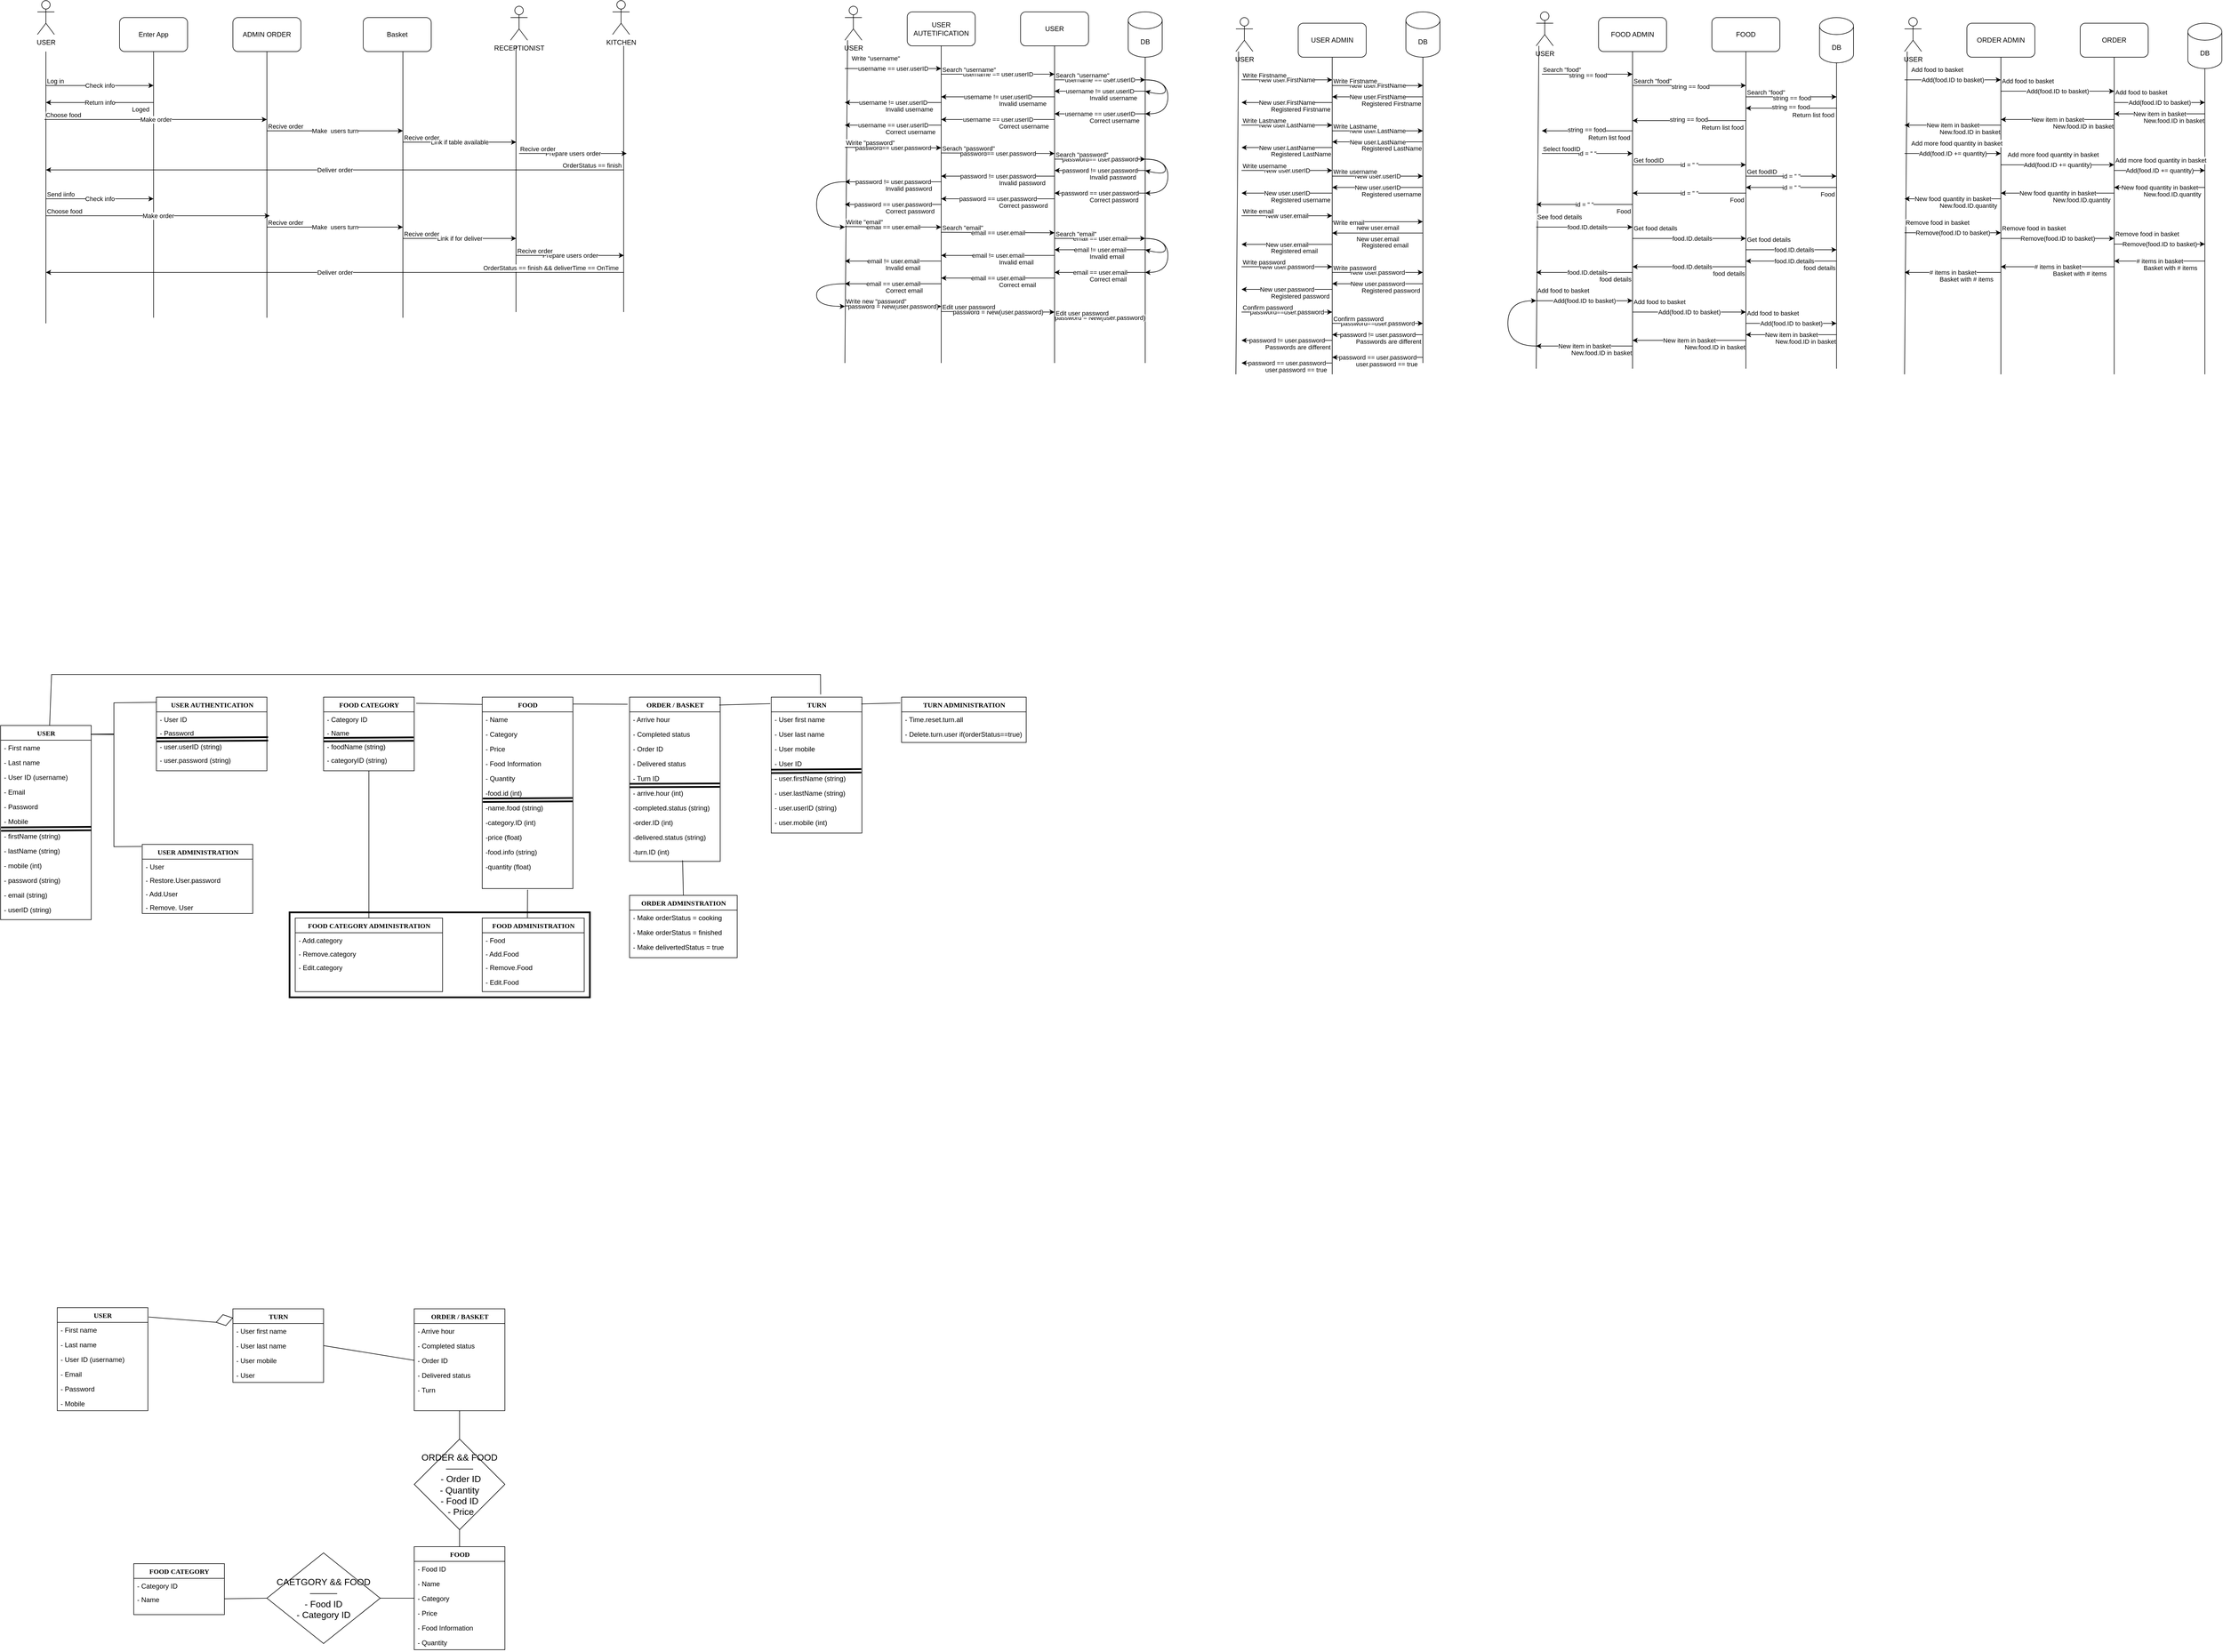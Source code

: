 <mxfile version="22.0.0" type="github">
  <diagram name="Page-1" id="6133507b-19e7-1e82-6fc7-422aa6c4b21f">
    <mxGraphModel dx="1441" dy="3087" grid="0" gridSize="10" guides="1" tooltips="1" connect="1" arrows="0" fold="1" page="1" pageScale="1" pageWidth="850" pageHeight="1100" background="none" math="0" shadow="0">
      <root>
        <mxCell id="0" />
        <mxCell id="1" parent="0" />
        <mxCell id="I0qqI5XusfE8nYUbzfX7-13" value="FOOD" style="swimlane;html=1;fontStyle=1;align=center;verticalAlign=top;childLayout=stackLayout;horizontal=1;startSize=26;horizontalStack=0;resizeParent=1;resizeLast=0;collapsible=1;marginBottom=0;swimlaneFillColor=#ffffff;rounded=0;shadow=0;comic=0;labelBackgroundColor=none;strokeWidth=1;fillColor=none;fontFamily=Verdana;fontSize=12" parent="1" vertex="1">
          <mxGeometry x="760" y="780" width="160" height="182" as="geometry" />
        </mxCell>
        <mxCell id="I0qqI5XusfE8nYUbzfX7-14" value="- Food ID" style="text;html=1;strokeColor=none;fillColor=none;align=left;verticalAlign=top;spacingLeft=4;spacingRight=4;whiteSpace=wrap;overflow=hidden;rotatable=0;points=[[0,0.5],[1,0.5]];portConstraint=eastwest;" parent="I0qqI5XusfE8nYUbzfX7-13" vertex="1">
          <mxGeometry y="26" width="160" height="26" as="geometry" />
        </mxCell>
        <mxCell id="I0qqI5XusfE8nYUbzfX7-16" value="- Name" style="text;html=1;strokeColor=none;fillColor=none;align=left;verticalAlign=top;spacingLeft=4;spacingRight=4;whiteSpace=wrap;overflow=hidden;rotatable=0;points=[[0,0.5],[1,0.5]];portConstraint=eastwest;" parent="I0qqI5XusfE8nYUbzfX7-13" vertex="1">
          <mxGeometry y="52" width="160" height="26" as="geometry" />
        </mxCell>
        <mxCell id="I0qqI5XusfE8nYUbzfX7-54" value="- Category" style="text;html=1;strokeColor=none;fillColor=none;align=left;verticalAlign=top;spacingLeft=4;spacingRight=4;whiteSpace=wrap;overflow=hidden;rotatable=0;points=[[0,0.5],[1,0.5]];portConstraint=eastwest;" parent="I0qqI5XusfE8nYUbzfX7-13" vertex="1">
          <mxGeometry y="78" width="160" height="26" as="geometry" />
        </mxCell>
        <mxCell id="I0qqI5XusfE8nYUbzfX7-55" value="- Price" style="text;html=1;strokeColor=none;fillColor=none;align=left;verticalAlign=top;spacingLeft=4;spacingRight=4;whiteSpace=wrap;overflow=hidden;rotatable=0;points=[[0,0.5],[1,0.5]];portConstraint=eastwest;" parent="I0qqI5XusfE8nYUbzfX7-13" vertex="1">
          <mxGeometry y="104" width="160" height="26" as="geometry" />
        </mxCell>
        <mxCell id="V8HqpkSFx4EVLyuixHh1-19" value="- Food Information" style="text;html=1;strokeColor=none;fillColor=none;align=left;verticalAlign=top;spacingLeft=4;spacingRight=4;whiteSpace=wrap;overflow=hidden;rotatable=0;points=[[0,0.5],[1,0.5]];portConstraint=eastwest;" parent="I0qqI5XusfE8nYUbzfX7-13" vertex="1">
          <mxGeometry y="130" width="160" height="26" as="geometry" />
        </mxCell>
        <mxCell id="V8HqpkSFx4EVLyuixHh1-20" value="- Quantity" style="text;html=1;strokeColor=none;fillColor=none;align=left;verticalAlign=top;spacingLeft=4;spacingRight=4;whiteSpace=wrap;overflow=hidden;rotatable=0;points=[[0,0.5],[1,0.5]];portConstraint=eastwest;" parent="I0qqI5XusfE8nYUbzfX7-13" vertex="1">
          <mxGeometry y="156" width="160" height="26" as="geometry" />
        </mxCell>
        <mxCell id="I0qqI5XusfE8nYUbzfX7-45" value="ORDER / BASKET" style="swimlane;html=1;fontStyle=1;align=center;verticalAlign=top;childLayout=stackLayout;horizontal=1;startSize=26;horizontalStack=0;resizeParent=1;resizeLast=0;collapsible=1;marginBottom=0;swimlaneFillColor=#ffffff;rounded=0;shadow=0;comic=0;labelBackgroundColor=none;strokeWidth=1;fillColor=none;fontFamily=Verdana;fontSize=12" parent="1" vertex="1">
          <mxGeometry x="760" y="360" width="160" height="180" as="geometry">
            <mxRectangle x="510" y="60" width="90" height="30" as="alternateBounds" />
          </mxGeometry>
        </mxCell>
        <mxCell id="I0qqI5XusfE8nYUbzfX7-46" value="- Arrive hour" style="text;html=1;strokeColor=none;fillColor=none;align=left;verticalAlign=top;spacingLeft=4;spacingRight=4;whiteSpace=wrap;overflow=hidden;rotatable=0;points=[[0,0.5],[1,0.5]];portConstraint=eastwest;" parent="I0qqI5XusfE8nYUbzfX7-45" vertex="1">
          <mxGeometry y="26" width="160" height="26" as="geometry" />
        </mxCell>
        <mxCell id="I0qqI5XusfE8nYUbzfX7-47" value="- Completed status" style="text;html=1;strokeColor=none;fillColor=none;align=left;verticalAlign=top;spacingLeft=4;spacingRight=4;whiteSpace=wrap;overflow=hidden;rotatable=0;points=[[0,0.5],[1,0.5]];portConstraint=eastwest;" parent="I0qqI5XusfE8nYUbzfX7-45" vertex="1">
          <mxGeometry y="52" width="160" height="26" as="geometry" />
        </mxCell>
        <mxCell id="I0qqI5XusfE8nYUbzfX7-49" value="- Order ID" style="text;html=1;strokeColor=none;fillColor=none;align=left;verticalAlign=top;spacingLeft=4;spacingRight=4;whiteSpace=wrap;overflow=hidden;rotatable=0;points=[[0,0.5],[1,0.5]];portConstraint=eastwest;" parent="I0qqI5XusfE8nYUbzfX7-45" vertex="1">
          <mxGeometry y="78" width="160" height="26" as="geometry" />
        </mxCell>
        <mxCell id="I0qqI5XusfE8nYUbzfX7-62" value="- Delivered status" style="text;html=1;strokeColor=none;fillColor=none;align=left;verticalAlign=top;spacingLeft=4;spacingRight=4;whiteSpace=wrap;overflow=hidden;rotatable=0;points=[[0,0.5],[1,0.5]];portConstraint=eastwest;" parent="I0qqI5XusfE8nYUbzfX7-45" vertex="1">
          <mxGeometry y="104" width="160" height="26" as="geometry" />
        </mxCell>
        <mxCell id="V8HqpkSFx4EVLyuixHh1-18" value="- Turn&lt;br&gt;" style="text;html=1;strokeColor=none;fillColor=none;align=left;verticalAlign=top;spacingLeft=4;spacingRight=4;whiteSpace=wrap;overflow=hidden;rotatable=0;points=[[0,0.5],[1,0.5]];portConstraint=eastwest;" parent="I0qqI5XusfE8nYUbzfX7-45" vertex="1">
          <mxGeometry y="130" width="160" height="26" as="geometry" />
        </mxCell>
        <mxCell id="V8HqpkSFx4EVLyuixHh1-1" value="USER" style="swimlane;html=1;fontStyle=1;align=center;verticalAlign=top;childLayout=stackLayout;horizontal=1;startSize=26;horizontalStack=0;resizeParent=1;resizeLast=0;collapsible=1;marginBottom=0;swimlaneFillColor=#ffffff;rounded=0;shadow=0;comic=0;labelBackgroundColor=none;strokeWidth=1;fillColor=none;fontFamily=Verdana;fontSize=12" parent="1" vertex="1">
          <mxGeometry x="130" y="358" width="160" height="182" as="geometry" />
        </mxCell>
        <mxCell id="V8HqpkSFx4EVLyuixHh1-2" value="- First name" style="text;html=1;strokeColor=none;fillColor=none;align=left;verticalAlign=top;spacingLeft=4;spacingRight=4;whiteSpace=wrap;overflow=hidden;rotatable=0;points=[[0,0.5],[1,0.5]];portConstraint=eastwest;" parent="V8HqpkSFx4EVLyuixHh1-1" vertex="1">
          <mxGeometry y="26" width="160" height="26" as="geometry" />
        </mxCell>
        <mxCell id="V8HqpkSFx4EVLyuixHh1-3" value="- Last name" style="text;html=1;strokeColor=none;fillColor=none;align=left;verticalAlign=top;spacingLeft=4;spacingRight=4;whiteSpace=wrap;overflow=hidden;rotatable=0;points=[[0,0.5],[1,0.5]];portConstraint=eastwest;" parent="V8HqpkSFx4EVLyuixHh1-1" vertex="1">
          <mxGeometry y="52" width="160" height="26" as="geometry" />
        </mxCell>
        <mxCell id="V8HqpkSFx4EVLyuixHh1-4" value="- User ID (username)" style="text;html=1;strokeColor=none;fillColor=none;align=left;verticalAlign=top;spacingLeft=4;spacingRight=4;whiteSpace=wrap;overflow=hidden;rotatable=0;points=[[0,0.5],[1,0.5]];portConstraint=eastwest;" parent="V8HqpkSFx4EVLyuixHh1-1" vertex="1">
          <mxGeometry y="78" width="160" height="26" as="geometry" />
        </mxCell>
        <mxCell id="V8HqpkSFx4EVLyuixHh1-5" value="- Email" style="text;html=1;strokeColor=none;fillColor=none;align=left;verticalAlign=top;spacingLeft=4;spacingRight=4;whiteSpace=wrap;overflow=hidden;rotatable=0;points=[[0,0.5],[1,0.5]];portConstraint=eastwest;" parent="V8HqpkSFx4EVLyuixHh1-1" vertex="1">
          <mxGeometry y="104" width="160" height="26" as="geometry" />
        </mxCell>
        <mxCell id="V8HqpkSFx4EVLyuixHh1-6" value="- Password" style="text;html=1;strokeColor=none;fillColor=none;align=left;verticalAlign=top;spacingLeft=4;spacingRight=4;whiteSpace=wrap;overflow=hidden;rotatable=0;points=[[0,0.5],[1,0.5]];portConstraint=eastwest;" parent="V8HqpkSFx4EVLyuixHh1-1" vertex="1">
          <mxGeometry y="130" width="160" height="26" as="geometry" />
        </mxCell>
        <mxCell id="V8HqpkSFx4EVLyuixHh1-7" value="- Mobile" style="text;html=1;strokeColor=none;fillColor=none;align=left;verticalAlign=top;spacingLeft=4;spacingRight=4;whiteSpace=wrap;overflow=hidden;rotatable=0;points=[[0,0.5],[1,0.5]];portConstraint=eastwest;" parent="V8HqpkSFx4EVLyuixHh1-1" vertex="1">
          <mxGeometry y="156" width="160" height="26" as="geometry" />
        </mxCell>
        <mxCell id="V8HqpkSFx4EVLyuixHh1-8" value="TURN" style="swimlane;html=1;fontStyle=1;align=center;verticalAlign=top;childLayout=stackLayout;horizontal=1;startSize=26;horizontalStack=0;resizeParent=1;resizeLast=0;collapsible=1;marginBottom=0;swimlaneFillColor=#ffffff;rounded=0;shadow=0;comic=0;labelBackgroundColor=none;strokeWidth=1;fillColor=none;fontFamily=Verdana;fontSize=12" parent="1" vertex="1">
          <mxGeometry x="440" y="360" width="160" height="130" as="geometry">
            <mxRectangle x="520" y="285" width="80" height="30" as="alternateBounds" />
          </mxGeometry>
        </mxCell>
        <mxCell id="V8HqpkSFx4EVLyuixHh1-9" value="- User first name" style="text;html=1;strokeColor=none;fillColor=none;align=left;verticalAlign=top;spacingLeft=4;spacingRight=4;whiteSpace=wrap;overflow=hidden;rotatable=0;points=[[0,0.5],[1,0.5]];portConstraint=eastwest;" parent="V8HqpkSFx4EVLyuixHh1-8" vertex="1">
          <mxGeometry y="26" width="160" height="26" as="geometry" />
        </mxCell>
        <mxCell id="V8HqpkSFx4EVLyuixHh1-10" value="- User last name" style="text;html=1;strokeColor=none;fillColor=none;align=left;verticalAlign=top;spacingLeft=4;spacingRight=4;whiteSpace=wrap;overflow=hidden;rotatable=0;points=[[0,0.5],[1,0.5]];portConstraint=eastwest;" parent="V8HqpkSFx4EVLyuixHh1-8" vertex="1">
          <mxGeometry y="52" width="160" height="26" as="geometry" />
        </mxCell>
        <mxCell id="V8HqpkSFx4EVLyuixHh1-11" value="- User mobile" style="text;html=1;strokeColor=none;fillColor=none;align=left;verticalAlign=top;spacingLeft=4;spacingRight=4;whiteSpace=wrap;overflow=hidden;rotatable=0;points=[[0,0.5],[1,0.5]];portConstraint=eastwest;" parent="V8HqpkSFx4EVLyuixHh1-8" vertex="1">
          <mxGeometry y="78" width="160" height="26" as="geometry" />
        </mxCell>
        <mxCell id="V8HqpkSFx4EVLyuixHh1-15" value="- User" style="text;html=1;strokeColor=none;fillColor=none;align=left;verticalAlign=top;spacingLeft=4;spacingRight=4;whiteSpace=wrap;overflow=hidden;rotatable=0;points=[[0,0.5],[1,0.5]];portConstraint=eastwest;" parent="V8HqpkSFx4EVLyuixHh1-8" vertex="1">
          <mxGeometry y="104" width="160" height="26" as="geometry" />
        </mxCell>
        <mxCell id="V8HqpkSFx4EVLyuixHh1-12" value="FOOD CATEGORY" style="swimlane;html=1;fontStyle=1;align=center;verticalAlign=top;childLayout=stackLayout;horizontal=1;startSize=26;horizontalStack=0;resizeParent=1;resizeLast=0;collapsible=1;marginBottom=0;swimlaneFillColor=#ffffff;rounded=0;shadow=0;comic=0;labelBackgroundColor=none;strokeWidth=1;fillColor=none;fontFamily=Verdana;fontSize=12" parent="1" vertex="1">
          <mxGeometry x="265" y="810" width="160" height="90" as="geometry">
            <mxRectangle x="510" y="260" width="80" height="30" as="alternateBounds" />
          </mxGeometry>
        </mxCell>
        <mxCell id="V8HqpkSFx4EVLyuixHh1-13" value="&lt;span style=&quot;text-align: center;&quot;&gt;- Category ID&lt;/span&gt;" style="text;html=1;strokeColor=none;fillColor=none;align=left;verticalAlign=top;spacingLeft=4;spacingRight=4;whiteSpace=wrap;overflow=hidden;rotatable=0;points=[[0,0.5],[1,0.5]];portConstraint=eastwest;" parent="V8HqpkSFx4EVLyuixHh1-12" vertex="1">
          <mxGeometry y="26" width="160" height="24" as="geometry" />
        </mxCell>
        <mxCell id="V8HqpkSFx4EVLyuixHh1-14" value="&lt;span style=&quot;text-align: center;&quot;&gt;- Name&lt;/span&gt;" style="text;html=1;strokeColor=none;fillColor=none;align=left;verticalAlign=top;spacingLeft=4;spacingRight=4;whiteSpace=wrap;overflow=hidden;rotatable=0;points=[[0,0.5],[1,0.5]];portConstraint=eastwest;" parent="V8HqpkSFx4EVLyuixHh1-12" vertex="1">
          <mxGeometry y="50" width="160" height="24" as="geometry" />
        </mxCell>
        <mxCell id="V8HqpkSFx4EVLyuixHh1-21" value="ORDER &amp;amp;&amp;amp; FOOD———&lt;br&gt;&amp;nbsp;- Order ID&lt;br&gt;- Quantity&lt;br&gt;- Food ID&lt;br&gt;&amp;nbsp;- Price" style="rhombus;whiteSpace=wrap;html=1;fontSize=16;" parent="1" vertex="1">
          <mxGeometry x="760" y="590" width="160" height="160" as="geometry" />
        </mxCell>
        <mxCell id="V8HqpkSFx4EVLyuixHh1-24" value="CAETGORY &amp;amp;&amp;amp; FOOD&lt;br&gt;———&lt;br&gt;- Food ID&lt;br&gt;- Category ID" style="rhombus;whiteSpace=wrap;html=1;fontSize=16;" parent="1" vertex="1">
          <mxGeometry x="500" y="791" width="200" height="160" as="geometry" />
        </mxCell>
        <mxCell id="V8HqpkSFx4EVLyuixHh1-29" value="USER" style="swimlane;html=1;fontStyle=1;align=center;verticalAlign=top;childLayout=stackLayout;horizontal=1;startSize=26;horizontalStack=0;resizeParent=1;resizeLast=0;collapsible=1;marginBottom=0;swimlaneFillColor=#ffffff;rounded=0;shadow=0;comic=0;labelBackgroundColor=none;strokeWidth=1;fillColor=none;fontFamily=Verdana;fontSize=12" parent="1" vertex="1">
          <mxGeometry x="30" y="-670" width="160" height="342.914" as="geometry" />
        </mxCell>
        <mxCell id="V8HqpkSFx4EVLyuixHh1-30" value="- First name" style="text;html=1;strokeColor=none;fillColor=none;align=left;verticalAlign=top;spacingLeft=4;spacingRight=4;whiteSpace=wrap;overflow=hidden;rotatable=0;points=[[0,0.5],[1,0.5]];portConstraint=eastwest;" parent="V8HqpkSFx4EVLyuixHh1-29" vertex="1">
          <mxGeometry y="26" width="160" height="26" as="geometry" />
        </mxCell>
        <mxCell id="V8HqpkSFx4EVLyuixHh1-31" value="- Last name" style="text;html=1;strokeColor=none;fillColor=none;align=left;verticalAlign=top;spacingLeft=4;spacingRight=4;whiteSpace=wrap;overflow=hidden;rotatable=0;points=[[0,0.5],[1,0.5]];portConstraint=eastwest;" parent="V8HqpkSFx4EVLyuixHh1-29" vertex="1">
          <mxGeometry y="52" width="160" height="26" as="geometry" />
        </mxCell>
        <mxCell id="V8HqpkSFx4EVLyuixHh1-32" value="- User ID (username)" style="text;html=1;strokeColor=none;fillColor=none;align=left;verticalAlign=top;spacingLeft=4;spacingRight=4;whiteSpace=wrap;overflow=hidden;rotatable=0;points=[[0,0.5],[1,0.5]];portConstraint=eastwest;" parent="V8HqpkSFx4EVLyuixHh1-29" vertex="1">
          <mxGeometry y="78" width="160" height="26" as="geometry" />
        </mxCell>
        <mxCell id="V8HqpkSFx4EVLyuixHh1-33" value="- Email" style="text;html=1;strokeColor=none;fillColor=none;align=left;verticalAlign=top;spacingLeft=4;spacingRight=4;whiteSpace=wrap;overflow=hidden;rotatable=0;points=[[0,0.5],[1,0.5]];portConstraint=eastwest;" parent="V8HqpkSFx4EVLyuixHh1-29" vertex="1">
          <mxGeometry y="104" width="160" height="26" as="geometry" />
        </mxCell>
        <mxCell id="V8HqpkSFx4EVLyuixHh1-34" value="- Password" style="text;html=1;strokeColor=none;fillColor=none;align=left;verticalAlign=top;spacingLeft=4;spacingRight=4;whiteSpace=wrap;overflow=hidden;rotatable=0;points=[[0,0.5],[1,0.5]];portConstraint=eastwest;" parent="V8HqpkSFx4EVLyuixHh1-29" vertex="1">
          <mxGeometry y="130" width="160" height="26" as="geometry" />
        </mxCell>
        <mxCell id="V8HqpkSFx4EVLyuixHh1-35" value="- Mobile" style="text;html=1;strokeColor=none;fillColor=none;align=left;verticalAlign=top;spacingLeft=4;spacingRight=4;whiteSpace=wrap;overflow=hidden;rotatable=0;points=[[0,0.5],[1,0.5]];portConstraint=eastwest;" parent="V8HqpkSFx4EVLyuixHh1-29" vertex="1">
          <mxGeometry y="156" width="160" height="26" as="geometry" />
        </mxCell>
        <mxCell id="NxPwZrn8tIDm6cM4T6ja-19" value="" style="shape=link;html=1;rounded=0;entryX=0.995;entryY=-0.023;entryDx=0;entryDy=0;entryPerimeter=0;strokeColor=#000000;strokeWidth=3;" parent="V8HqpkSFx4EVLyuixHh1-29" edge="1">
          <mxGeometry width="100" relative="1" as="geometry">
            <mxPoint x="1" y="183" as="sourcePoint" />
            <mxPoint x="160" y="182" as="targetPoint" />
          </mxGeometry>
        </mxCell>
        <mxCell id="V8HqpkSFx4EVLyuixHh1-43" value="- firstName (string)" style="text;html=1;strokeColor=none;fillColor=none;align=left;verticalAlign=top;spacingLeft=4;spacingRight=4;whiteSpace=wrap;overflow=hidden;rotatable=0;points=[[0,0.5],[1,0.5]];portConstraint=eastwest;" parent="V8HqpkSFx4EVLyuixHh1-29" vertex="1">
          <mxGeometry y="182" width="160" height="26" as="geometry" />
        </mxCell>
        <mxCell id="V8HqpkSFx4EVLyuixHh1-44" value="- lastName (string)" style="text;html=1;strokeColor=none;fillColor=none;align=left;verticalAlign=top;spacingLeft=4;spacingRight=4;whiteSpace=wrap;overflow=hidden;rotatable=0;points=[[0,0.5],[1,0.5]];portConstraint=eastwest;" parent="V8HqpkSFx4EVLyuixHh1-29" vertex="1">
          <mxGeometry y="208" width="160" height="26" as="geometry" />
        </mxCell>
        <mxCell id="V8HqpkSFx4EVLyuixHh1-48" value="- mobile (int)" style="text;html=1;strokeColor=none;fillColor=none;align=left;verticalAlign=top;spacingLeft=4;spacingRight=4;whiteSpace=wrap;overflow=hidden;rotatable=0;points=[[0,0.5],[1,0.5]];portConstraint=eastwest;" parent="V8HqpkSFx4EVLyuixHh1-29" vertex="1">
          <mxGeometry y="234" width="160" height="26" as="geometry" />
        </mxCell>
        <mxCell id="V8HqpkSFx4EVLyuixHh1-47" value="- password (string)" style="text;html=1;strokeColor=none;fillColor=none;align=left;verticalAlign=top;spacingLeft=4;spacingRight=4;whiteSpace=wrap;overflow=hidden;rotatable=0;points=[[0,0.5],[1,0.5]];portConstraint=eastwest;" parent="V8HqpkSFx4EVLyuixHh1-29" vertex="1">
          <mxGeometry y="260" width="160" height="26" as="geometry" />
        </mxCell>
        <mxCell id="V8HqpkSFx4EVLyuixHh1-46" value="- email (string)" style="text;html=1;strokeColor=none;fillColor=none;align=left;verticalAlign=top;spacingLeft=4;spacingRight=4;whiteSpace=wrap;overflow=hidden;rotatable=0;points=[[0,0.5],[1,0.5]];portConstraint=eastwest;" parent="V8HqpkSFx4EVLyuixHh1-29" vertex="1">
          <mxGeometry y="286" width="160" height="26" as="geometry" />
        </mxCell>
        <mxCell id="V8HqpkSFx4EVLyuixHh1-45" value="- userID (string)" style="text;html=1;strokeColor=none;fillColor=none;align=left;verticalAlign=top;spacingLeft=4;spacingRight=4;whiteSpace=wrap;overflow=hidden;rotatable=0;points=[[0,0.5],[1,0.5]];portConstraint=eastwest;" parent="V8HqpkSFx4EVLyuixHh1-29" vertex="1">
          <mxGeometry y="312" width="160" height="26" as="geometry" />
        </mxCell>
        <mxCell id="V8HqpkSFx4EVLyuixHh1-49" value="TURN" style="swimlane;html=1;fontStyle=1;align=center;verticalAlign=top;childLayout=stackLayout;horizontal=1;startSize=26;horizontalStack=0;resizeParent=1;resizeLast=0;collapsible=1;marginBottom=0;swimlaneFillColor=#ffffff;rounded=0;shadow=0;comic=0;labelBackgroundColor=none;strokeWidth=1;fillColor=none;fontFamily=Verdana;fontSize=12" parent="1" vertex="1">
          <mxGeometry x="1390" y="-720" width="160" height="240" as="geometry">
            <mxRectangle x="520" y="285" width="80" height="30" as="alternateBounds" />
          </mxGeometry>
        </mxCell>
        <mxCell id="V8HqpkSFx4EVLyuixHh1-50" value="- User first name" style="text;html=1;strokeColor=none;fillColor=none;align=left;verticalAlign=top;spacingLeft=4;spacingRight=4;whiteSpace=wrap;overflow=hidden;rotatable=0;points=[[0,0.5],[1,0.5]];portConstraint=eastwest;" parent="V8HqpkSFx4EVLyuixHh1-49" vertex="1">
          <mxGeometry y="26" width="160" height="26" as="geometry" />
        </mxCell>
        <mxCell id="V8HqpkSFx4EVLyuixHh1-51" value="- User last name" style="text;html=1;strokeColor=none;fillColor=none;align=left;verticalAlign=top;spacingLeft=4;spacingRight=4;whiteSpace=wrap;overflow=hidden;rotatable=0;points=[[0,0.5],[1,0.5]];portConstraint=eastwest;" parent="V8HqpkSFx4EVLyuixHh1-49" vertex="1">
          <mxGeometry y="52" width="160" height="26" as="geometry" />
        </mxCell>
        <mxCell id="V8HqpkSFx4EVLyuixHh1-52" value="- User mobile" style="text;html=1;strokeColor=none;fillColor=none;align=left;verticalAlign=top;spacingLeft=4;spacingRight=4;whiteSpace=wrap;overflow=hidden;rotatable=0;points=[[0,0.5],[1,0.5]];portConstraint=eastwest;" parent="V8HqpkSFx4EVLyuixHh1-49" vertex="1">
          <mxGeometry y="78" width="160" height="26" as="geometry" />
        </mxCell>
        <mxCell id="V8HqpkSFx4EVLyuixHh1-53" value="- User ID" style="text;html=1;strokeColor=none;fillColor=none;align=left;verticalAlign=top;spacingLeft=4;spacingRight=4;whiteSpace=wrap;overflow=hidden;rotatable=0;points=[[0,0.5],[1,0.5]];portConstraint=eastwest;" parent="V8HqpkSFx4EVLyuixHh1-49" vertex="1">
          <mxGeometry y="104" width="160" height="26" as="geometry" />
        </mxCell>
        <mxCell id="NxPwZrn8tIDm6cM4T6ja-18" value="" style="shape=link;html=1;rounded=0;entryX=0.995;entryY=-0.023;entryDx=0;entryDy=0;entryPerimeter=0;strokeColor=#000000;strokeWidth=3;" parent="V8HqpkSFx4EVLyuixHh1-49" edge="1">
          <mxGeometry width="100" relative="1" as="geometry">
            <mxPoint y="131" as="sourcePoint" />
            <mxPoint x="159" y="130" as="targetPoint" />
          </mxGeometry>
        </mxCell>
        <mxCell id="V8HqpkSFx4EVLyuixHh1-54" value="- user.firstName (string)" style="text;html=1;strokeColor=none;fillColor=none;align=left;verticalAlign=top;spacingLeft=4;spacingRight=4;whiteSpace=wrap;overflow=hidden;rotatable=0;points=[[0,0.5],[1,0.5]];portConstraint=eastwest;" parent="V8HqpkSFx4EVLyuixHh1-49" vertex="1">
          <mxGeometry y="130" width="160" height="26" as="geometry" />
        </mxCell>
        <mxCell id="V8HqpkSFx4EVLyuixHh1-56" value="- user.lastName (string)" style="text;html=1;strokeColor=none;fillColor=none;align=left;verticalAlign=top;spacingLeft=4;spacingRight=4;whiteSpace=wrap;overflow=hidden;rotatable=0;points=[[0,0.5],[1,0.5]];portConstraint=eastwest;" parent="V8HqpkSFx4EVLyuixHh1-49" vertex="1">
          <mxGeometry y="156" width="160" height="26" as="geometry" />
        </mxCell>
        <mxCell id="V8HqpkSFx4EVLyuixHh1-57" value="- user.userID (string)" style="text;html=1;strokeColor=none;fillColor=none;align=left;verticalAlign=top;spacingLeft=4;spacingRight=4;whiteSpace=wrap;overflow=hidden;rotatable=0;points=[[0,0.5],[1,0.5]];portConstraint=eastwest;" parent="V8HqpkSFx4EVLyuixHh1-49" vertex="1">
          <mxGeometry y="182" width="160" height="26" as="geometry" />
        </mxCell>
        <mxCell id="V8HqpkSFx4EVLyuixHh1-55" value="- user.mobile (int)" style="text;html=1;strokeColor=none;fillColor=none;align=left;verticalAlign=top;spacingLeft=4;spacingRight=4;whiteSpace=wrap;overflow=hidden;rotatable=0;points=[[0,0.5],[1,0.5]];portConstraint=eastwest;" parent="V8HqpkSFx4EVLyuixHh1-49" vertex="1">
          <mxGeometry y="208" width="160" height="26" as="geometry" />
        </mxCell>
        <mxCell id="V8HqpkSFx4EVLyuixHh1-59" value="FOOD CATEGORY" style="swimlane;html=1;fontStyle=1;align=center;verticalAlign=top;childLayout=stackLayout;horizontal=1;startSize=26;horizontalStack=0;resizeParent=1;resizeLast=0;collapsible=1;marginBottom=0;swimlaneFillColor=#ffffff;rounded=0;shadow=0;comic=0;labelBackgroundColor=none;strokeWidth=1;fillColor=none;fontFamily=Verdana;fontSize=12" parent="1" vertex="1">
          <mxGeometry x="600" y="-720" width="160" height="130" as="geometry">
            <mxRectangle x="510" y="260" width="80" height="30" as="alternateBounds" />
          </mxGeometry>
        </mxCell>
        <mxCell id="V8HqpkSFx4EVLyuixHh1-60" value="&lt;span style=&quot;text-align: center;&quot;&gt;- Category ID&lt;/span&gt;" style="text;html=1;strokeColor=none;fillColor=none;align=left;verticalAlign=top;spacingLeft=4;spacingRight=4;whiteSpace=wrap;overflow=hidden;rotatable=0;points=[[0,0.5],[1,0.5]];portConstraint=eastwest;" parent="V8HqpkSFx4EVLyuixHh1-59" vertex="1">
          <mxGeometry y="26" width="160" height="24" as="geometry" />
        </mxCell>
        <mxCell id="V8HqpkSFx4EVLyuixHh1-61" value="&lt;span style=&quot;text-align: center;&quot;&gt;- Name&lt;/span&gt;" style="text;html=1;strokeColor=none;fillColor=none;align=left;verticalAlign=top;spacingLeft=4;spacingRight=4;whiteSpace=wrap;overflow=hidden;rotatable=0;points=[[0,0.5],[1,0.5]];portConstraint=eastwest;" parent="V8HqpkSFx4EVLyuixHh1-59" vertex="1">
          <mxGeometry y="50" width="160" height="24" as="geometry" />
        </mxCell>
        <mxCell id="NxPwZrn8tIDm6cM4T6ja-21" value="" style="shape=link;html=1;rounded=0;entryX=0.995;entryY=-0.023;entryDx=0;entryDy=0;entryPerimeter=0;strokeColor=#000000;strokeWidth=3;" parent="V8HqpkSFx4EVLyuixHh1-59" edge="1">
          <mxGeometry width="100" relative="1" as="geometry">
            <mxPoint y="75" as="sourcePoint" />
            <mxPoint x="159" y="74" as="targetPoint" />
          </mxGeometry>
        </mxCell>
        <mxCell id="V8HqpkSFx4EVLyuixHh1-64" value="&lt;span style=&quot;text-align: center;&quot;&gt;- foodName (string)&lt;/span&gt;" style="text;html=1;strokeColor=none;fillColor=none;align=left;verticalAlign=top;spacingLeft=4;spacingRight=4;whiteSpace=wrap;overflow=hidden;rotatable=0;points=[[0,0.5],[1,0.5]];portConstraint=eastwest;" parent="V8HqpkSFx4EVLyuixHh1-59" vertex="1">
          <mxGeometry y="74" width="160" height="24" as="geometry" />
        </mxCell>
        <mxCell id="V8HqpkSFx4EVLyuixHh1-63" value="&lt;span style=&quot;text-align: center;&quot;&gt;- categoryID (string)&lt;/span&gt;" style="text;html=1;strokeColor=none;fillColor=none;align=left;verticalAlign=top;spacingLeft=4;spacingRight=4;whiteSpace=wrap;overflow=hidden;rotatable=0;points=[[0,0.5],[1,0.5]];portConstraint=eastwest;" parent="V8HqpkSFx4EVLyuixHh1-59" vertex="1">
          <mxGeometry y="98" width="160" height="24" as="geometry" />
        </mxCell>
        <mxCell id="5gyPYeoW1LZMkjKKsvoC-3" value="ORDER / BASKET" style="swimlane;html=1;fontStyle=1;align=center;verticalAlign=top;childLayout=stackLayout;horizontal=1;startSize=26;horizontalStack=0;resizeParent=1;resizeLast=0;collapsible=1;marginBottom=0;swimlaneFillColor=#ffffff;rounded=0;shadow=0;comic=0;labelBackgroundColor=none;strokeWidth=1;fillColor=none;fontFamily=Verdana;fontSize=12" parent="1" vertex="1">
          <mxGeometry x="1140" y="-720" width="160" height="290" as="geometry">
            <mxRectangle x="510" y="60" width="90" height="30" as="alternateBounds" />
          </mxGeometry>
        </mxCell>
        <mxCell id="5gyPYeoW1LZMkjKKsvoC-4" value="- Arrive hour" style="text;html=1;strokeColor=none;fillColor=none;align=left;verticalAlign=top;spacingLeft=4;spacingRight=4;whiteSpace=wrap;overflow=hidden;rotatable=0;points=[[0,0.5],[1,0.5]];portConstraint=eastwest;" parent="5gyPYeoW1LZMkjKKsvoC-3" vertex="1">
          <mxGeometry y="26" width="160" height="26" as="geometry" />
        </mxCell>
        <mxCell id="5gyPYeoW1LZMkjKKsvoC-5" value="- Completed status" style="text;html=1;strokeColor=none;fillColor=none;align=left;verticalAlign=top;spacingLeft=4;spacingRight=4;whiteSpace=wrap;overflow=hidden;rotatable=0;points=[[0,0.5],[1,0.5]];portConstraint=eastwest;" parent="5gyPYeoW1LZMkjKKsvoC-3" vertex="1">
          <mxGeometry y="52" width="160" height="26" as="geometry" />
        </mxCell>
        <mxCell id="5gyPYeoW1LZMkjKKsvoC-6" value="- Order ID" style="text;html=1;strokeColor=none;fillColor=none;align=left;verticalAlign=top;spacingLeft=4;spacingRight=4;whiteSpace=wrap;overflow=hidden;rotatable=0;points=[[0,0.5],[1,0.5]];portConstraint=eastwest;" parent="5gyPYeoW1LZMkjKKsvoC-3" vertex="1">
          <mxGeometry y="78" width="160" height="26" as="geometry" />
        </mxCell>
        <mxCell id="5gyPYeoW1LZMkjKKsvoC-7" value="- Delivered status" style="text;html=1;strokeColor=none;fillColor=none;align=left;verticalAlign=top;spacingLeft=4;spacingRight=4;whiteSpace=wrap;overflow=hidden;rotatable=0;points=[[0,0.5],[1,0.5]];portConstraint=eastwest;" parent="5gyPYeoW1LZMkjKKsvoC-3" vertex="1">
          <mxGeometry y="104" width="160" height="26" as="geometry" />
        </mxCell>
        <mxCell id="5gyPYeoW1LZMkjKKsvoC-8" value="- Turn ID" style="text;html=1;strokeColor=none;fillColor=none;align=left;verticalAlign=top;spacingLeft=4;spacingRight=4;whiteSpace=wrap;overflow=hidden;rotatable=0;points=[[0,0.5],[1,0.5]];portConstraint=eastwest;" parent="5gyPYeoW1LZMkjKKsvoC-3" vertex="1">
          <mxGeometry y="130" width="160" height="26" as="geometry" />
        </mxCell>
        <mxCell id="5gyPYeoW1LZMkjKKsvoC-17" value="" style="shape=link;html=1;rounded=0;entryX=0.995;entryY=-0.023;entryDx=0;entryDy=0;entryPerimeter=0;strokeColor=#000000;strokeWidth=3;" parent="5gyPYeoW1LZMkjKKsvoC-3" target="5gyPYeoW1LZMkjKKsvoC-9" edge="1">
          <mxGeometry width="100" relative="1" as="geometry">
            <mxPoint y="156" as="sourcePoint" />
            <mxPoint x="100" y="156" as="targetPoint" />
          </mxGeometry>
        </mxCell>
        <mxCell id="5gyPYeoW1LZMkjKKsvoC-9" value="- arrive.hour (int)" style="text;html=1;strokeColor=none;fillColor=none;align=left;verticalAlign=top;spacingLeft=4;spacingRight=4;whiteSpace=wrap;overflow=hidden;rotatable=0;points=[[0,0.5],[1,0.5]];portConstraint=eastwest;" parent="5gyPYeoW1LZMkjKKsvoC-3" vertex="1">
          <mxGeometry y="156" width="160" height="26" as="geometry" />
        </mxCell>
        <mxCell id="5gyPYeoW1LZMkjKKsvoC-10" value="-completed.status (string)" style="text;html=1;strokeColor=none;fillColor=none;align=left;verticalAlign=top;spacingLeft=4;spacingRight=4;whiteSpace=wrap;overflow=hidden;rotatable=0;points=[[0,0.5],[1,0.5]];portConstraint=eastwest;" parent="5gyPYeoW1LZMkjKKsvoC-3" vertex="1">
          <mxGeometry y="182" width="160" height="26" as="geometry" />
        </mxCell>
        <mxCell id="5gyPYeoW1LZMkjKKsvoC-11" value="-order.ID (int)" style="text;html=1;strokeColor=none;fillColor=none;align=left;verticalAlign=top;spacingLeft=4;spacingRight=4;whiteSpace=wrap;overflow=hidden;rotatable=0;points=[[0,0.5],[1,0.5]];portConstraint=eastwest;" parent="5gyPYeoW1LZMkjKKsvoC-3" vertex="1">
          <mxGeometry y="208" width="160" height="26" as="geometry" />
        </mxCell>
        <mxCell id="5gyPYeoW1LZMkjKKsvoC-12" value="-delivered.status (string)" style="text;html=1;strokeColor=none;fillColor=none;align=left;verticalAlign=top;spacingLeft=4;spacingRight=4;whiteSpace=wrap;overflow=hidden;rotatable=0;points=[[0,0.5],[1,0.5]];portConstraint=eastwest;" parent="5gyPYeoW1LZMkjKKsvoC-3" vertex="1">
          <mxGeometry y="234" width="160" height="26" as="geometry" />
        </mxCell>
        <mxCell id="5gyPYeoW1LZMkjKKsvoC-13" value="-turn.ID (int)" style="text;html=1;strokeColor=none;fillColor=none;align=left;verticalAlign=top;spacingLeft=4;spacingRight=4;whiteSpace=wrap;overflow=hidden;rotatable=0;points=[[0,0.5],[1,0.5]];portConstraint=eastwest;" parent="5gyPYeoW1LZMkjKKsvoC-3" vertex="1">
          <mxGeometry y="260" width="160" height="26" as="geometry" />
        </mxCell>
        <mxCell id="5gyPYeoW1LZMkjKKsvoC-18" value="FOOD" style="swimlane;html=1;fontStyle=1;align=center;verticalAlign=top;childLayout=stackLayout;horizontal=1;startSize=26;horizontalStack=0;resizeParent=1;resizeLast=0;collapsible=1;marginBottom=0;swimlaneFillColor=#ffffff;rounded=0;shadow=0;comic=0;labelBackgroundColor=none;strokeWidth=1;fillColor=none;fontFamily=Verdana;fontSize=12" parent="1" vertex="1">
          <mxGeometry x="880" y="-720" width="160" height="338" as="geometry" />
        </mxCell>
        <mxCell id="5gyPYeoW1LZMkjKKsvoC-20" value="- Name" style="text;html=1;strokeColor=none;fillColor=none;align=left;verticalAlign=top;spacingLeft=4;spacingRight=4;whiteSpace=wrap;overflow=hidden;rotatable=0;points=[[0,0.5],[1,0.5]];portConstraint=eastwest;" parent="5gyPYeoW1LZMkjKKsvoC-18" vertex="1">
          <mxGeometry y="26" width="160" height="26" as="geometry" />
        </mxCell>
        <mxCell id="5gyPYeoW1LZMkjKKsvoC-21" value="- Category" style="text;html=1;strokeColor=none;fillColor=none;align=left;verticalAlign=top;spacingLeft=4;spacingRight=4;whiteSpace=wrap;overflow=hidden;rotatable=0;points=[[0,0.5],[1,0.5]];portConstraint=eastwest;" parent="5gyPYeoW1LZMkjKKsvoC-18" vertex="1">
          <mxGeometry y="52" width="160" height="26" as="geometry" />
        </mxCell>
        <mxCell id="5gyPYeoW1LZMkjKKsvoC-22" value="- Price" style="text;html=1;strokeColor=none;fillColor=none;align=left;verticalAlign=top;spacingLeft=4;spacingRight=4;whiteSpace=wrap;overflow=hidden;rotatable=0;points=[[0,0.5],[1,0.5]];portConstraint=eastwest;" parent="5gyPYeoW1LZMkjKKsvoC-18" vertex="1">
          <mxGeometry y="78" width="160" height="26" as="geometry" />
        </mxCell>
        <mxCell id="5gyPYeoW1LZMkjKKsvoC-23" value="- Food Information" style="text;html=1;strokeColor=none;fillColor=none;align=left;verticalAlign=top;spacingLeft=4;spacingRight=4;whiteSpace=wrap;overflow=hidden;rotatable=0;points=[[0,0.5],[1,0.5]];portConstraint=eastwest;" parent="5gyPYeoW1LZMkjKKsvoC-18" vertex="1">
          <mxGeometry y="104" width="160" height="26" as="geometry" />
        </mxCell>
        <mxCell id="5gyPYeoW1LZMkjKKsvoC-24" value="- Quantity" style="text;html=1;strokeColor=none;fillColor=none;align=left;verticalAlign=top;spacingLeft=4;spacingRight=4;whiteSpace=wrap;overflow=hidden;rotatable=0;points=[[0,0.5],[1,0.5]];portConstraint=eastwest;" parent="5gyPYeoW1LZMkjKKsvoC-18" vertex="1">
          <mxGeometry y="130" width="160" height="26" as="geometry" />
        </mxCell>
        <mxCell id="NxPwZrn8tIDm6cM4T6ja-20" value="" style="shape=link;html=1;rounded=0;entryX=0.995;entryY=-0.023;entryDx=0;entryDy=0;entryPerimeter=0;strokeColor=#000000;strokeWidth=3;" parent="5gyPYeoW1LZMkjKKsvoC-18" edge="1">
          <mxGeometry width="100" relative="1" as="geometry">
            <mxPoint x="1" y="182" as="sourcePoint" />
            <mxPoint x="160" y="181" as="targetPoint" />
          </mxGeometry>
        </mxCell>
        <mxCell id="5gyPYeoW1LZMkjKKsvoC-33" value="-food.id (int)" style="text;html=1;strokeColor=none;fillColor=none;align=left;verticalAlign=top;spacingLeft=4;spacingRight=4;whiteSpace=wrap;overflow=hidden;rotatable=0;points=[[0,0.5],[1,0.5]];portConstraint=eastwest;strokeWidth=3;" parent="5gyPYeoW1LZMkjKKsvoC-18" vertex="1">
          <mxGeometry y="156" width="160" height="26" as="geometry" />
        </mxCell>
        <mxCell id="5gyPYeoW1LZMkjKKsvoC-34" value="-name.food (string)" style="text;html=1;strokeColor=none;fillColor=none;align=left;verticalAlign=top;spacingLeft=4;spacingRight=4;whiteSpace=wrap;overflow=hidden;rotatable=0;points=[[0,0.5],[1,0.5]];portConstraint=eastwest;" parent="5gyPYeoW1LZMkjKKsvoC-18" vertex="1">
          <mxGeometry y="182" width="160" height="26" as="geometry" />
        </mxCell>
        <mxCell id="5gyPYeoW1LZMkjKKsvoC-35" value="-category.ID (int)" style="text;html=1;strokeColor=none;fillColor=none;align=left;verticalAlign=top;spacingLeft=4;spacingRight=4;whiteSpace=wrap;overflow=hidden;rotatable=0;points=[[0,0.5],[1,0.5]];portConstraint=eastwest;" parent="5gyPYeoW1LZMkjKKsvoC-18" vertex="1">
          <mxGeometry y="208" width="160" height="26" as="geometry" />
        </mxCell>
        <mxCell id="5gyPYeoW1LZMkjKKsvoC-36" value="-price (float)" style="text;html=1;strokeColor=none;fillColor=none;align=left;verticalAlign=top;spacingLeft=4;spacingRight=4;whiteSpace=wrap;overflow=hidden;rotatable=0;points=[[0,0.5],[1,0.5]];portConstraint=eastwest;" parent="5gyPYeoW1LZMkjKKsvoC-18" vertex="1">
          <mxGeometry y="234" width="160" height="26" as="geometry" />
        </mxCell>
        <mxCell id="5gyPYeoW1LZMkjKKsvoC-37" value="-food.info (string)" style="text;html=1;strokeColor=none;fillColor=none;align=left;verticalAlign=top;spacingLeft=4;spacingRight=4;whiteSpace=wrap;overflow=hidden;rotatable=0;points=[[0,0.5],[1,0.5]];portConstraint=eastwest;" parent="5gyPYeoW1LZMkjKKsvoC-18" vertex="1">
          <mxGeometry y="260" width="160" height="26" as="geometry" />
        </mxCell>
        <mxCell id="5gyPYeoW1LZMkjKKsvoC-38" value="-quantity (float)" style="text;html=1;strokeColor=none;fillColor=none;align=left;verticalAlign=top;spacingLeft=4;spacingRight=4;whiteSpace=wrap;overflow=hidden;rotatable=0;points=[[0,0.5],[1,0.5]];portConstraint=eastwest;" parent="5gyPYeoW1LZMkjKKsvoC-18" vertex="1">
          <mxGeometry y="286" width="160" height="26" as="geometry" />
        </mxCell>
        <mxCell id="5gyPYeoW1LZMkjKKsvoC-39" value="" style="endArrow=none;html=1;rounded=0;entryX=1.008;entryY=0.091;entryDx=0;entryDy=0;exitX=0;exitY=0.5;exitDx=0;exitDy=0;entryPerimeter=0;" parent="1" source="zHtz_uePAP4qwq8h1fUO-2" target="V8HqpkSFx4EVLyuixHh1-1" edge="1">
          <mxGeometry width="50" height="50" relative="1" as="geometry">
            <mxPoint x="390" y="480" as="sourcePoint" />
            <mxPoint x="310.0" y="499.73" as="targetPoint" />
          </mxGeometry>
        </mxCell>
        <mxCell id="zHtz_uePAP4qwq8h1fUO-2" value="" style="rhombus;whiteSpace=wrap;html=1;fillColor=default;rotation=-15;" parent="1" vertex="1">
          <mxGeometry x="410" y="370" width="30" height="20" as="geometry" />
        </mxCell>
        <mxCell id="NxPwZrn8tIDm6cM4T6ja-1" value="" style="endArrow=none;html=1;rounded=0;exitX=1;exitY=0.5;exitDx=0;exitDy=0;entryX=0;entryY=0.5;entryDx=0;entryDy=0;" parent="1" source="V8HqpkSFx4EVLyuixHh1-10" target="I0qqI5XusfE8nYUbzfX7-49" edge="1">
          <mxGeometry width="50" height="50" relative="1" as="geometry">
            <mxPoint x="810" y="610" as="sourcePoint" />
            <mxPoint x="860" y="560" as="targetPoint" />
          </mxGeometry>
        </mxCell>
        <mxCell id="NxPwZrn8tIDm6cM4T6ja-2" value="" style="endArrow=none;html=1;rounded=0;entryX=0.5;entryY=1;entryDx=0;entryDy=0;exitX=0.5;exitY=0;exitDx=0;exitDy=0;" parent="1" source="V8HqpkSFx4EVLyuixHh1-21" target="I0qqI5XusfE8nYUbzfX7-45" edge="1">
          <mxGeometry width="50" height="50" relative="1" as="geometry">
            <mxPoint x="780" y="790" as="sourcePoint" />
            <mxPoint x="830" y="740" as="targetPoint" />
          </mxGeometry>
        </mxCell>
        <mxCell id="NxPwZrn8tIDm6cM4T6ja-3" value="" style="endArrow=none;html=1;rounded=0;entryX=0.5;entryY=1;entryDx=0;entryDy=0;exitX=0.5;exitY=0;exitDx=0;exitDy=0;" parent="1" source="I0qqI5XusfE8nYUbzfX7-13" target="V8HqpkSFx4EVLyuixHh1-21" edge="1">
          <mxGeometry width="50" height="50" relative="1" as="geometry">
            <mxPoint x="850" y="600" as="sourcePoint" />
            <mxPoint x="850" y="550" as="targetPoint" />
          </mxGeometry>
        </mxCell>
        <mxCell id="NxPwZrn8tIDm6cM4T6ja-4" value="" style="endArrow=none;html=1;rounded=0;entryX=0;entryY=0.5;entryDx=0;entryDy=0;exitX=1;exitY=0.5;exitDx=0;exitDy=0;" parent="1" source="V8HqpkSFx4EVLyuixHh1-24" target="I0qqI5XusfE8nYUbzfX7-54" edge="1">
          <mxGeometry width="50" height="50" relative="1" as="geometry">
            <mxPoint x="700" y="900" as="sourcePoint" />
            <mxPoint x="660" y="850" as="targetPoint" />
          </mxGeometry>
        </mxCell>
        <mxCell id="NxPwZrn8tIDm6cM4T6ja-5" value="" style="endArrow=none;html=1;rounded=0;entryX=1;entryY=0.5;entryDx=0;entryDy=0;exitX=0;exitY=0.5;exitDx=0;exitDy=0;" parent="1" source="V8HqpkSFx4EVLyuixHh1-24" target="V8HqpkSFx4EVLyuixHh1-14" edge="1">
          <mxGeometry width="50" height="50" relative="1" as="geometry">
            <mxPoint x="710" y="910" as="sourcePoint" />
            <mxPoint x="770" y="881" as="targetPoint" />
          </mxGeometry>
        </mxCell>
        <mxCell id="NxPwZrn8tIDm6cM4T6ja-23" value="USER AUTHENTICATION" style="swimlane;html=1;fontStyle=1;align=center;verticalAlign=top;childLayout=stackLayout;horizontal=1;startSize=26;horizontalStack=0;resizeParent=1;resizeLast=0;collapsible=1;marginBottom=0;swimlaneFillColor=#ffffff;rounded=0;shadow=0;comic=0;labelBackgroundColor=none;strokeWidth=1;fillColor=none;fontFamily=Verdana;fontSize=12" parent="1" vertex="1">
          <mxGeometry x="305" y="-720" width="195" height="130" as="geometry">
            <mxRectangle x="510" y="260" width="80" height="30" as="alternateBounds" />
          </mxGeometry>
        </mxCell>
        <mxCell id="NxPwZrn8tIDm6cM4T6ja-24" value="&lt;span style=&quot;text-align: center;&quot;&gt;- User ID&lt;/span&gt;" style="text;html=1;strokeColor=none;fillColor=none;align=left;verticalAlign=top;spacingLeft=4;spacingRight=4;whiteSpace=wrap;overflow=hidden;rotatable=0;points=[[0,0.5],[1,0.5]];portConstraint=eastwest;" parent="NxPwZrn8tIDm6cM4T6ja-23" vertex="1">
          <mxGeometry y="26" width="195" height="24" as="geometry" />
        </mxCell>
        <mxCell id="NxPwZrn8tIDm6cM4T6ja-25" value="&lt;span style=&quot;text-align: center;&quot;&gt;- Password&lt;/span&gt;" style="text;html=1;strokeColor=none;fillColor=none;align=left;verticalAlign=top;spacingLeft=4;spacingRight=4;whiteSpace=wrap;overflow=hidden;rotatable=0;points=[[0,0.5],[1,0.5]];portConstraint=eastwest;" parent="NxPwZrn8tIDm6cM4T6ja-23" vertex="1">
          <mxGeometry y="50" width="195" height="24" as="geometry" />
        </mxCell>
        <mxCell id="NxPwZrn8tIDm6cM4T6ja-26" value="" style="shape=link;html=1;rounded=0;entryX=1.011;entryY=-0.017;entryDx=0;entryDy=0;entryPerimeter=0;strokeColor=#000000;strokeWidth=3;" parent="NxPwZrn8tIDm6cM4T6ja-23" target="NxPwZrn8tIDm6cM4T6ja-27" edge="1">
          <mxGeometry width="100" relative="1" as="geometry">
            <mxPoint y="75" as="sourcePoint" />
            <mxPoint x="159" y="74" as="targetPoint" />
          </mxGeometry>
        </mxCell>
        <mxCell id="NxPwZrn8tIDm6cM4T6ja-27" value="&lt;span style=&quot;text-align: center;&quot;&gt;- user.userID (string)&lt;/span&gt;" style="text;html=1;strokeColor=none;fillColor=none;align=left;verticalAlign=top;spacingLeft=4;spacingRight=4;whiteSpace=wrap;overflow=hidden;rotatable=0;points=[[0,0.5],[1,0.5]];portConstraint=eastwest;" parent="NxPwZrn8tIDm6cM4T6ja-23" vertex="1">
          <mxGeometry y="74" width="195" height="24" as="geometry" />
        </mxCell>
        <mxCell id="NxPwZrn8tIDm6cM4T6ja-28" value="&lt;span style=&quot;text-align: center;&quot;&gt;- user.password (string)&lt;/span&gt;" style="text;html=1;strokeColor=none;fillColor=none;align=left;verticalAlign=top;spacingLeft=4;spacingRight=4;whiteSpace=wrap;overflow=hidden;rotatable=0;points=[[0,0.5],[1,0.5]];portConstraint=eastwest;" parent="NxPwZrn8tIDm6cM4T6ja-23" vertex="1">
          <mxGeometry y="98" width="195" height="24" as="geometry" />
        </mxCell>
        <mxCell id="NxPwZrn8tIDm6cM4T6ja-29" value="USER ADMINISTRATION" style="swimlane;html=1;fontStyle=1;align=center;verticalAlign=top;childLayout=stackLayout;horizontal=1;startSize=26;horizontalStack=0;resizeParent=1;resizeLast=0;collapsible=1;marginBottom=0;swimlaneFillColor=#ffffff;rounded=0;shadow=0;comic=0;labelBackgroundColor=none;strokeWidth=1;fillColor=none;fontFamily=Verdana;fontSize=12" parent="1" vertex="1">
          <mxGeometry x="280" y="-460" width="195" height="122" as="geometry">
            <mxRectangle x="280" y="-470" width="80" height="30" as="alternateBounds" />
          </mxGeometry>
        </mxCell>
        <mxCell id="NxPwZrn8tIDm6cM4T6ja-30" value="&lt;div style=&quot;text-align: center;&quot;&gt;&lt;span style=&quot;background-color: initial;&quot;&gt;- User&lt;/span&gt;&lt;/div&gt;" style="text;html=1;strokeColor=none;fillColor=none;align=left;verticalAlign=top;spacingLeft=4;spacingRight=4;whiteSpace=wrap;overflow=hidden;rotatable=0;points=[[0,0.5],[1,0.5]];portConstraint=eastwest;" parent="NxPwZrn8tIDm6cM4T6ja-29" vertex="1">
          <mxGeometry y="26" width="195" height="24" as="geometry" />
        </mxCell>
        <mxCell id="NxPwZrn8tIDm6cM4T6ja-31" value="&lt;span style=&quot;text-align: center;&quot;&gt;- Restore.User.password&lt;/span&gt;" style="text;html=1;strokeColor=none;fillColor=none;align=left;verticalAlign=top;spacingLeft=4;spacingRight=4;whiteSpace=wrap;overflow=hidden;rotatable=0;points=[[0,0.5],[1,0.5]];portConstraint=eastwest;" parent="NxPwZrn8tIDm6cM4T6ja-29" vertex="1">
          <mxGeometry y="50" width="195" height="24" as="geometry" />
        </mxCell>
        <mxCell id="NxPwZrn8tIDm6cM4T6ja-34" value="&lt;span style=&quot;text-align: center;&quot;&gt;- Add.User&lt;/span&gt;" style="text;html=1;strokeColor=none;fillColor=none;align=left;verticalAlign=top;spacingLeft=4;spacingRight=4;whiteSpace=wrap;overflow=hidden;rotatable=0;points=[[0,0.5],[1,0.5]];portConstraint=eastwest;" parent="NxPwZrn8tIDm6cM4T6ja-29" vertex="1">
          <mxGeometry y="74" width="195" height="24" as="geometry" />
        </mxCell>
        <mxCell id="NxPwZrn8tIDm6cM4T6ja-33" value="&lt;span style=&quot;text-align: center;&quot;&gt;- Remove. User&lt;/span&gt;" style="text;html=1;strokeColor=none;fillColor=none;align=left;verticalAlign=top;spacingLeft=4;spacingRight=4;whiteSpace=wrap;overflow=hidden;rotatable=0;points=[[0,0.5],[1,0.5]];portConstraint=eastwest;" parent="NxPwZrn8tIDm6cM4T6ja-29" vertex="1">
          <mxGeometry y="98" width="195" height="24" as="geometry" />
        </mxCell>
        <mxCell id="NxPwZrn8tIDm6cM4T6ja-44" value="" style="endArrow=none;html=1;rounded=0;exitX=0.995;exitY=0.045;exitDx=0;exitDy=0;exitPerimeter=0;entryX=-0.006;entryY=0.03;entryDx=0;entryDy=0;entryPerimeter=0;" parent="1" source="V8HqpkSFx4EVLyuixHh1-29" target="NxPwZrn8tIDm6cM4T6ja-29" edge="1">
          <mxGeometry width="50" height="50" relative="1" as="geometry">
            <mxPoint x="390" y="-420" as="sourcePoint" />
            <mxPoint x="440" y="-470" as="targetPoint" />
            <Array as="points">
              <mxPoint x="230" y="-655" />
              <mxPoint x="230" y="-456" />
            </Array>
          </mxGeometry>
        </mxCell>
        <mxCell id="NxPwZrn8tIDm6cM4T6ja-45" value="" style="endArrow=none;html=1;rounded=0;exitX=0.995;exitY=0.046;exitDx=0;exitDy=0;exitPerimeter=0;entryX=0;entryY=0.07;entryDx=0;entryDy=0;entryPerimeter=0;" parent="1" source="V8HqpkSFx4EVLyuixHh1-29" target="NxPwZrn8tIDm6cM4T6ja-23" edge="1">
          <mxGeometry width="50" height="50" relative="1" as="geometry">
            <mxPoint x="230" y="-650" as="sourcePoint" />
            <mxPoint x="280" y="-670" as="targetPoint" />
            <Array as="points">
              <mxPoint x="230" y="-654" />
              <mxPoint x="230" y="-710" />
            </Array>
          </mxGeometry>
        </mxCell>
        <mxCell id="NxPwZrn8tIDm6cM4T6ja-55" value="FOOD ADMINISTRATION" style="swimlane;html=1;fontStyle=1;align=center;verticalAlign=top;childLayout=stackLayout;horizontal=1;startSize=26;horizontalStack=0;resizeParent=1;resizeLast=0;collapsible=1;marginBottom=0;swimlaneFillColor=#ffffff;rounded=0;shadow=0;comic=0;labelBackgroundColor=none;strokeWidth=1;fillColor=none;fontFamily=Verdana;fontSize=12" parent="1" vertex="1">
          <mxGeometry x="880" y="-330" width="180" height="130" as="geometry">
            <mxRectangle x="510" y="260" width="80" height="30" as="alternateBounds" />
          </mxGeometry>
        </mxCell>
        <mxCell id="NxPwZrn8tIDm6cM4T6ja-56" value="&lt;div style=&quot;text-align: center;&quot;&gt;&lt;span style=&quot;background-color: initial;&quot;&gt;- Food&lt;/span&gt;&lt;/div&gt;" style="text;html=1;strokeColor=none;fillColor=none;align=left;verticalAlign=top;spacingLeft=4;spacingRight=4;whiteSpace=wrap;overflow=hidden;rotatable=0;points=[[0,0.5],[1,0.5]];portConstraint=eastwest;" parent="NxPwZrn8tIDm6cM4T6ja-55" vertex="1">
          <mxGeometry y="26" width="180" height="24" as="geometry" />
        </mxCell>
        <mxCell id="NxPwZrn8tIDm6cM4T6ja-57" value="&lt;span style=&quot;text-align: center;&quot;&gt;- Add.Food&lt;/span&gt;" style="text;html=1;strokeColor=none;fillColor=none;align=left;verticalAlign=top;spacingLeft=4;spacingRight=4;whiteSpace=wrap;overflow=hidden;rotatable=0;points=[[0,0.5],[1,0.5]];portConstraint=eastwest;" parent="NxPwZrn8tIDm6cM4T6ja-55" vertex="1">
          <mxGeometry y="50" width="180" height="24" as="geometry" />
        </mxCell>
        <mxCell id="NxPwZrn8tIDm6cM4T6ja-61" value="&lt;span style=&quot;text-align: center;&quot;&gt;- Remove.Food&lt;/span&gt;" style="text;html=1;strokeColor=none;fillColor=none;align=left;verticalAlign=top;spacingLeft=4;spacingRight=4;whiteSpace=wrap;overflow=hidden;rotatable=0;points=[[0,0.5],[1,0.5]];portConstraint=eastwest;" parent="NxPwZrn8tIDm6cM4T6ja-55" vertex="1">
          <mxGeometry y="74" width="180" height="26" as="geometry" />
        </mxCell>
        <mxCell id="1gaYcO7zTgsK8Uvr2uTy-44" value="&lt;span style=&quot;text-align: center;&quot;&gt;- Edit.Food&lt;/span&gt;" style="text;html=1;strokeColor=none;fillColor=none;align=left;verticalAlign=top;spacingLeft=4;spacingRight=4;whiteSpace=wrap;overflow=hidden;rotatable=0;points=[[0,0.5],[1,0.5]];portConstraint=eastwest;" parent="NxPwZrn8tIDm6cM4T6ja-55" vertex="1">
          <mxGeometry y="100" width="180" height="24" as="geometry" />
        </mxCell>
        <mxCell id="1gaYcO7zTgsK8Uvr2uTy-21" value="ORDER ADMINSTRATION" style="swimlane;html=1;fontStyle=1;align=center;verticalAlign=top;childLayout=stackLayout;horizontal=1;startSize=26;horizontalStack=0;resizeParent=1;resizeLast=0;collapsible=1;marginBottom=0;swimlaneFillColor=#ffffff;rounded=0;shadow=0;comic=0;labelBackgroundColor=none;strokeWidth=1;fillColor=none;fontFamily=Verdana;fontSize=12" parent="1" vertex="1">
          <mxGeometry x="1140" y="-370" width="190" height="110" as="geometry">
            <mxRectangle x="510" y="60" width="90" height="30" as="alternateBounds" />
          </mxGeometry>
        </mxCell>
        <mxCell id="1gaYcO7zTgsK8Uvr2uTy-22" value="- Make orderStatus = cooking" style="text;html=1;strokeColor=none;fillColor=none;align=left;verticalAlign=top;spacingLeft=4;spacingRight=4;whiteSpace=wrap;overflow=hidden;rotatable=0;points=[[0,0.5],[1,0.5]];portConstraint=eastwest;" parent="1gaYcO7zTgsK8Uvr2uTy-21" vertex="1">
          <mxGeometry y="26" width="190" height="26" as="geometry" />
        </mxCell>
        <mxCell id="1gaYcO7zTgsK8Uvr2uTy-33" value="- Make orderStatus = finished" style="text;html=1;strokeColor=none;fillColor=none;align=left;verticalAlign=top;spacingLeft=4;spacingRight=4;whiteSpace=wrap;overflow=hidden;rotatable=0;points=[[0,0.5],[1,0.5]];portConstraint=eastwest;" parent="1gaYcO7zTgsK8Uvr2uTy-21" vertex="1">
          <mxGeometry y="52" width="190" height="26" as="geometry" />
        </mxCell>
        <mxCell id="1gaYcO7zTgsK8Uvr2uTy-34" value="- Make delivertedStatus = true" style="text;html=1;strokeColor=none;fillColor=none;align=left;verticalAlign=top;spacingLeft=4;spacingRight=4;whiteSpace=wrap;overflow=hidden;rotatable=0;points=[[0,0.5],[1,0.5]];portConstraint=eastwest;" parent="1gaYcO7zTgsK8Uvr2uTy-21" vertex="1">
          <mxGeometry y="78" width="190" height="22" as="geometry" />
        </mxCell>
        <mxCell id="1gaYcO7zTgsK8Uvr2uTy-37" value="FOOD CATEGORY ADMINISTRATION" style="swimlane;html=1;fontStyle=1;align=center;verticalAlign=top;childLayout=stackLayout;horizontal=1;startSize=26;horizontalStack=0;resizeParent=1;resizeLast=0;collapsible=1;marginBottom=0;swimlaneFillColor=#ffffff;rounded=0;shadow=0;comic=0;labelBackgroundColor=none;strokeWidth=1;fillColor=none;fontFamily=Verdana;fontSize=12" parent="1" vertex="1">
          <mxGeometry x="550" y="-330" width="260" height="130" as="geometry">
            <mxRectangle x="510" y="260" width="80" height="30" as="alternateBounds" />
          </mxGeometry>
        </mxCell>
        <mxCell id="1gaYcO7zTgsK8Uvr2uTy-38" value="&lt;div style=&quot;text-align: center;&quot;&gt;&lt;span style=&quot;background-color: initial;&quot;&gt;- Add.category&lt;/span&gt;&lt;/div&gt;" style="text;html=1;strokeColor=none;fillColor=none;align=left;verticalAlign=top;spacingLeft=4;spacingRight=4;whiteSpace=wrap;overflow=hidden;rotatable=0;points=[[0,0.5],[1,0.5]];portConstraint=eastwest;" parent="1gaYcO7zTgsK8Uvr2uTy-37" vertex="1">
          <mxGeometry y="26" width="260" height="24" as="geometry" />
        </mxCell>
        <mxCell id="1gaYcO7zTgsK8Uvr2uTy-39" value="&lt;span style=&quot;text-align: center;&quot;&gt;- Remove.category&lt;/span&gt;" style="text;html=1;strokeColor=none;fillColor=none;align=left;verticalAlign=top;spacingLeft=4;spacingRight=4;whiteSpace=wrap;overflow=hidden;rotatable=0;points=[[0,0.5],[1,0.5]];portConstraint=eastwest;" parent="1gaYcO7zTgsK8Uvr2uTy-37" vertex="1">
          <mxGeometry y="50" width="260" height="24" as="geometry" />
        </mxCell>
        <mxCell id="1gaYcO7zTgsK8Uvr2uTy-43" value="&lt;span style=&quot;text-align: center;&quot;&gt;- Edit.category&lt;/span&gt;" style="text;html=1;strokeColor=none;fillColor=none;align=left;verticalAlign=top;spacingLeft=4;spacingRight=4;whiteSpace=wrap;overflow=hidden;rotatable=0;points=[[0,0.5],[1,0.5]];portConstraint=eastwest;" parent="1gaYcO7zTgsK8Uvr2uTy-37" vertex="1">
          <mxGeometry y="74" width="260" height="24" as="geometry" />
        </mxCell>
        <mxCell id="1gaYcO7zTgsK8Uvr2uTy-45" value="" style="endArrow=none;html=1;rounded=0;entryX=-0.001;entryY=0.038;entryDx=0;entryDy=0;entryPerimeter=0;exitX=1.021;exitY=0.084;exitDx=0;exitDy=0;exitPerimeter=0;" parent="1" source="V8HqpkSFx4EVLyuixHh1-59" target="5gyPYeoW1LZMkjKKsvoC-18" edge="1">
          <mxGeometry width="50" height="50" relative="1" as="geometry">
            <mxPoint x="620" y="-530" as="sourcePoint" />
            <mxPoint x="670" y="-580" as="targetPoint" />
          </mxGeometry>
        </mxCell>
        <mxCell id="1gaYcO7zTgsK8Uvr2uTy-46" value="" style="endArrow=none;html=1;rounded=0;entryX=0.5;entryY=1;entryDx=0;entryDy=0;exitX=0.5;exitY=0;exitDx=0;exitDy=0;" parent="1" source="1gaYcO7zTgsK8Uvr2uTy-37" target="V8HqpkSFx4EVLyuixHh1-59" edge="1">
          <mxGeometry width="50" height="50" relative="1" as="geometry">
            <mxPoint x="620" y="-530" as="sourcePoint" />
            <mxPoint x="670" y="-580" as="targetPoint" />
          </mxGeometry>
        </mxCell>
        <mxCell id="1gaYcO7zTgsK8Uvr2uTy-48" value="" style="endArrow=none;html=1;rounded=0;exitX=0.443;exitY=-0.006;exitDx=0;exitDy=0;exitPerimeter=0;" parent="1" source="NxPwZrn8tIDm6cM4T6ja-55" edge="1">
          <mxGeometry width="50" height="50" relative="1" as="geometry">
            <mxPoint x="620" y="-340" as="sourcePoint" />
            <mxPoint x="960" y="-380" as="targetPoint" />
          </mxGeometry>
        </mxCell>
        <mxCell id="1gaYcO7zTgsK8Uvr2uTy-49" value="" style="endArrow=none;html=1;rounded=0;exitX=1.004;exitY=0.036;exitDx=0;exitDy=0;exitPerimeter=0;entryX=-0.022;entryY=0.043;entryDx=0;entryDy=0;entryPerimeter=0;" parent="1" source="5gyPYeoW1LZMkjKKsvoC-18" target="5gyPYeoW1LZMkjKKsvoC-3" edge="1">
          <mxGeometry width="50" height="50" relative="1" as="geometry">
            <mxPoint x="1400" y="-610" as="sourcePoint" />
            <mxPoint x="1450" y="-660" as="targetPoint" />
          </mxGeometry>
        </mxCell>
        <mxCell id="1gaYcO7zTgsK8Uvr2uTy-50" value="" style="endArrow=none;html=1;rounded=0;exitX=0.989;exitY=0.048;exitDx=0;exitDy=0;exitPerimeter=0;entryX=-0.011;entryY=0.048;entryDx=0;entryDy=0;entryPerimeter=0;" parent="1" source="5gyPYeoW1LZMkjKKsvoC-3" target="V8HqpkSFx4EVLyuixHh1-49" edge="1">
          <mxGeometry width="50" height="50" relative="1" as="geometry">
            <mxPoint x="1400" y="-610" as="sourcePoint" />
            <mxPoint x="1450" y="-660" as="targetPoint" />
          </mxGeometry>
        </mxCell>
        <mxCell id="1gaYcO7zTgsK8Uvr2uTy-51" value="" style="endArrow=none;html=1;rounded=0;exitX=0.585;exitY=1.077;exitDx=0;exitDy=0;exitPerimeter=0;entryX=0.5;entryY=0;entryDx=0;entryDy=0;" parent="1" source="5gyPYeoW1LZMkjKKsvoC-13" target="1gaYcO7zTgsK8Uvr2uTy-21" edge="1">
          <mxGeometry width="50" height="50" relative="1" as="geometry">
            <mxPoint x="1400" y="-610" as="sourcePoint" />
            <mxPoint x="1450" y="-660" as="targetPoint" />
          </mxGeometry>
        </mxCell>
        <mxCell id="1gaYcO7zTgsK8Uvr2uTy-52" value="TURN ADMINISTRATION" style="swimlane;html=1;fontStyle=1;align=center;verticalAlign=top;childLayout=stackLayout;horizontal=1;startSize=26;horizontalStack=0;resizeParent=1;resizeLast=0;collapsible=1;marginBottom=0;swimlaneFillColor=#ffffff;rounded=0;shadow=0;comic=0;labelBackgroundColor=none;strokeWidth=1;fillColor=none;fontFamily=Verdana;fontSize=12" parent="1" vertex="1">
          <mxGeometry x="1620" y="-720" width="220" height="80" as="geometry">
            <mxRectangle x="1830" y="-540" width="80" height="30" as="alternateBounds" />
          </mxGeometry>
        </mxCell>
        <mxCell id="1gaYcO7zTgsK8Uvr2uTy-53" value="- Time.reset.turn.all" style="text;html=1;strokeColor=none;fillColor=none;align=left;verticalAlign=top;spacingLeft=4;spacingRight=4;whiteSpace=wrap;overflow=hidden;rotatable=0;points=[[0,0.5],[1,0.5]];portConstraint=eastwest;" parent="1gaYcO7zTgsK8Uvr2uTy-52" vertex="1">
          <mxGeometry y="26" width="220" height="26" as="geometry" />
        </mxCell>
        <mxCell id="1gaYcO7zTgsK8Uvr2uTy-55" value="- Delete.turn.user if(orderStatus==true)" style="text;html=1;strokeColor=none;fillColor=none;align=left;verticalAlign=top;spacingLeft=4;spacingRight=4;whiteSpace=wrap;overflow=hidden;rotatable=0;points=[[0,0.5],[1,0.5]];portConstraint=eastwest;" parent="1gaYcO7zTgsK8Uvr2uTy-52" vertex="1">
          <mxGeometry y="52" width="220" height="26" as="geometry" />
        </mxCell>
        <mxCell id="1gaYcO7zTgsK8Uvr2uTy-64" value="" style="endArrow=none;html=1;rounded=0;exitX=0.994;exitY=0.05;exitDx=0;exitDy=0;exitPerimeter=0;entryX=-0.009;entryY=0.128;entryDx=0;entryDy=0;entryPerimeter=0;" parent="1" source="V8HqpkSFx4EVLyuixHh1-49" target="1gaYcO7zTgsK8Uvr2uTy-52" edge="1">
          <mxGeometry width="50" height="50" relative="1" as="geometry">
            <mxPoint x="1970" y="-580" as="sourcePoint" />
            <mxPoint x="2020" y="-630" as="targetPoint" />
          </mxGeometry>
        </mxCell>
        <mxCell id="0b3EeHPLSl8qr2C3AWyC-3" value="Enter App" style="rounded=1;whiteSpace=wrap;html=1;" parent="1" vertex="1">
          <mxGeometry x="240" y="-1920" width="120" height="60" as="geometry" />
        </mxCell>
        <mxCell id="0b3EeHPLSl8qr2C3AWyC-4" value="ADMIN ORDER" style="rounded=1;whiteSpace=wrap;html=1;" parent="1" vertex="1">
          <mxGeometry x="440" y="-1920" width="120" height="60" as="geometry" />
        </mxCell>
        <mxCell id="0b3EeHPLSl8qr2C3AWyC-6" value="" style="endArrow=none;html=1;rounded=0;entryX=0.5;entryY=1;entryDx=0;entryDy=0;" parent="1" edge="1">
          <mxGeometry width="50" height="50" relative="1" as="geometry">
            <mxPoint x="110" y="-1380" as="sourcePoint" />
            <mxPoint x="110" y="-1860" as="targetPoint" />
          </mxGeometry>
        </mxCell>
        <mxCell id="0b3EeHPLSl8qr2C3AWyC-7" value="" style="endArrow=none;html=1;rounded=0;entryX=0.5;entryY=1;entryDx=0;entryDy=0;" parent="1" target="0b3EeHPLSl8qr2C3AWyC-3" edge="1">
          <mxGeometry width="50" height="50" relative="1" as="geometry">
            <mxPoint x="300" y="-1390" as="sourcePoint" />
            <mxPoint x="500" y="-1700" as="targetPoint" />
          </mxGeometry>
        </mxCell>
        <mxCell id="0b3EeHPLSl8qr2C3AWyC-8" value="" style="endArrow=none;html=1;rounded=0;entryX=0.5;entryY=1;entryDx=0;entryDy=0;" parent="1" target="0b3EeHPLSl8qr2C3AWyC-4" edge="1">
          <mxGeometry width="50" height="50" relative="1" as="geometry">
            <mxPoint x="500" y="-1390" as="sourcePoint" />
            <mxPoint x="500" y="-1700" as="targetPoint" />
          </mxGeometry>
        </mxCell>
        <mxCell id="0b3EeHPLSl8qr2C3AWyC-11" value="" style="endArrow=classic;html=1;rounded=0;" parent="1" edge="1">
          <mxGeometry relative="1" as="geometry">
            <mxPoint x="110" y="-1800" as="sourcePoint" />
            <mxPoint x="300" y="-1800" as="targetPoint" />
          </mxGeometry>
        </mxCell>
        <mxCell id="0b3EeHPLSl8qr2C3AWyC-12" value="Check info" style="edgeLabel;resizable=0;html=1;align=center;verticalAlign=middle;" parent="0b3EeHPLSl8qr2C3AWyC-11" connectable="0" vertex="1">
          <mxGeometry relative="1" as="geometry" />
        </mxCell>
        <mxCell id="0b3EeHPLSl8qr2C3AWyC-13" value="Log in" style="edgeLabel;resizable=0;html=1;align=left;verticalAlign=bottom;" parent="0b3EeHPLSl8qr2C3AWyC-11" connectable="0" vertex="1">
          <mxGeometry x="-1" relative="1" as="geometry" />
        </mxCell>
        <mxCell id="0b3EeHPLSl8qr2C3AWyC-14" value="" style="endArrow=classic;html=1;rounded=0;" parent="1" edge="1">
          <mxGeometry relative="1" as="geometry">
            <mxPoint x="107.5" y="-1740" as="sourcePoint" />
            <mxPoint x="500" y="-1740" as="targetPoint" />
          </mxGeometry>
        </mxCell>
        <mxCell id="0b3EeHPLSl8qr2C3AWyC-15" value="Make order" style="edgeLabel;resizable=0;html=1;align=center;verticalAlign=middle;" parent="0b3EeHPLSl8qr2C3AWyC-14" connectable="0" vertex="1">
          <mxGeometry relative="1" as="geometry" />
        </mxCell>
        <mxCell id="0b3EeHPLSl8qr2C3AWyC-16" value="Choose food" style="edgeLabel;resizable=0;html=1;align=left;verticalAlign=bottom;" parent="0b3EeHPLSl8qr2C3AWyC-14" connectable="0" vertex="1">
          <mxGeometry x="-1" relative="1" as="geometry" />
        </mxCell>
        <mxCell id="0b3EeHPLSl8qr2C3AWyC-17" value="Basket" style="rounded=1;whiteSpace=wrap;html=1;" parent="1" vertex="1">
          <mxGeometry x="670" y="-1920" width="120" height="60" as="geometry" />
        </mxCell>
        <mxCell id="0b3EeHPLSl8qr2C3AWyC-18" value="" style="endArrow=classic;html=1;rounded=0;" parent="1" edge="1">
          <mxGeometry relative="1" as="geometry">
            <mxPoint x="500" y="-1720" as="sourcePoint" />
            <mxPoint x="740" y="-1720" as="targetPoint" />
          </mxGeometry>
        </mxCell>
        <mxCell id="0b3EeHPLSl8qr2C3AWyC-19" value="Make&amp;nbsp; users turn" style="edgeLabel;resizable=0;html=1;align=center;verticalAlign=middle;" parent="0b3EeHPLSl8qr2C3AWyC-18" connectable="0" vertex="1">
          <mxGeometry relative="1" as="geometry" />
        </mxCell>
        <mxCell id="0b3EeHPLSl8qr2C3AWyC-20" value="Recive order" style="edgeLabel;resizable=0;html=1;align=left;verticalAlign=bottom;" parent="0b3EeHPLSl8qr2C3AWyC-18" connectable="0" vertex="1">
          <mxGeometry x="-1" relative="1" as="geometry" />
        </mxCell>
        <mxCell id="0b3EeHPLSl8qr2C3AWyC-21" value="" style="endArrow=none;html=1;rounded=0;entryX=0.5;entryY=1;entryDx=0;entryDy=0;" parent="1" edge="1">
          <mxGeometry width="50" height="50" relative="1" as="geometry">
            <mxPoint x="740" y="-1390" as="sourcePoint" />
            <mxPoint x="740" y="-1860" as="targetPoint" />
          </mxGeometry>
        </mxCell>
        <mxCell id="0b3EeHPLSl8qr2C3AWyC-22" value="" style="endArrow=none;html=1;rounded=0;entryX=0.5;entryY=1;entryDx=0;entryDy=0;" parent="1" edge="1">
          <mxGeometry width="50" height="50" relative="1" as="geometry">
            <mxPoint x="939.6" y="-1400" as="sourcePoint" />
            <mxPoint x="939.6" y="-1870" as="targetPoint" />
          </mxGeometry>
        </mxCell>
        <mxCell id="0b3EeHPLSl8qr2C3AWyC-24" value="" style="endArrow=none;html=1;rounded=0;entryX=0.5;entryY=1;entryDx=0;entryDy=0;" parent="1" edge="1">
          <mxGeometry width="50" height="50" relative="1" as="geometry">
            <mxPoint x="1129.6" y="-1400" as="sourcePoint" />
            <mxPoint x="1129.6" y="-1870" as="targetPoint" />
          </mxGeometry>
        </mxCell>
        <mxCell id="0b3EeHPLSl8qr2C3AWyC-26" value="" style="endArrow=classic;html=1;rounded=0;" parent="1" edge="1">
          <mxGeometry relative="1" as="geometry">
            <mxPoint x="740" y="-1700" as="sourcePoint" />
            <mxPoint x="940" y="-1700" as="targetPoint" />
          </mxGeometry>
        </mxCell>
        <mxCell id="0b3EeHPLSl8qr2C3AWyC-27" value="Link if table available" style="edgeLabel;resizable=0;html=1;align=center;verticalAlign=middle;" parent="0b3EeHPLSl8qr2C3AWyC-26" connectable="0" vertex="1">
          <mxGeometry relative="1" as="geometry" />
        </mxCell>
        <mxCell id="0b3EeHPLSl8qr2C3AWyC-28" value="Recive order" style="edgeLabel;resizable=0;html=1;align=left;verticalAlign=bottom;" parent="0b3EeHPLSl8qr2C3AWyC-26" connectable="0" vertex="1">
          <mxGeometry x="-1" relative="1" as="geometry" />
        </mxCell>
        <mxCell id="0b3EeHPLSl8qr2C3AWyC-29" value="" style="endArrow=classic;html=1;rounded=0;" parent="1" edge="1">
          <mxGeometry relative="1" as="geometry">
            <mxPoint x="945" y="-1680" as="sourcePoint" />
            <mxPoint x="1135" y="-1680" as="targetPoint" />
          </mxGeometry>
        </mxCell>
        <mxCell id="0b3EeHPLSl8qr2C3AWyC-30" value="Prepare users order" style="edgeLabel;resizable=0;html=1;align=center;verticalAlign=middle;" parent="0b3EeHPLSl8qr2C3AWyC-29" connectable="0" vertex="1">
          <mxGeometry relative="1" as="geometry" />
        </mxCell>
        <mxCell id="0b3EeHPLSl8qr2C3AWyC-31" value="Recive order" style="edgeLabel;resizable=0;html=1;align=left;verticalAlign=bottom;" parent="0b3EeHPLSl8qr2C3AWyC-29" connectable="0" vertex="1">
          <mxGeometry x="-1" relative="1" as="geometry" />
        </mxCell>
        <mxCell id="0b3EeHPLSl8qr2C3AWyC-32" value="" style="endArrow=classic;html=1;rounded=0;" parent="1" edge="1">
          <mxGeometry relative="1" as="geometry">
            <mxPoint x="1130" y="-1651" as="sourcePoint" />
            <mxPoint x="110" y="-1651" as="targetPoint" />
          </mxGeometry>
        </mxCell>
        <mxCell id="0b3EeHPLSl8qr2C3AWyC-33" value="Deliver order" style="edgeLabel;resizable=0;html=1;align=center;verticalAlign=middle;" parent="0b3EeHPLSl8qr2C3AWyC-32" connectable="0" vertex="1">
          <mxGeometry relative="1" as="geometry" />
        </mxCell>
        <mxCell id="0b3EeHPLSl8qr2C3AWyC-34" value="OrderStatus == finish" style="edgeLabel;resizable=0;html=1;align=left;verticalAlign=bottom;" parent="0b3EeHPLSl8qr2C3AWyC-32" connectable="0" vertex="1">
          <mxGeometry x="-1" relative="1" as="geometry">
            <mxPoint x="-110" as="offset" />
          </mxGeometry>
        </mxCell>
        <mxCell id="0b3EeHPLSl8qr2C3AWyC-35" value="" style="endArrow=classic;html=1;rounded=0;" parent="1" edge="1">
          <mxGeometry relative="1" as="geometry">
            <mxPoint x="110" y="-1600" as="sourcePoint" />
            <mxPoint x="300" y="-1600" as="targetPoint" />
          </mxGeometry>
        </mxCell>
        <mxCell id="0b3EeHPLSl8qr2C3AWyC-36" value="Check info" style="edgeLabel;resizable=0;html=1;align=center;verticalAlign=middle;" parent="0b3EeHPLSl8qr2C3AWyC-35" connectable="0" vertex="1">
          <mxGeometry relative="1" as="geometry" />
        </mxCell>
        <mxCell id="0b3EeHPLSl8qr2C3AWyC-37" value="Send iinfo" style="edgeLabel;resizable=0;html=1;align=left;verticalAlign=bottom;" parent="0b3EeHPLSl8qr2C3AWyC-35" connectable="0" vertex="1">
          <mxGeometry x="-1" relative="1" as="geometry" />
        </mxCell>
        <mxCell id="0b3EeHPLSl8qr2C3AWyC-38" value="" style="endArrow=classic;html=1;rounded=0;" parent="1" edge="1">
          <mxGeometry relative="1" as="geometry">
            <mxPoint x="110" y="-1570" as="sourcePoint" />
            <mxPoint x="505" y="-1570" as="targetPoint" />
          </mxGeometry>
        </mxCell>
        <mxCell id="0b3EeHPLSl8qr2C3AWyC-39" value="Make order" style="edgeLabel;resizable=0;html=1;align=center;verticalAlign=middle;" parent="0b3EeHPLSl8qr2C3AWyC-38" connectable="0" vertex="1">
          <mxGeometry relative="1" as="geometry" />
        </mxCell>
        <mxCell id="0b3EeHPLSl8qr2C3AWyC-40" value="Choose food" style="edgeLabel;resizable=0;html=1;align=left;verticalAlign=bottom;" parent="0b3EeHPLSl8qr2C3AWyC-38" connectable="0" vertex="1">
          <mxGeometry x="-1" relative="1" as="geometry" />
        </mxCell>
        <mxCell id="0b3EeHPLSl8qr2C3AWyC-41" value="" style="endArrow=classic;html=1;rounded=0;" parent="1" edge="1">
          <mxGeometry relative="1" as="geometry">
            <mxPoint x="500" y="-1550" as="sourcePoint" />
            <mxPoint x="740" y="-1550" as="targetPoint" />
          </mxGeometry>
        </mxCell>
        <mxCell id="0b3EeHPLSl8qr2C3AWyC-42" value="Make&amp;nbsp; users turn" style="edgeLabel;resizable=0;html=1;align=center;verticalAlign=middle;" parent="0b3EeHPLSl8qr2C3AWyC-41" connectable="0" vertex="1">
          <mxGeometry relative="1" as="geometry" />
        </mxCell>
        <mxCell id="0b3EeHPLSl8qr2C3AWyC-43" value="Recive order" style="edgeLabel;resizable=0;html=1;align=left;verticalAlign=bottom;" parent="0b3EeHPLSl8qr2C3AWyC-41" connectable="0" vertex="1">
          <mxGeometry x="-1" relative="1" as="geometry" />
        </mxCell>
        <mxCell id="0b3EeHPLSl8qr2C3AWyC-44" value="" style="endArrow=classic;html=1;rounded=0;" parent="1" edge="1">
          <mxGeometry relative="1" as="geometry">
            <mxPoint x="740" y="-1530" as="sourcePoint" />
            <mxPoint x="940" y="-1530" as="targetPoint" />
          </mxGeometry>
        </mxCell>
        <mxCell id="0b3EeHPLSl8qr2C3AWyC-45" value="Link if for deliver" style="edgeLabel;resizable=0;html=1;align=center;verticalAlign=middle;" parent="0b3EeHPLSl8qr2C3AWyC-44" connectable="0" vertex="1">
          <mxGeometry relative="1" as="geometry" />
        </mxCell>
        <mxCell id="0b3EeHPLSl8qr2C3AWyC-46" value="Recive order" style="edgeLabel;resizable=0;html=1;align=left;verticalAlign=bottom;" parent="0b3EeHPLSl8qr2C3AWyC-44" connectable="0" vertex="1">
          <mxGeometry x="-1" relative="1" as="geometry" />
        </mxCell>
        <mxCell id="0b3EeHPLSl8qr2C3AWyC-47" value="" style="endArrow=classic;html=1;rounded=0;" parent="1" edge="1">
          <mxGeometry relative="1" as="geometry">
            <mxPoint x="940" y="-1500" as="sourcePoint" />
            <mxPoint x="1130" y="-1500" as="targetPoint" />
          </mxGeometry>
        </mxCell>
        <mxCell id="0b3EeHPLSl8qr2C3AWyC-48" value="Prepare users order" style="edgeLabel;resizable=0;html=1;align=center;verticalAlign=middle;" parent="0b3EeHPLSl8qr2C3AWyC-47" connectable="0" vertex="1">
          <mxGeometry relative="1" as="geometry" />
        </mxCell>
        <mxCell id="0b3EeHPLSl8qr2C3AWyC-49" value="Recive order" style="edgeLabel;resizable=0;html=1;align=left;verticalAlign=bottom;" parent="0b3EeHPLSl8qr2C3AWyC-47" connectable="0" vertex="1">
          <mxGeometry x="-1" relative="1" as="geometry" />
        </mxCell>
        <mxCell id="0b3EeHPLSl8qr2C3AWyC-50" value="" style="endArrow=classic;html=1;rounded=0;" parent="1" edge="1">
          <mxGeometry relative="1" as="geometry">
            <mxPoint x="1130" y="-1470" as="sourcePoint" />
            <mxPoint x="110" y="-1470" as="targetPoint" />
          </mxGeometry>
        </mxCell>
        <mxCell id="0b3EeHPLSl8qr2C3AWyC-51" value="Deliver order" style="edgeLabel;resizable=0;html=1;align=center;verticalAlign=middle;" parent="0b3EeHPLSl8qr2C3AWyC-50" connectable="0" vertex="1">
          <mxGeometry relative="1" as="geometry" />
        </mxCell>
        <mxCell id="0b3EeHPLSl8qr2C3AWyC-52" value="OrderStatus == finish &amp;amp;&amp;amp; deliverTime == OnTime" style="edgeLabel;resizable=0;html=1;align=left;verticalAlign=bottom;" parent="0b3EeHPLSl8qr2C3AWyC-50" connectable="0" vertex="1">
          <mxGeometry x="-1" relative="1" as="geometry">
            <mxPoint x="-250" as="offset" />
          </mxGeometry>
        </mxCell>
        <mxCell id="0b3EeHPLSl8qr2C3AWyC-54" value="" style="rounded=0;whiteSpace=wrap;html=1;fillColor=none;strokeWidth=3;" parent="1" vertex="1">
          <mxGeometry x="540" y="-340" width="530" height="150" as="geometry" />
        </mxCell>
        <mxCell id="0b3EeHPLSl8qr2C3AWyC-70" value="" style="endArrow=none;html=1;rounded=0;entryX=0.545;entryY=-0.02;entryDx=0;entryDy=0;entryPerimeter=0;" parent="1" source="V8HqpkSFx4EVLyuixHh1-29" target="V8HqpkSFx4EVLyuixHh1-49" edge="1">
          <mxGeometry width="50" height="50" relative="1" as="geometry">
            <mxPoint x="1330" y="-450" as="sourcePoint" />
            <mxPoint x="1380" y="-500" as="targetPoint" />
            <Array as="points">
              <mxPoint x="120" y="-760" />
              <mxPoint x="1477" y="-760" />
            </Array>
          </mxGeometry>
        </mxCell>
        <mxCell id="0b3EeHPLSl8qr2C3AWyC-71" value="" style="endArrow=classic;html=1;rounded=0;" parent="1" edge="1">
          <mxGeometry relative="1" as="geometry">
            <mxPoint x="300" y="-1770" as="sourcePoint" />
            <mxPoint x="110" y="-1770" as="targetPoint" />
          </mxGeometry>
        </mxCell>
        <mxCell id="0b3EeHPLSl8qr2C3AWyC-72" value="Return info" style="edgeLabel;resizable=0;html=1;align=center;verticalAlign=middle;" parent="0b3EeHPLSl8qr2C3AWyC-71" connectable="0" vertex="1">
          <mxGeometry relative="1" as="geometry" />
        </mxCell>
        <mxCell id="0b3EeHPLSl8qr2C3AWyC-73" value="Loged" style="edgeLabel;resizable=0;html=1;align=left;verticalAlign=bottom;" parent="0b3EeHPLSl8qr2C3AWyC-71" connectable="0" vertex="1">
          <mxGeometry x="-1" relative="1" as="geometry">
            <mxPoint x="-40" y="20" as="offset" />
          </mxGeometry>
        </mxCell>
        <mxCell id="0b3EeHPLSl8qr2C3AWyC-74" value="KITCHEN" style="shape=umlActor;verticalLabelPosition=bottom;verticalAlign=top;html=1;outlineConnect=0;" parent="1" vertex="1">
          <mxGeometry x="1110" y="-1950" width="30" height="60" as="geometry" />
        </mxCell>
        <mxCell id="0b3EeHPLSl8qr2C3AWyC-76" value="RECEPTIONIST" style="shape=umlActor;verticalLabelPosition=bottom;verticalAlign=top;html=1;outlineConnect=0;" parent="1" vertex="1">
          <mxGeometry x="930" y="-1940" width="30" height="60" as="geometry" />
        </mxCell>
        <mxCell id="T0YR8MX-vg3qSfp54hWT-2" value="USER" style="shape=umlActor;verticalLabelPosition=bottom;verticalAlign=top;html=1;outlineConnect=0;" parent="1" vertex="1">
          <mxGeometry x="2740" y="-1930" width="30" height="60" as="geometry" />
        </mxCell>
        <mxCell id="T0YR8MX-vg3qSfp54hWT-4" value="FOOD ADMIN" style="rounded=1;whiteSpace=wrap;html=1;" parent="1" vertex="1">
          <mxGeometry x="2850" y="-1920" width="120" height="60" as="geometry" />
        </mxCell>
        <mxCell id="T0YR8MX-vg3qSfp54hWT-5" value="FOOD" style="rounded=1;whiteSpace=wrap;html=1;" parent="1" vertex="1">
          <mxGeometry x="3050" y="-1920" width="120" height="60" as="geometry" />
        </mxCell>
        <mxCell id="T0YR8MX-vg3qSfp54hWT-7" value="" style="endArrow=none;html=1;rounded=0;" parent="1" edge="1">
          <mxGeometry width="50" height="50" relative="1" as="geometry">
            <mxPoint x="2740" y="-1300" as="sourcePoint" />
            <mxPoint x="2744.688" y="-1870" as="targetPoint" />
          </mxGeometry>
        </mxCell>
        <mxCell id="T0YR8MX-vg3qSfp54hWT-8" value="" style="endArrow=none;html=1;rounded=0;entryX=0.5;entryY=1;entryDx=0;entryDy=0;" parent="1" target="T0YR8MX-vg3qSfp54hWT-4" edge="1">
          <mxGeometry width="50" height="50" relative="1" as="geometry">
            <mxPoint x="2910" y="-1300" as="sourcePoint" />
            <mxPoint x="2930" y="-1710" as="targetPoint" />
          </mxGeometry>
        </mxCell>
        <mxCell id="T0YR8MX-vg3qSfp54hWT-9" value="" style="endArrow=none;html=1;rounded=0;entryX=0.5;entryY=1;entryDx=0;entryDy=0;" parent="1" target="T0YR8MX-vg3qSfp54hWT-5" edge="1">
          <mxGeometry width="50" height="50" relative="1" as="geometry">
            <mxPoint x="3110" y="-1300" as="sourcePoint" />
            <mxPoint x="2930" y="-1710" as="targetPoint" />
          </mxGeometry>
        </mxCell>
        <mxCell id="T0YR8MX-vg3qSfp54hWT-10" value="" style="endArrow=classic;html=1;rounded=0;" parent="1" edge="1">
          <mxGeometry relative="1" as="geometry">
            <mxPoint x="2750" y="-1820" as="sourcePoint" />
            <mxPoint x="2910" y="-1820" as="targetPoint" />
          </mxGeometry>
        </mxCell>
        <mxCell id="T0YR8MX-vg3qSfp54hWT-11" value="Label" style="edgeLabel;resizable=0;html=1;align=center;verticalAlign=middle;" parent="T0YR8MX-vg3qSfp54hWT-10" connectable="0" vertex="1">
          <mxGeometry relative="1" as="geometry" />
        </mxCell>
        <mxCell id="T0YR8MX-vg3qSfp54hWT-12" value="Search &quot;food&quot;" style="edgeLabel;resizable=0;html=1;align=left;verticalAlign=bottom;" parent="T0YR8MX-vg3qSfp54hWT-10" connectable="0" vertex="1">
          <mxGeometry x="-1" relative="1" as="geometry" />
        </mxCell>
        <mxCell id="T0YR8MX-vg3qSfp54hWT-13" value="string == food" style="edgeLabel;html=1;align=center;verticalAlign=middle;resizable=0;points=[];" parent="T0YR8MX-vg3qSfp54hWT-10" vertex="1" connectable="0">
          <mxGeometry x="0.014" y="-2" relative="1" as="geometry">
            <mxPoint as="offset" />
          </mxGeometry>
        </mxCell>
        <mxCell id="T0YR8MX-vg3qSfp54hWT-14" value="" style="endArrow=classic;html=1;rounded=0;" parent="1" edge="1">
          <mxGeometry relative="1" as="geometry">
            <mxPoint x="2910" y="-1800" as="sourcePoint" />
            <mxPoint x="3110" y="-1800" as="targetPoint" />
          </mxGeometry>
        </mxCell>
        <mxCell id="T0YR8MX-vg3qSfp54hWT-15" value="Label" style="edgeLabel;resizable=0;html=1;align=center;verticalAlign=middle;" parent="T0YR8MX-vg3qSfp54hWT-14" connectable="0" vertex="1">
          <mxGeometry relative="1" as="geometry" />
        </mxCell>
        <mxCell id="T0YR8MX-vg3qSfp54hWT-16" value="Search &quot;food&quot;" style="edgeLabel;resizable=0;html=1;align=left;verticalAlign=bottom;" parent="T0YR8MX-vg3qSfp54hWT-14" connectable="0" vertex="1">
          <mxGeometry x="-1" relative="1" as="geometry" />
        </mxCell>
        <mxCell id="T0YR8MX-vg3qSfp54hWT-17" value="string == food" style="edgeLabel;html=1;align=center;verticalAlign=middle;resizable=0;points=[];" parent="T0YR8MX-vg3qSfp54hWT-14" vertex="1" connectable="0">
          <mxGeometry x="0.014" y="-2" relative="1" as="geometry">
            <mxPoint as="offset" />
          </mxGeometry>
        </mxCell>
        <mxCell id="T0YR8MX-vg3qSfp54hWT-18" value="DB" style="shape=cylinder3;whiteSpace=wrap;html=1;boundedLbl=1;backgroundOutline=1;size=15;" parent="1" vertex="1">
          <mxGeometry x="3240" y="-1920" width="60" height="80" as="geometry" />
        </mxCell>
        <mxCell id="T0YR8MX-vg3qSfp54hWT-19" value="" style="endArrow=none;html=1;rounded=0;entryX=0.5;entryY=1;entryDx=0;entryDy=0;entryPerimeter=0;" parent="1" target="T0YR8MX-vg3qSfp54hWT-18" edge="1">
          <mxGeometry width="50" height="50" relative="1" as="geometry">
            <mxPoint x="3270" y="-1300" as="sourcePoint" />
            <mxPoint x="3220" y="-1690" as="targetPoint" />
          </mxGeometry>
        </mxCell>
        <mxCell id="T0YR8MX-vg3qSfp54hWT-20" value="" style="endArrow=classic;html=1;rounded=0;" parent="1" edge="1">
          <mxGeometry relative="1" as="geometry">
            <mxPoint x="3110" y="-1780" as="sourcePoint" />
            <mxPoint x="3270" y="-1780" as="targetPoint" />
          </mxGeometry>
        </mxCell>
        <mxCell id="T0YR8MX-vg3qSfp54hWT-21" value="Label" style="edgeLabel;resizable=0;html=1;align=center;verticalAlign=middle;" parent="T0YR8MX-vg3qSfp54hWT-20" connectable="0" vertex="1">
          <mxGeometry relative="1" as="geometry" />
        </mxCell>
        <mxCell id="T0YR8MX-vg3qSfp54hWT-22" value="Search &quot;food&quot;" style="edgeLabel;resizable=0;html=1;align=left;verticalAlign=bottom;" parent="T0YR8MX-vg3qSfp54hWT-20" connectable="0" vertex="1">
          <mxGeometry x="-1" relative="1" as="geometry" />
        </mxCell>
        <mxCell id="T0YR8MX-vg3qSfp54hWT-23" value="string == food" style="edgeLabel;html=1;align=center;verticalAlign=middle;resizable=0;points=[];" parent="T0YR8MX-vg3qSfp54hWT-20" vertex="1" connectable="0">
          <mxGeometry x="0.014" y="-2" relative="1" as="geometry">
            <mxPoint as="offset" />
          </mxGeometry>
        </mxCell>
        <mxCell id="T0YR8MX-vg3qSfp54hWT-24" value="" style="endArrow=classic;html=1;rounded=0;" parent="1" edge="1">
          <mxGeometry relative="1" as="geometry">
            <mxPoint x="3270" y="-1760" as="sourcePoint" />
            <mxPoint x="3110" y="-1760" as="targetPoint" />
          </mxGeometry>
        </mxCell>
        <mxCell id="T0YR8MX-vg3qSfp54hWT-25" value="Label" style="edgeLabel;resizable=0;html=1;align=center;verticalAlign=middle;" parent="T0YR8MX-vg3qSfp54hWT-24" connectable="0" vertex="1">
          <mxGeometry relative="1" as="geometry" />
        </mxCell>
        <mxCell id="T0YR8MX-vg3qSfp54hWT-26" value="Return list food" style="edgeLabel;resizable=0;html=1;align=left;verticalAlign=bottom;" parent="T0YR8MX-vg3qSfp54hWT-24" connectable="0" vertex="1">
          <mxGeometry x="-1" relative="1" as="geometry">
            <mxPoint x="-80" y="20" as="offset" />
          </mxGeometry>
        </mxCell>
        <mxCell id="T0YR8MX-vg3qSfp54hWT-27" value="string == food" style="edgeLabel;html=1;align=center;verticalAlign=middle;resizable=0;points=[];" parent="T0YR8MX-vg3qSfp54hWT-24" vertex="1" connectable="0">
          <mxGeometry x="0.014" y="-2" relative="1" as="geometry">
            <mxPoint as="offset" />
          </mxGeometry>
        </mxCell>
        <mxCell id="T0YR8MX-vg3qSfp54hWT-28" value="" style="endArrow=classic;html=1;rounded=0;" parent="1" edge="1">
          <mxGeometry relative="1" as="geometry">
            <mxPoint x="3110" y="-1738" as="sourcePoint" />
            <mxPoint x="2910" y="-1738" as="targetPoint" />
          </mxGeometry>
        </mxCell>
        <mxCell id="T0YR8MX-vg3qSfp54hWT-29" value="Label" style="edgeLabel;resizable=0;html=1;align=center;verticalAlign=middle;" parent="T0YR8MX-vg3qSfp54hWT-28" connectable="0" vertex="1">
          <mxGeometry relative="1" as="geometry" />
        </mxCell>
        <mxCell id="T0YR8MX-vg3qSfp54hWT-30" value="Return list food" style="edgeLabel;resizable=0;html=1;align=left;verticalAlign=bottom;" parent="T0YR8MX-vg3qSfp54hWT-28" connectable="0" vertex="1">
          <mxGeometry x="-1" relative="1" as="geometry">
            <mxPoint x="-80" y="20" as="offset" />
          </mxGeometry>
        </mxCell>
        <mxCell id="T0YR8MX-vg3qSfp54hWT-31" value="string == food" style="edgeLabel;html=1;align=center;verticalAlign=middle;resizable=0;points=[];" parent="T0YR8MX-vg3qSfp54hWT-28" vertex="1" connectable="0">
          <mxGeometry x="0.014" y="-2" relative="1" as="geometry">
            <mxPoint as="offset" />
          </mxGeometry>
        </mxCell>
        <mxCell id="T0YR8MX-vg3qSfp54hWT-32" value="" style="endArrow=classic;html=1;rounded=0;" parent="1" edge="1">
          <mxGeometry relative="1" as="geometry">
            <mxPoint x="2910" y="-1720" as="sourcePoint" />
            <mxPoint x="2750" y="-1720" as="targetPoint" />
          </mxGeometry>
        </mxCell>
        <mxCell id="T0YR8MX-vg3qSfp54hWT-33" value="Label" style="edgeLabel;resizable=0;html=1;align=center;verticalAlign=middle;" parent="T0YR8MX-vg3qSfp54hWT-32" connectable="0" vertex="1">
          <mxGeometry relative="1" as="geometry" />
        </mxCell>
        <mxCell id="T0YR8MX-vg3qSfp54hWT-34" value="Return list food" style="edgeLabel;resizable=0;html=1;align=left;verticalAlign=bottom;" parent="T0YR8MX-vg3qSfp54hWT-32" connectable="0" vertex="1">
          <mxGeometry x="-1" relative="1" as="geometry">
            <mxPoint x="-80" y="20" as="offset" />
          </mxGeometry>
        </mxCell>
        <mxCell id="T0YR8MX-vg3qSfp54hWT-35" value="string == food" style="edgeLabel;html=1;align=center;verticalAlign=middle;resizable=0;points=[];" parent="T0YR8MX-vg3qSfp54hWT-32" vertex="1" connectable="0">
          <mxGeometry x="0.014" y="-2" relative="1" as="geometry">
            <mxPoint as="offset" />
          </mxGeometry>
        </mxCell>
        <mxCell id="T0YR8MX-vg3qSfp54hWT-40" value="" style="endArrow=classic;html=1;rounded=0;" parent="1" edge="1">
          <mxGeometry relative="1" as="geometry">
            <mxPoint x="2750" y="-1680" as="sourcePoint" />
            <mxPoint x="2910" y="-1680" as="targetPoint" />
          </mxGeometry>
        </mxCell>
        <mxCell id="T0YR8MX-vg3qSfp54hWT-41" value="id = &quot; &quot;" style="edgeLabel;resizable=0;html=1;align=center;verticalAlign=middle;" parent="T0YR8MX-vg3qSfp54hWT-40" connectable="0" vertex="1">
          <mxGeometry relative="1" as="geometry" />
        </mxCell>
        <mxCell id="T0YR8MX-vg3qSfp54hWT-42" value="Select foodID" style="edgeLabel;resizable=0;html=1;align=left;verticalAlign=bottom;" parent="T0YR8MX-vg3qSfp54hWT-40" connectable="0" vertex="1">
          <mxGeometry x="-1" relative="1" as="geometry" />
        </mxCell>
        <mxCell id="T0YR8MX-vg3qSfp54hWT-43" value="" style="endArrow=classic;html=1;rounded=0;" parent="1" edge="1">
          <mxGeometry relative="1" as="geometry">
            <mxPoint x="2910" y="-1660" as="sourcePoint" />
            <mxPoint x="3110" y="-1660" as="targetPoint" />
          </mxGeometry>
        </mxCell>
        <mxCell id="T0YR8MX-vg3qSfp54hWT-44" value="id = &quot; &quot;" style="edgeLabel;resizable=0;html=1;align=center;verticalAlign=middle;" parent="T0YR8MX-vg3qSfp54hWT-43" connectable="0" vertex="1">
          <mxGeometry relative="1" as="geometry" />
        </mxCell>
        <mxCell id="T0YR8MX-vg3qSfp54hWT-45" value="Get foodID" style="edgeLabel;resizable=0;html=1;align=left;verticalAlign=bottom;" parent="T0YR8MX-vg3qSfp54hWT-43" connectable="0" vertex="1">
          <mxGeometry x="-1" relative="1" as="geometry" />
        </mxCell>
        <mxCell id="T0YR8MX-vg3qSfp54hWT-46" value="" style="endArrow=classic;html=1;rounded=0;" parent="1" edge="1">
          <mxGeometry relative="1" as="geometry">
            <mxPoint x="3110" y="-1640" as="sourcePoint" />
            <mxPoint x="3270" y="-1640" as="targetPoint" />
          </mxGeometry>
        </mxCell>
        <mxCell id="T0YR8MX-vg3qSfp54hWT-47" value="id = &quot; &quot;" style="edgeLabel;resizable=0;html=1;align=center;verticalAlign=middle;" parent="T0YR8MX-vg3qSfp54hWT-46" connectable="0" vertex="1">
          <mxGeometry relative="1" as="geometry" />
        </mxCell>
        <mxCell id="T0YR8MX-vg3qSfp54hWT-48" value="Get foodID" style="edgeLabel;resizable=0;html=1;align=left;verticalAlign=bottom;" parent="T0YR8MX-vg3qSfp54hWT-46" connectable="0" vertex="1">
          <mxGeometry x="-1" relative="1" as="geometry" />
        </mxCell>
        <mxCell id="T0YR8MX-vg3qSfp54hWT-49" value="" style="endArrow=classic;html=1;rounded=0;" parent="1" edge="1">
          <mxGeometry relative="1" as="geometry">
            <mxPoint x="3270" y="-1620" as="sourcePoint" />
            <mxPoint x="3110" y="-1620" as="targetPoint" />
          </mxGeometry>
        </mxCell>
        <mxCell id="T0YR8MX-vg3qSfp54hWT-50" value="id = &quot; &quot;" style="edgeLabel;resizable=0;html=1;align=center;verticalAlign=middle;" parent="T0YR8MX-vg3qSfp54hWT-49" connectable="0" vertex="1">
          <mxGeometry relative="1" as="geometry" />
        </mxCell>
        <mxCell id="T0YR8MX-vg3qSfp54hWT-51" value="Food" style="edgeLabel;resizable=0;html=1;align=left;verticalAlign=bottom;" parent="T0YR8MX-vg3qSfp54hWT-49" connectable="0" vertex="1">
          <mxGeometry x="-1" relative="1" as="geometry">
            <mxPoint x="-30" y="20" as="offset" />
          </mxGeometry>
        </mxCell>
        <mxCell id="T0YR8MX-vg3qSfp54hWT-52" value="" style="endArrow=classic;html=1;rounded=0;" parent="1" edge="1">
          <mxGeometry relative="1" as="geometry">
            <mxPoint x="3110" y="-1610" as="sourcePoint" />
            <mxPoint x="2910" y="-1610" as="targetPoint" />
          </mxGeometry>
        </mxCell>
        <mxCell id="T0YR8MX-vg3qSfp54hWT-53" value="id = &quot; &quot;" style="edgeLabel;resizable=0;html=1;align=center;verticalAlign=middle;" parent="T0YR8MX-vg3qSfp54hWT-52" connectable="0" vertex="1">
          <mxGeometry relative="1" as="geometry" />
        </mxCell>
        <mxCell id="T0YR8MX-vg3qSfp54hWT-54" value="Food" style="edgeLabel;resizable=0;html=1;align=left;verticalAlign=bottom;" parent="T0YR8MX-vg3qSfp54hWT-52" connectable="0" vertex="1">
          <mxGeometry x="-1" relative="1" as="geometry">
            <mxPoint x="-30" y="20" as="offset" />
          </mxGeometry>
        </mxCell>
        <mxCell id="T0YR8MX-vg3qSfp54hWT-55" value="" style="endArrow=classic;html=1;rounded=0;" parent="1" edge="1">
          <mxGeometry relative="1" as="geometry">
            <mxPoint x="2910" y="-1590" as="sourcePoint" />
            <mxPoint x="2740" y="-1590" as="targetPoint" />
          </mxGeometry>
        </mxCell>
        <mxCell id="T0YR8MX-vg3qSfp54hWT-56" value="id = &quot; &quot;" style="edgeLabel;resizable=0;html=1;align=center;verticalAlign=middle;" parent="T0YR8MX-vg3qSfp54hWT-55" connectable="0" vertex="1">
          <mxGeometry relative="1" as="geometry" />
        </mxCell>
        <mxCell id="T0YR8MX-vg3qSfp54hWT-57" value="Food" style="edgeLabel;resizable=0;html=1;align=left;verticalAlign=bottom;" parent="T0YR8MX-vg3qSfp54hWT-55" connectable="0" vertex="1">
          <mxGeometry x="-1" relative="1" as="geometry">
            <mxPoint x="-30" y="20" as="offset" />
          </mxGeometry>
        </mxCell>
        <mxCell id="T0YR8MX-vg3qSfp54hWT-58" value="" style="endArrow=classic;html=1;rounded=0;" parent="1" edge="1">
          <mxGeometry relative="1" as="geometry">
            <mxPoint x="2740" y="-1550" as="sourcePoint" />
            <mxPoint x="2910" y="-1550" as="targetPoint" />
          </mxGeometry>
        </mxCell>
        <mxCell id="T0YR8MX-vg3qSfp54hWT-59" value="food.ID.details" style="edgeLabel;resizable=0;html=1;align=center;verticalAlign=middle;" parent="T0YR8MX-vg3qSfp54hWT-58" connectable="0" vertex="1">
          <mxGeometry relative="1" as="geometry">
            <mxPoint x="5" as="offset" />
          </mxGeometry>
        </mxCell>
        <mxCell id="T0YR8MX-vg3qSfp54hWT-60" value="See food details" style="edgeLabel;resizable=0;html=1;align=left;verticalAlign=bottom;" parent="T0YR8MX-vg3qSfp54hWT-58" connectable="0" vertex="1">
          <mxGeometry x="-1" relative="1" as="geometry">
            <mxPoint y="-10" as="offset" />
          </mxGeometry>
        </mxCell>
        <mxCell id="T0YR8MX-vg3qSfp54hWT-61" value="" style="endArrow=classic;html=1;rounded=0;" parent="1" edge="1">
          <mxGeometry relative="1" as="geometry">
            <mxPoint x="2910" y="-1530" as="sourcePoint" />
            <mxPoint x="3110" y="-1530" as="targetPoint" />
          </mxGeometry>
        </mxCell>
        <mxCell id="T0YR8MX-vg3qSfp54hWT-62" value="food.ID.details" style="edgeLabel;resizable=0;html=1;align=center;verticalAlign=middle;" parent="T0YR8MX-vg3qSfp54hWT-61" connectable="0" vertex="1">
          <mxGeometry relative="1" as="geometry">
            <mxPoint x="5" as="offset" />
          </mxGeometry>
        </mxCell>
        <mxCell id="T0YR8MX-vg3qSfp54hWT-63" value="Get food details" style="edgeLabel;resizable=0;html=1;align=left;verticalAlign=bottom;" parent="T0YR8MX-vg3qSfp54hWT-61" connectable="0" vertex="1">
          <mxGeometry x="-1" relative="1" as="geometry">
            <mxPoint y="-10" as="offset" />
          </mxGeometry>
        </mxCell>
        <mxCell id="T0YR8MX-vg3qSfp54hWT-64" value="" style="endArrow=classic;html=1;rounded=0;" parent="1" edge="1">
          <mxGeometry relative="1" as="geometry">
            <mxPoint x="3110" y="-1510" as="sourcePoint" />
            <mxPoint x="3270" y="-1510" as="targetPoint" />
          </mxGeometry>
        </mxCell>
        <mxCell id="T0YR8MX-vg3qSfp54hWT-65" value="food.ID.details" style="edgeLabel;resizable=0;html=1;align=center;verticalAlign=middle;" parent="T0YR8MX-vg3qSfp54hWT-64" connectable="0" vertex="1">
          <mxGeometry relative="1" as="geometry">
            <mxPoint x="5" as="offset" />
          </mxGeometry>
        </mxCell>
        <mxCell id="T0YR8MX-vg3qSfp54hWT-66" value="Get food details" style="edgeLabel;resizable=0;html=1;align=left;verticalAlign=bottom;" parent="T0YR8MX-vg3qSfp54hWT-64" connectable="0" vertex="1">
          <mxGeometry x="-1" relative="1" as="geometry">
            <mxPoint y="-10" as="offset" />
          </mxGeometry>
        </mxCell>
        <mxCell id="T0YR8MX-vg3qSfp54hWT-67" value="" style="endArrow=classic;html=1;rounded=0;" parent="1" edge="1">
          <mxGeometry relative="1" as="geometry">
            <mxPoint x="3270" y="-1490" as="sourcePoint" />
            <mxPoint x="3110" y="-1490" as="targetPoint" />
          </mxGeometry>
        </mxCell>
        <mxCell id="T0YR8MX-vg3qSfp54hWT-68" value="food.ID.details" style="edgeLabel;resizable=0;html=1;align=center;verticalAlign=middle;" parent="T0YR8MX-vg3qSfp54hWT-67" connectable="0" vertex="1">
          <mxGeometry relative="1" as="geometry">
            <mxPoint x="5" as="offset" />
          </mxGeometry>
        </mxCell>
        <mxCell id="T0YR8MX-vg3qSfp54hWT-69" value="food details" style="edgeLabel;resizable=0;html=1;align=left;verticalAlign=bottom;" parent="T0YR8MX-vg3qSfp54hWT-67" connectable="0" vertex="1">
          <mxGeometry x="-1" relative="1" as="geometry">
            <mxPoint x="-60" y="20" as="offset" />
          </mxGeometry>
        </mxCell>
        <mxCell id="T0YR8MX-vg3qSfp54hWT-70" value="" style="endArrow=classic;html=1;rounded=0;" parent="1" edge="1">
          <mxGeometry relative="1" as="geometry">
            <mxPoint x="3110" y="-1480" as="sourcePoint" />
            <mxPoint x="2910" y="-1480" as="targetPoint" />
          </mxGeometry>
        </mxCell>
        <mxCell id="T0YR8MX-vg3qSfp54hWT-71" value="food.ID.details" style="edgeLabel;resizable=0;html=1;align=center;verticalAlign=middle;" parent="T0YR8MX-vg3qSfp54hWT-70" connectable="0" vertex="1">
          <mxGeometry relative="1" as="geometry">
            <mxPoint x="5" as="offset" />
          </mxGeometry>
        </mxCell>
        <mxCell id="T0YR8MX-vg3qSfp54hWT-72" value="food details" style="edgeLabel;resizable=0;html=1;align=left;verticalAlign=bottom;" parent="T0YR8MX-vg3qSfp54hWT-70" connectable="0" vertex="1">
          <mxGeometry x="-1" relative="1" as="geometry">
            <mxPoint x="-60" y="20" as="offset" />
          </mxGeometry>
        </mxCell>
        <mxCell id="T0YR8MX-vg3qSfp54hWT-73" value="" style="endArrow=classic;html=1;rounded=0;" parent="1" edge="1">
          <mxGeometry relative="1" as="geometry">
            <mxPoint x="2910" y="-1470" as="sourcePoint" />
            <mxPoint x="2740" y="-1470" as="targetPoint" />
          </mxGeometry>
        </mxCell>
        <mxCell id="T0YR8MX-vg3qSfp54hWT-74" value="food.ID.details" style="edgeLabel;resizable=0;html=1;align=center;verticalAlign=middle;" parent="T0YR8MX-vg3qSfp54hWT-73" connectable="0" vertex="1">
          <mxGeometry relative="1" as="geometry">
            <mxPoint x="5" as="offset" />
          </mxGeometry>
        </mxCell>
        <mxCell id="T0YR8MX-vg3qSfp54hWT-75" value="food details" style="edgeLabel;resizable=0;html=1;align=left;verticalAlign=bottom;" parent="T0YR8MX-vg3qSfp54hWT-73" connectable="0" vertex="1">
          <mxGeometry x="-1" relative="1" as="geometry">
            <mxPoint x="-60" y="20" as="offset" />
          </mxGeometry>
        </mxCell>
        <mxCell id="T0YR8MX-vg3qSfp54hWT-76" value="" style="endArrow=classic;html=1;rounded=0;" parent="1" edge="1">
          <mxGeometry relative="1" as="geometry">
            <mxPoint x="2740" y="-1420" as="sourcePoint" />
            <mxPoint x="2910" y="-1420" as="targetPoint" />
          </mxGeometry>
        </mxCell>
        <mxCell id="T0YR8MX-vg3qSfp54hWT-77" value="Add(food.ID to basket)" style="edgeLabel;resizable=0;html=1;align=center;verticalAlign=middle;" parent="T0YR8MX-vg3qSfp54hWT-76" connectable="0" vertex="1">
          <mxGeometry relative="1" as="geometry" />
        </mxCell>
        <mxCell id="T0YR8MX-vg3qSfp54hWT-78" value="Add food to basket" style="edgeLabel;resizable=0;html=1;align=left;verticalAlign=bottom;" parent="T0YR8MX-vg3qSfp54hWT-76" connectable="0" vertex="1">
          <mxGeometry x="-1" relative="1" as="geometry">
            <mxPoint y="-10" as="offset" />
          </mxGeometry>
        </mxCell>
        <mxCell id="T0YR8MX-vg3qSfp54hWT-79" value="" style="endArrow=classic;html=1;rounded=0;" parent="1" edge="1">
          <mxGeometry relative="1" as="geometry">
            <mxPoint x="2910" y="-1400" as="sourcePoint" />
            <mxPoint x="3110" y="-1400" as="targetPoint" />
          </mxGeometry>
        </mxCell>
        <mxCell id="T0YR8MX-vg3qSfp54hWT-80" value="Add(food.ID to basket)" style="edgeLabel;resizable=0;html=1;align=center;verticalAlign=middle;" parent="T0YR8MX-vg3qSfp54hWT-79" connectable="0" vertex="1">
          <mxGeometry relative="1" as="geometry" />
        </mxCell>
        <mxCell id="T0YR8MX-vg3qSfp54hWT-81" value="Add food to basket" style="edgeLabel;resizable=0;html=1;align=left;verticalAlign=bottom;" parent="T0YR8MX-vg3qSfp54hWT-79" connectable="0" vertex="1">
          <mxGeometry x="-1" relative="1" as="geometry">
            <mxPoint y="-10" as="offset" />
          </mxGeometry>
        </mxCell>
        <mxCell id="T0YR8MX-vg3qSfp54hWT-82" value="" style="endArrow=classic;html=1;rounded=0;" parent="1" edge="1">
          <mxGeometry relative="1" as="geometry">
            <mxPoint x="3110" y="-1380" as="sourcePoint" />
            <mxPoint x="3270" y="-1380" as="targetPoint" />
          </mxGeometry>
        </mxCell>
        <mxCell id="T0YR8MX-vg3qSfp54hWT-83" value="Add(food.ID to basket)" style="edgeLabel;resizable=0;html=1;align=center;verticalAlign=middle;" parent="T0YR8MX-vg3qSfp54hWT-82" connectable="0" vertex="1">
          <mxGeometry relative="1" as="geometry" />
        </mxCell>
        <mxCell id="T0YR8MX-vg3qSfp54hWT-84" value="Add food to basket" style="edgeLabel;resizable=0;html=1;align=left;verticalAlign=bottom;" parent="T0YR8MX-vg3qSfp54hWT-82" connectable="0" vertex="1">
          <mxGeometry x="-1" relative="1" as="geometry">
            <mxPoint y="-10" as="offset" />
          </mxGeometry>
        </mxCell>
        <mxCell id="T0YR8MX-vg3qSfp54hWT-85" value="" style="endArrow=classic;html=1;rounded=0;" parent="1" edge="1">
          <mxGeometry relative="1" as="geometry">
            <mxPoint x="3270" y="-1360" as="sourcePoint" />
            <mxPoint x="3110" y="-1360" as="targetPoint" />
          </mxGeometry>
        </mxCell>
        <mxCell id="T0YR8MX-vg3qSfp54hWT-86" value="New item in basket" style="edgeLabel;resizable=0;html=1;align=center;verticalAlign=middle;" parent="T0YR8MX-vg3qSfp54hWT-85" connectable="0" vertex="1">
          <mxGeometry relative="1" as="geometry" />
        </mxCell>
        <mxCell id="T0YR8MX-vg3qSfp54hWT-87" value="New.food.ID in basket" style="edgeLabel;resizable=0;html=1;align=left;verticalAlign=bottom;" parent="T0YR8MX-vg3qSfp54hWT-85" connectable="0" vertex="1">
          <mxGeometry x="-1" relative="1" as="geometry">
            <mxPoint x="-110" y="20" as="offset" />
          </mxGeometry>
        </mxCell>
        <mxCell id="T0YR8MX-vg3qSfp54hWT-88" value="" style="endArrow=classic;html=1;rounded=0;" parent="1" edge="1">
          <mxGeometry relative="1" as="geometry">
            <mxPoint x="3110" y="-1350" as="sourcePoint" />
            <mxPoint x="2910" y="-1350" as="targetPoint" />
          </mxGeometry>
        </mxCell>
        <mxCell id="T0YR8MX-vg3qSfp54hWT-89" value="New item in basket" style="edgeLabel;resizable=0;html=1;align=center;verticalAlign=middle;" parent="T0YR8MX-vg3qSfp54hWT-88" connectable="0" vertex="1">
          <mxGeometry relative="1" as="geometry" />
        </mxCell>
        <mxCell id="T0YR8MX-vg3qSfp54hWT-90" value="New.food.ID in basket" style="edgeLabel;resizable=0;html=1;align=left;verticalAlign=bottom;" parent="T0YR8MX-vg3qSfp54hWT-88" connectable="0" vertex="1">
          <mxGeometry x="-1" relative="1" as="geometry">
            <mxPoint x="-110" y="20" as="offset" />
          </mxGeometry>
        </mxCell>
        <mxCell id="T0YR8MX-vg3qSfp54hWT-91" value="" style="endArrow=classic;html=1;rounded=0;" parent="1" edge="1">
          <mxGeometry relative="1" as="geometry">
            <mxPoint x="2910" y="-1340" as="sourcePoint" />
            <mxPoint x="2740" y="-1340" as="targetPoint" />
          </mxGeometry>
        </mxCell>
        <mxCell id="T0YR8MX-vg3qSfp54hWT-92" value="New item in basket" style="edgeLabel;resizable=0;html=1;align=center;verticalAlign=middle;" parent="T0YR8MX-vg3qSfp54hWT-91" connectable="0" vertex="1">
          <mxGeometry relative="1" as="geometry" />
        </mxCell>
        <mxCell id="T0YR8MX-vg3qSfp54hWT-93" value="New.food.ID in basket" style="edgeLabel;resizable=0;html=1;align=left;verticalAlign=bottom;" parent="T0YR8MX-vg3qSfp54hWT-91" connectable="0" vertex="1">
          <mxGeometry x="-1" relative="1" as="geometry">
            <mxPoint x="-110" y="20" as="offset" />
          </mxGeometry>
        </mxCell>
        <mxCell id="T0YR8MX-vg3qSfp54hWT-94" value="USER" style="shape=umlActor;verticalLabelPosition=bottom;verticalAlign=top;html=1;outlineConnect=0;" parent="1" vertex="1">
          <mxGeometry x="3390" y="-1920" width="30" height="60" as="geometry" />
        </mxCell>
        <mxCell id="T0YR8MX-vg3qSfp54hWT-95" value="ORDER ADMIN" style="rounded=1;whiteSpace=wrap;html=1;" parent="1" vertex="1">
          <mxGeometry x="3500" y="-1910" width="120" height="60" as="geometry" />
        </mxCell>
        <mxCell id="T0YR8MX-vg3qSfp54hWT-96" value="ORDER" style="rounded=1;whiteSpace=wrap;html=1;" parent="1" vertex="1">
          <mxGeometry x="3700" y="-1910" width="120" height="60" as="geometry" />
        </mxCell>
        <mxCell id="T0YR8MX-vg3qSfp54hWT-97" value="" style="endArrow=none;html=1;rounded=0;" parent="1" edge="1">
          <mxGeometry width="50" height="50" relative="1" as="geometry">
            <mxPoint x="3390" y="-1290" as="sourcePoint" />
            <mxPoint x="3394.688" y="-1860" as="targetPoint" />
          </mxGeometry>
        </mxCell>
        <mxCell id="T0YR8MX-vg3qSfp54hWT-98" value="" style="endArrow=none;html=1;rounded=0;entryX=0.5;entryY=1;entryDx=0;entryDy=0;" parent="1" target="T0YR8MX-vg3qSfp54hWT-95" edge="1">
          <mxGeometry width="50" height="50" relative="1" as="geometry">
            <mxPoint x="3560" y="-1290" as="sourcePoint" />
            <mxPoint x="3580" y="-1700" as="targetPoint" />
          </mxGeometry>
        </mxCell>
        <mxCell id="T0YR8MX-vg3qSfp54hWT-99" value="" style="endArrow=none;html=1;rounded=0;entryX=0.5;entryY=1;entryDx=0;entryDy=0;" parent="1" target="T0YR8MX-vg3qSfp54hWT-96" edge="1">
          <mxGeometry width="50" height="50" relative="1" as="geometry">
            <mxPoint x="3760" y="-1290" as="sourcePoint" />
            <mxPoint x="3580" y="-1700" as="targetPoint" />
          </mxGeometry>
        </mxCell>
        <mxCell id="T0YR8MX-vg3qSfp54hWT-108" value="DB" style="shape=cylinder3;whiteSpace=wrap;html=1;boundedLbl=1;backgroundOutline=1;size=15;" parent="1" vertex="1">
          <mxGeometry x="3890" y="-1910" width="60" height="80" as="geometry" />
        </mxCell>
        <mxCell id="T0YR8MX-vg3qSfp54hWT-109" value="" style="endArrow=none;html=1;rounded=0;entryX=0.5;entryY=1;entryDx=0;entryDy=0;entryPerimeter=0;" parent="1" target="T0YR8MX-vg3qSfp54hWT-108" edge="1">
          <mxGeometry width="50" height="50" relative="1" as="geometry">
            <mxPoint x="3920" y="-1290" as="sourcePoint" />
            <mxPoint x="3870" y="-1680" as="targetPoint" />
          </mxGeometry>
        </mxCell>
        <mxCell id="T0YR8MX-vg3qSfp54hWT-162" value="" style="endArrow=classic;html=1;rounded=0;" parent="1" edge="1">
          <mxGeometry relative="1" as="geometry">
            <mxPoint x="3390" y="-1810" as="sourcePoint" />
            <mxPoint x="3560" y="-1810" as="targetPoint" />
          </mxGeometry>
        </mxCell>
        <mxCell id="T0YR8MX-vg3qSfp54hWT-163" value="Add(food.ID to basket)" style="edgeLabel;resizable=0;html=1;align=center;verticalAlign=middle;" parent="T0YR8MX-vg3qSfp54hWT-162" connectable="0" vertex="1">
          <mxGeometry relative="1" as="geometry" />
        </mxCell>
        <mxCell id="T0YR8MX-vg3qSfp54hWT-165" value="" style="endArrow=classic;html=1;rounded=0;" parent="1" edge="1">
          <mxGeometry relative="1" as="geometry">
            <mxPoint x="3560" y="-1790" as="sourcePoint" />
            <mxPoint x="3760" y="-1790" as="targetPoint" />
          </mxGeometry>
        </mxCell>
        <mxCell id="T0YR8MX-vg3qSfp54hWT-166" value="Add(food.ID to basket)" style="edgeLabel;resizable=0;html=1;align=center;verticalAlign=middle;" parent="T0YR8MX-vg3qSfp54hWT-165" connectable="0" vertex="1">
          <mxGeometry relative="1" as="geometry" />
        </mxCell>
        <mxCell id="T0YR8MX-vg3qSfp54hWT-167" value="Add food to basket" style="edgeLabel;resizable=0;html=1;align=left;verticalAlign=bottom;" parent="T0YR8MX-vg3qSfp54hWT-165" connectable="0" vertex="1">
          <mxGeometry x="-1" relative="1" as="geometry">
            <mxPoint y="-10" as="offset" />
          </mxGeometry>
        </mxCell>
        <mxCell id="T0YR8MX-vg3qSfp54hWT-168" value="" style="endArrow=classic;html=1;rounded=0;" parent="1" edge="1">
          <mxGeometry relative="1" as="geometry">
            <mxPoint x="3760" y="-1770" as="sourcePoint" />
            <mxPoint x="3920" y="-1770" as="targetPoint" />
          </mxGeometry>
        </mxCell>
        <mxCell id="T0YR8MX-vg3qSfp54hWT-169" value="Add(food.ID to basket)" style="edgeLabel;resizable=0;html=1;align=center;verticalAlign=middle;" parent="T0YR8MX-vg3qSfp54hWT-168" connectable="0" vertex="1">
          <mxGeometry relative="1" as="geometry" />
        </mxCell>
        <mxCell id="T0YR8MX-vg3qSfp54hWT-170" value="Add food to basket" style="edgeLabel;resizable=0;html=1;align=left;verticalAlign=bottom;" parent="T0YR8MX-vg3qSfp54hWT-168" connectable="0" vertex="1">
          <mxGeometry x="-1" relative="1" as="geometry">
            <mxPoint y="-10" as="offset" />
          </mxGeometry>
        </mxCell>
        <mxCell id="T0YR8MX-vg3qSfp54hWT-171" value="" style="endArrow=classic;html=1;rounded=0;" parent="1" edge="1">
          <mxGeometry relative="1" as="geometry">
            <mxPoint x="3920" y="-1750" as="sourcePoint" />
            <mxPoint x="3760" y="-1750" as="targetPoint" />
          </mxGeometry>
        </mxCell>
        <mxCell id="T0YR8MX-vg3qSfp54hWT-172" value="New item in basket" style="edgeLabel;resizable=0;html=1;align=center;verticalAlign=middle;" parent="T0YR8MX-vg3qSfp54hWT-171" connectable="0" vertex="1">
          <mxGeometry relative="1" as="geometry" />
        </mxCell>
        <mxCell id="T0YR8MX-vg3qSfp54hWT-173" value="New.food.ID in basket" style="edgeLabel;resizable=0;html=1;align=left;verticalAlign=bottom;" parent="T0YR8MX-vg3qSfp54hWT-171" connectable="0" vertex="1">
          <mxGeometry x="-1" relative="1" as="geometry">
            <mxPoint x="-110" y="20" as="offset" />
          </mxGeometry>
        </mxCell>
        <mxCell id="T0YR8MX-vg3qSfp54hWT-174" value="" style="endArrow=classic;html=1;rounded=0;" parent="1" edge="1">
          <mxGeometry relative="1" as="geometry">
            <mxPoint x="3760" y="-1740" as="sourcePoint" />
            <mxPoint x="3560" y="-1740" as="targetPoint" />
          </mxGeometry>
        </mxCell>
        <mxCell id="T0YR8MX-vg3qSfp54hWT-175" value="New item in basket" style="edgeLabel;resizable=0;html=1;align=center;verticalAlign=middle;" parent="T0YR8MX-vg3qSfp54hWT-174" connectable="0" vertex="1">
          <mxGeometry relative="1" as="geometry" />
        </mxCell>
        <mxCell id="T0YR8MX-vg3qSfp54hWT-176" value="New.food.ID in basket" style="edgeLabel;resizable=0;html=1;align=left;verticalAlign=bottom;" parent="T0YR8MX-vg3qSfp54hWT-174" connectable="0" vertex="1">
          <mxGeometry x="-1" relative="1" as="geometry">
            <mxPoint x="-110" y="20" as="offset" />
          </mxGeometry>
        </mxCell>
        <mxCell id="T0YR8MX-vg3qSfp54hWT-177" value="" style="endArrow=classic;html=1;rounded=0;" parent="1" edge="1">
          <mxGeometry relative="1" as="geometry">
            <mxPoint x="3560" y="-1730" as="sourcePoint" />
            <mxPoint x="3390" y="-1730" as="targetPoint" />
          </mxGeometry>
        </mxCell>
        <mxCell id="T0YR8MX-vg3qSfp54hWT-178" value="New item in basket" style="edgeLabel;resizable=0;html=1;align=center;verticalAlign=middle;" parent="T0YR8MX-vg3qSfp54hWT-177" connectable="0" vertex="1">
          <mxGeometry relative="1" as="geometry" />
        </mxCell>
        <mxCell id="T0YR8MX-vg3qSfp54hWT-179" value="New.food.ID in basket" style="edgeLabel;resizable=0;html=1;align=left;verticalAlign=bottom;" parent="T0YR8MX-vg3qSfp54hWT-177" connectable="0" vertex="1">
          <mxGeometry x="-1" relative="1" as="geometry">
            <mxPoint x="-110" y="20" as="offset" />
          </mxGeometry>
        </mxCell>
        <mxCell id="T0YR8MX-vg3qSfp54hWT-197" value="Add food to basket" style="edgeLabel;resizable=0;html=1;align=left;verticalAlign=bottom;" parent="1" connectable="0" vertex="1">
          <mxGeometry x="3400" y="-1820" as="geometry" />
        </mxCell>
        <mxCell id="T0YR8MX-vg3qSfp54hWT-198" value="" style="endArrow=classic;html=1;rounded=0;" parent="1" edge="1">
          <mxGeometry relative="1" as="geometry">
            <mxPoint x="3390" y="-1680" as="sourcePoint" />
            <mxPoint x="3560" y="-1680" as="targetPoint" />
          </mxGeometry>
        </mxCell>
        <mxCell id="T0YR8MX-vg3qSfp54hWT-199" value="Add(food.ID += quantity)" style="edgeLabel;resizable=0;html=1;align=center;verticalAlign=middle;" parent="T0YR8MX-vg3qSfp54hWT-198" connectable="0" vertex="1">
          <mxGeometry relative="1" as="geometry" />
        </mxCell>
        <mxCell id="T0YR8MX-vg3qSfp54hWT-206" value="" style="endArrow=classic;html=1;rounded=0;" parent="1" edge="1">
          <mxGeometry relative="1" as="geometry">
            <mxPoint x="3920" y="-1620" as="sourcePoint" />
            <mxPoint x="3760" y="-1620" as="targetPoint" />
          </mxGeometry>
        </mxCell>
        <mxCell id="T0YR8MX-vg3qSfp54hWT-207" value="New food quantity in basket" style="edgeLabel;resizable=0;html=1;align=center;verticalAlign=middle;" parent="T0YR8MX-vg3qSfp54hWT-206" connectable="0" vertex="1">
          <mxGeometry relative="1" as="geometry" />
        </mxCell>
        <mxCell id="T0YR8MX-vg3qSfp54hWT-208" value="New.food.ID.quantity" style="edgeLabel;resizable=0;html=1;align=left;verticalAlign=bottom;" parent="T0YR8MX-vg3qSfp54hWT-206" connectable="0" vertex="1">
          <mxGeometry x="-1" relative="1" as="geometry">
            <mxPoint x="-110" y="20" as="offset" />
          </mxGeometry>
        </mxCell>
        <mxCell id="T0YR8MX-vg3qSfp54hWT-215" value="Add more food quantity in basket" style="edgeLabel;resizable=0;html=1;align=left;verticalAlign=bottom;" parent="1" connectable="0" vertex="1">
          <mxGeometry x="3400" y="-1690" as="geometry" />
        </mxCell>
        <mxCell id="T0YR8MX-vg3qSfp54hWT-216" value="" style="curved=1;endArrow=classic;html=1;rounded=0;" parent="1" edge="1">
          <mxGeometry width="50" height="50" relative="1" as="geometry">
            <mxPoint x="2740" y="-1340" as="sourcePoint" />
            <mxPoint x="2740" y="-1420" as="targetPoint" />
            <Array as="points">
              <mxPoint x="2690" y="-1340" />
              <mxPoint x="2690" y="-1420" />
            </Array>
          </mxGeometry>
        </mxCell>
        <mxCell id="T0YR8MX-vg3qSfp54hWT-219" value="" style="endArrow=classic;html=1;rounded=0;" parent="1" edge="1">
          <mxGeometry relative="1" as="geometry">
            <mxPoint x="3560" y="-1660" as="sourcePoint" />
            <mxPoint x="3760" y="-1660" as="targetPoint" />
          </mxGeometry>
        </mxCell>
        <mxCell id="T0YR8MX-vg3qSfp54hWT-220" value="Add(food.ID += quantity)" style="edgeLabel;resizable=0;html=1;align=center;verticalAlign=middle;" parent="T0YR8MX-vg3qSfp54hWT-219" connectable="0" vertex="1">
          <mxGeometry relative="1" as="geometry" />
        </mxCell>
        <mxCell id="T0YR8MX-vg3qSfp54hWT-221" value="Add more food quantity in basket" style="edgeLabel;resizable=0;html=1;align=left;verticalAlign=bottom;" parent="1" connectable="0" vertex="1">
          <mxGeometry x="3570" y="-1670" as="geometry" />
        </mxCell>
        <mxCell id="T0YR8MX-vg3qSfp54hWT-222" value="" style="endArrow=classic;html=1;rounded=0;" parent="1" edge="1">
          <mxGeometry relative="1" as="geometry">
            <mxPoint x="3760" y="-1650" as="sourcePoint" />
            <mxPoint x="3920" y="-1650" as="targetPoint" />
          </mxGeometry>
        </mxCell>
        <mxCell id="T0YR8MX-vg3qSfp54hWT-223" value="Add(food.ID += quantity)" style="edgeLabel;resizable=0;html=1;align=center;verticalAlign=middle;" parent="T0YR8MX-vg3qSfp54hWT-222" connectable="0" vertex="1">
          <mxGeometry relative="1" as="geometry" />
        </mxCell>
        <mxCell id="T0YR8MX-vg3qSfp54hWT-224" value="Add more food quantity in basket" style="edgeLabel;resizable=0;html=1;align=left;verticalAlign=bottom;" parent="1" connectable="0" vertex="1">
          <mxGeometry x="3760" y="-1660" as="geometry" />
        </mxCell>
        <mxCell id="T0YR8MX-vg3qSfp54hWT-225" value="" style="endArrow=classic;html=1;rounded=0;" parent="1" edge="1">
          <mxGeometry relative="1" as="geometry">
            <mxPoint x="3760" y="-1610" as="sourcePoint" />
            <mxPoint x="3560" y="-1610" as="targetPoint" />
          </mxGeometry>
        </mxCell>
        <mxCell id="T0YR8MX-vg3qSfp54hWT-226" value="New food quantity in basket" style="edgeLabel;resizable=0;html=1;align=center;verticalAlign=middle;" parent="T0YR8MX-vg3qSfp54hWT-225" connectable="0" vertex="1">
          <mxGeometry relative="1" as="geometry" />
        </mxCell>
        <mxCell id="T0YR8MX-vg3qSfp54hWT-227" value="New.food.ID.quantity" style="edgeLabel;resizable=0;html=1;align=left;verticalAlign=bottom;" parent="T0YR8MX-vg3qSfp54hWT-225" connectable="0" vertex="1">
          <mxGeometry x="-1" relative="1" as="geometry">
            <mxPoint x="-110" y="20" as="offset" />
          </mxGeometry>
        </mxCell>
        <mxCell id="T0YR8MX-vg3qSfp54hWT-228" value="" style="endArrow=classic;html=1;rounded=0;" parent="1" edge="1">
          <mxGeometry relative="1" as="geometry">
            <mxPoint x="3560" y="-1600" as="sourcePoint" />
            <mxPoint x="3390" y="-1600" as="targetPoint" />
          </mxGeometry>
        </mxCell>
        <mxCell id="T0YR8MX-vg3qSfp54hWT-229" value="New food quantity in basket" style="edgeLabel;resizable=0;html=1;align=center;verticalAlign=middle;" parent="T0YR8MX-vg3qSfp54hWT-228" connectable="0" vertex="1">
          <mxGeometry relative="1" as="geometry" />
        </mxCell>
        <mxCell id="T0YR8MX-vg3qSfp54hWT-230" value="New.food.ID.quantity" style="edgeLabel;resizable=0;html=1;align=left;verticalAlign=bottom;" parent="T0YR8MX-vg3qSfp54hWT-228" connectable="0" vertex="1">
          <mxGeometry x="-1" relative="1" as="geometry">
            <mxPoint x="-110" y="20" as="offset" />
          </mxGeometry>
        </mxCell>
        <mxCell id="T0YR8MX-vg3qSfp54hWT-236" value="" style="endArrow=classic;html=1;rounded=0;" parent="1" edge="1">
          <mxGeometry relative="1" as="geometry">
            <mxPoint x="3390" y="-1540" as="sourcePoint" />
            <mxPoint x="3560" y="-1540" as="targetPoint" />
          </mxGeometry>
        </mxCell>
        <mxCell id="T0YR8MX-vg3qSfp54hWT-237" value="Remove(food.ID to basket)" style="edgeLabel;resizable=0;html=1;align=center;verticalAlign=middle;" parent="T0YR8MX-vg3qSfp54hWT-236" connectable="0" vertex="1">
          <mxGeometry relative="1" as="geometry" />
        </mxCell>
        <mxCell id="T0YR8MX-vg3qSfp54hWT-238" value="Remove food in basket" style="edgeLabel;resizable=0;html=1;align=left;verticalAlign=bottom;" parent="T0YR8MX-vg3qSfp54hWT-236" connectable="0" vertex="1">
          <mxGeometry x="-1" relative="1" as="geometry">
            <mxPoint y="-10" as="offset" />
          </mxGeometry>
        </mxCell>
        <mxCell id="T0YR8MX-vg3qSfp54hWT-239" value="" style="endArrow=classic;html=1;rounded=0;" parent="1" edge="1">
          <mxGeometry relative="1" as="geometry">
            <mxPoint x="3920" y="-1490" as="sourcePoint" />
            <mxPoint x="3760" y="-1490" as="targetPoint" />
          </mxGeometry>
        </mxCell>
        <mxCell id="T0YR8MX-vg3qSfp54hWT-240" value="# items in basket" style="edgeLabel;resizable=0;html=1;align=center;verticalAlign=middle;" parent="T0YR8MX-vg3qSfp54hWT-239" connectable="0" vertex="1">
          <mxGeometry relative="1" as="geometry" />
        </mxCell>
        <mxCell id="T0YR8MX-vg3qSfp54hWT-241" value="Basket with # items" style="edgeLabel;resizable=0;html=1;align=left;verticalAlign=bottom;" parent="T0YR8MX-vg3qSfp54hWT-239" connectable="0" vertex="1">
          <mxGeometry x="-1" relative="1" as="geometry">
            <mxPoint x="-110" y="20" as="offset" />
          </mxGeometry>
        </mxCell>
        <mxCell id="T0YR8MX-vg3qSfp54hWT-251" value="" style="endArrow=classic;html=1;rounded=0;" parent="1" edge="1">
          <mxGeometry relative="1" as="geometry">
            <mxPoint x="3560" y="-1530" as="sourcePoint" />
            <mxPoint x="3760" y="-1530" as="targetPoint" />
          </mxGeometry>
        </mxCell>
        <mxCell id="T0YR8MX-vg3qSfp54hWT-252" value="Remove(food.ID to basket)" style="edgeLabel;resizable=0;html=1;align=center;verticalAlign=middle;" parent="T0YR8MX-vg3qSfp54hWT-251" connectable="0" vertex="1">
          <mxGeometry relative="1" as="geometry" />
        </mxCell>
        <mxCell id="T0YR8MX-vg3qSfp54hWT-253" value="Remove food in basket" style="edgeLabel;resizable=0;html=1;align=left;verticalAlign=bottom;" parent="T0YR8MX-vg3qSfp54hWT-251" connectable="0" vertex="1">
          <mxGeometry x="-1" relative="1" as="geometry">
            <mxPoint y="-10" as="offset" />
          </mxGeometry>
        </mxCell>
        <mxCell id="T0YR8MX-vg3qSfp54hWT-254" value="" style="endArrow=classic;html=1;rounded=0;" parent="1" edge="1">
          <mxGeometry relative="1" as="geometry">
            <mxPoint x="3760" y="-1520" as="sourcePoint" />
            <mxPoint x="3920" y="-1520" as="targetPoint" />
          </mxGeometry>
        </mxCell>
        <mxCell id="T0YR8MX-vg3qSfp54hWT-255" value="Remove(food.ID to basket)" style="edgeLabel;resizable=0;html=1;align=center;verticalAlign=middle;" parent="T0YR8MX-vg3qSfp54hWT-254" connectable="0" vertex="1">
          <mxGeometry relative="1" as="geometry" />
        </mxCell>
        <mxCell id="T0YR8MX-vg3qSfp54hWT-256" value="Remove food in basket" style="edgeLabel;resizable=0;html=1;align=left;verticalAlign=bottom;" parent="T0YR8MX-vg3qSfp54hWT-254" connectable="0" vertex="1">
          <mxGeometry x="-1" relative="1" as="geometry">
            <mxPoint y="-10" as="offset" />
          </mxGeometry>
        </mxCell>
        <mxCell id="T0YR8MX-vg3qSfp54hWT-257" value="" style="endArrow=classic;html=1;rounded=0;" parent="1" edge="1">
          <mxGeometry relative="1" as="geometry">
            <mxPoint x="3760" y="-1480" as="sourcePoint" />
            <mxPoint x="3560" y="-1480" as="targetPoint" />
          </mxGeometry>
        </mxCell>
        <mxCell id="T0YR8MX-vg3qSfp54hWT-258" value="# items in basket" style="edgeLabel;resizable=0;html=1;align=center;verticalAlign=middle;" parent="T0YR8MX-vg3qSfp54hWT-257" connectable="0" vertex="1">
          <mxGeometry relative="1" as="geometry" />
        </mxCell>
        <mxCell id="T0YR8MX-vg3qSfp54hWT-259" value="Basket with # items" style="edgeLabel;resizable=0;html=1;align=left;verticalAlign=bottom;" parent="T0YR8MX-vg3qSfp54hWT-257" connectable="0" vertex="1">
          <mxGeometry x="-1" relative="1" as="geometry">
            <mxPoint x="-110" y="20" as="offset" />
          </mxGeometry>
        </mxCell>
        <mxCell id="T0YR8MX-vg3qSfp54hWT-260" value="" style="endArrow=classic;html=1;rounded=0;" parent="1" edge="1">
          <mxGeometry relative="1" as="geometry">
            <mxPoint x="3560" y="-1470" as="sourcePoint" />
            <mxPoint x="3390" y="-1470" as="targetPoint" />
          </mxGeometry>
        </mxCell>
        <mxCell id="T0YR8MX-vg3qSfp54hWT-261" value="# items in basket" style="edgeLabel;resizable=0;html=1;align=center;verticalAlign=middle;" parent="T0YR8MX-vg3qSfp54hWT-260" connectable="0" vertex="1">
          <mxGeometry relative="1" as="geometry" />
        </mxCell>
        <mxCell id="T0YR8MX-vg3qSfp54hWT-262" value="Basket with # items" style="edgeLabel;resizable=0;html=1;align=left;verticalAlign=bottom;" parent="T0YR8MX-vg3qSfp54hWT-260" connectable="0" vertex="1">
          <mxGeometry x="-1" relative="1" as="geometry">
            <mxPoint x="-110" y="20" as="offset" />
          </mxGeometry>
        </mxCell>
        <mxCell id="T0YR8MX-vg3qSfp54hWT-263" value="USER" style="shape=umlActor;verticalLabelPosition=bottom;verticalAlign=top;html=1;outlineConnect=0;" parent="1" vertex="1">
          <mxGeometry x="1520" y="-1940" width="30" height="60" as="geometry" />
        </mxCell>
        <mxCell id="T0YR8MX-vg3qSfp54hWT-264" value="USER AUTETIFICATION" style="rounded=1;whiteSpace=wrap;html=1;" parent="1" vertex="1">
          <mxGeometry x="1630" y="-1930" width="120" height="60" as="geometry" />
        </mxCell>
        <mxCell id="T0YR8MX-vg3qSfp54hWT-265" value="USER" style="rounded=1;whiteSpace=wrap;html=1;" parent="1" vertex="1">
          <mxGeometry x="1830" y="-1930" width="120" height="60" as="geometry" />
        </mxCell>
        <mxCell id="T0YR8MX-vg3qSfp54hWT-266" value="" style="endArrow=none;html=1;rounded=0;" parent="1" edge="1">
          <mxGeometry width="50" height="50" relative="1" as="geometry">
            <mxPoint x="1520" y="-1310" as="sourcePoint" />
            <mxPoint x="1524.688" y="-1880" as="targetPoint" />
          </mxGeometry>
        </mxCell>
        <mxCell id="T0YR8MX-vg3qSfp54hWT-267" value="" style="endArrow=none;html=1;rounded=0;entryX=0.5;entryY=1;entryDx=0;entryDy=0;" parent="1" target="T0YR8MX-vg3qSfp54hWT-264" edge="1">
          <mxGeometry width="50" height="50" relative="1" as="geometry">
            <mxPoint x="1690" y="-1310" as="sourcePoint" />
            <mxPoint x="1710" y="-1720" as="targetPoint" />
          </mxGeometry>
        </mxCell>
        <mxCell id="T0YR8MX-vg3qSfp54hWT-268" value="" style="endArrow=none;html=1;rounded=0;entryX=0.5;entryY=1;entryDx=0;entryDy=0;" parent="1" target="T0YR8MX-vg3qSfp54hWT-265" edge="1">
          <mxGeometry width="50" height="50" relative="1" as="geometry">
            <mxPoint x="1890" y="-1310" as="sourcePoint" />
            <mxPoint x="1710" y="-1720" as="targetPoint" />
          </mxGeometry>
        </mxCell>
        <mxCell id="T0YR8MX-vg3qSfp54hWT-269" value="DB" style="shape=cylinder3;whiteSpace=wrap;html=1;boundedLbl=1;backgroundOutline=1;size=15;" parent="1" vertex="1">
          <mxGeometry x="2020" y="-1930" width="60" height="80" as="geometry" />
        </mxCell>
        <mxCell id="T0YR8MX-vg3qSfp54hWT-270" value="" style="endArrow=none;html=1;rounded=0;entryX=0.5;entryY=1;entryDx=0;entryDy=0;entryPerimeter=0;" parent="1" target="T0YR8MX-vg3qSfp54hWT-269" edge="1">
          <mxGeometry width="50" height="50" relative="1" as="geometry">
            <mxPoint x="2050" y="-1310" as="sourcePoint" />
            <mxPoint x="2000" y="-1700" as="targetPoint" />
          </mxGeometry>
        </mxCell>
        <mxCell id="T0YR8MX-vg3qSfp54hWT-271" value="" style="endArrow=classic;html=1;rounded=0;" parent="1" edge="1">
          <mxGeometry relative="1" as="geometry">
            <mxPoint x="1520" y="-1830" as="sourcePoint" />
            <mxPoint x="1690" y="-1830" as="targetPoint" />
          </mxGeometry>
        </mxCell>
        <mxCell id="T0YR8MX-vg3qSfp54hWT-272" value="username == user.userID" style="edgeLabel;resizable=0;html=1;align=center;verticalAlign=middle;" parent="T0YR8MX-vg3qSfp54hWT-271" connectable="0" vertex="1">
          <mxGeometry relative="1" as="geometry" />
        </mxCell>
        <mxCell id="T0YR8MX-vg3qSfp54hWT-288" value="Write &quot;username&quot;" style="edgeLabel;resizable=0;html=1;align=left;verticalAlign=bottom;" parent="1" connectable="0" vertex="1">
          <mxGeometry x="1530" y="-1840" as="geometry" />
        </mxCell>
        <mxCell id="T0YR8MX-vg3qSfp54hWT-327" value="" style="endArrow=classic;html=1;rounded=0;" parent="1" edge="1">
          <mxGeometry relative="1" as="geometry">
            <mxPoint x="1690" y="-1820" as="sourcePoint" />
            <mxPoint x="1890" y="-1820" as="targetPoint" />
          </mxGeometry>
        </mxCell>
        <mxCell id="T0YR8MX-vg3qSfp54hWT-328" value="username == user.userID" style="edgeLabel;resizable=0;html=1;align=center;verticalAlign=middle;" parent="T0YR8MX-vg3qSfp54hWT-327" connectable="0" vertex="1">
          <mxGeometry relative="1" as="geometry" />
        </mxCell>
        <mxCell id="T0YR8MX-vg3qSfp54hWT-329" value="Search &quot;username&quot;" style="edgeLabel;resizable=0;html=1;align=left;verticalAlign=bottom;" parent="T0YR8MX-vg3qSfp54hWT-327" connectable="0" vertex="1">
          <mxGeometry x="-1" relative="1" as="geometry" />
        </mxCell>
        <mxCell id="T0YR8MX-vg3qSfp54hWT-330" value="" style="endArrow=classic;html=1;rounded=0;" parent="1" edge="1">
          <mxGeometry relative="1" as="geometry">
            <mxPoint x="1890" y="-1810" as="sourcePoint" />
            <mxPoint x="2050" y="-1810" as="targetPoint" />
          </mxGeometry>
        </mxCell>
        <mxCell id="T0YR8MX-vg3qSfp54hWT-331" value="username == user.userID" style="edgeLabel;resizable=0;html=1;align=center;verticalAlign=middle;" parent="T0YR8MX-vg3qSfp54hWT-330" connectable="0" vertex="1">
          <mxGeometry relative="1" as="geometry" />
        </mxCell>
        <mxCell id="T0YR8MX-vg3qSfp54hWT-332" value="Search &quot;username&quot;" style="edgeLabel;resizable=0;html=1;align=left;verticalAlign=bottom;" parent="T0YR8MX-vg3qSfp54hWT-330" connectable="0" vertex="1">
          <mxGeometry x="-1" relative="1" as="geometry" />
        </mxCell>
        <mxCell id="T0YR8MX-vg3qSfp54hWT-334" value="" style="endArrow=classic;html=1;rounded=0;" parent="1" edge="1">
          <mxGeometry relative="1" as="geometry">
            <mxPoint x="2050" y="-1790" as="sourcePoint" />
            <mxPoint x="1890" y="-1790" as="targetPoint" />
          </mxGeometry>
        </mxCell>
        <mxCell id="T0YR8MX-vg3qSfp54hWT-335" value="username != user.userID" style="edgeLabel;resizable=0;html=1;align=center;verticalAlign=middle;" parent="T0YR8MX-vg3qSfp54hWT-334" connectable="0" vertex="1">
          <mxGeometry relative="1" as="geometry" />
        </mxCell>
        <mxCell id="T0YR8MX-vg3qSfp54hWT-336" value="Invalid username" style="edgeLabel;resizable=0;html=1;align=left;verticalAlign=bottom;" parent="T0YR8MX-vg3qSfp54hWT-334" connectable="0" vertex="1">
          <mxGeometry x="-1" relative="1" as="geometry">
            <mxPoint x="-100" y="20" as="offset" />
          </mxGeometry>
        </mxCell>
        <mxCell id="T0YR8MX-vg3qSfp54hWT-338" value="" style="endArrow=classic;html=1;rounded=0;" parent="1" edge="1">
          <mxGeometry relative="1" as="geometry">
            <mxPoint x="1890" y="-1780" as="sourcePoint" />
            <mxPoint x="1690" y="-1780" as="targetPoint" />
          </mxGeometry>
        </mxCell>
        <mxCell id="T0YR8MX-vg3qSfp54hWT-339" value="username != user.userID" style="edgeLabel;resizable=0;html=1;align=center;verticalAlign=middle;" parent="T0YR8MX-vg3qSfp54hWT-338" connectable="0" vertex="1">
          <mxGeometry relative="1" as="geometry" />
        </mxCell>
        <mxCell id="T0YR8MX-vg3qSfp54hWT-340" value="Invalid username" style="edgeLabel;resizable=0;html=1;align=left;verticalAlign=bottom;" parent="T0YR8MX-vg3qSfp54hWT-338" connectable="0" vertex="1">
          <mxGeometry x="-1" relative="1" as="geometry">
            <mxPoint x="-100" y="20" as="offset" />
          </mxGeometry>
        </mxCell>
        <mxCell id="T0YR8MX-vg3qSfp54hWT-341" value="" style="endArrow=classic;html=1;rounded=0;" parent="1" edge="1">
          <mxGeometry relative="1" as="geometry">
            <mxPoint x="1690" y="-1770" as="sourcePoint" />
            <mxPoint x="1520" y="-1770" as="targetPoint" />
          </mxGeometry>
        </mxCell>
        <mxCell id="T0YR8MX-vg3qSfp54hWT-342" value="username != user.userID" style="edgeLabel;resizable=0;html=1;align=center;verticalAlign=middle;" parent="T0YR8MX-vg3qSfp54hWT-341" connectable="0" vertex="1">
          <mxGeometry relative="1" as="geometry" />
        </mxCell>
        <mxCell id="T0YR8MX-vg3qSfp54hWT-343" value="Invalid username" style="edgeLabel;resizable=0;html=1;align=left;verticalAlign=bottom;" parent="T0YR8MX-vg3qSfp54hWT-341" connectable="0" vertex="1">
          <mxGeometry x="-1" relative="1" as="geometry">
            <mxPoint x="-100" y="20" as="offset" />
          </mxGeometry>
        </mxCell>
        <mxCell id="T0YR8MX-vg3qSfp54hWT-344" value="" style="endArrow=classic;html=1;rounded=0;" parent="1" edge="1">
          <mxGeometry relative="1" as="geometry">
            <mxPoint x="2050" y="-1750" as="sourcePoint" />
            <mxPoint x="1890" y="-1750" as="targetPoint" />
          </mxGeometry>
        </mxCell>
        <mxCell id="T0YR8MX-vg3qSfp54hWT-345" value="username == user.userID" style="edgeLabel;resizable=0;html=1;align=center;verticalAlign=middle;" parent="T0YR8MX-vg3qSfp54hWT-344" connectable="0" vertex="1">
          <mxGeometry relative="1" as="geometry" />
        </mxCell>
        <mxCell id="T0YR8MX-vg3qSfp54hWT-346" value="Correct username" style="edgeLabel;resizable=0;html=1;align=left;verticalAlign=bottom;" parent="T0YR8MX-vg3qSfp54hWT-344" connectable="0" vertex="1">
          <mxGeometry x="-1" relative="1" as="geometry">
            <mxPoint x="-100" y="20" as="offset" />
          </mxGeometry>
        </mxCell>
        <mxCell id="T0YR8MX-vg3qSfp54hWT-347" value="" style="curved=1;endArrow=classic;html=1;rounded=0;" parent="1" edge="1">
          <mxGeometry width="50" height="50" relative="1" as="geometry">
            <mxPoint x="2050" y="-1810" as="sourcePoint" />
            <mxPoint x="2050" y="-1790" as="targetPoint" />
            <Array as="points">
              <mxPoint x="2080" y="-1810" />
              <mxPoint x="2090" y="-1780" />
            </Array>
          </mxGeometry>
        </mxCell>
        <mxCell id="T0YR8MX-vg3qSfp54hWT-348" value="" style="curved=1;endArrow=classic;html=1;rounded=0;" parent="1" edge="1">
          <mxGeometry width="50" height="50" relative="1" as="geometry">
            <mxPoint x="2050" y="-1810" as="sourcePoint" />
            <mxPoint x="2050" y="-1750" as="targetPoint" />
            <Array as="points">
              <mxPoint x="2090" y="-1810" />
              <mxPoint x="2090" y="-1750" />
            </Array>
          </mxGeometry>
        </mxCell>
        <mxCell id="T0YR8MX-vg3qSfp54hWT-349" value="" style="endArrow=classic;html=1;rounded=0;" parent="1" edge="1">
          <mxGeometry relative="1" as="geometry">
            <mxPoint x="1890" y="-1740" as="sourcePoint" />
            <mxPoint x="1690" y="-1740" as="targetPoint" />
          </mxGeometry>
        </mxCell>
        <mxCell id="T0YR8MX-vg3qSfp54hWT-350" value="username == user.userID" style="edgeLabel;resizable=0;html=1;align=center;verticalAlign=middle;" parent="T0YR8MX-vg3qSfp54hWT-349" connectable="0" vertex="1">
          <mxGeometry relative="1" as="geometry" />
        </mxCell>
        <mxCell id="T0YR8MX-vg3qSfp54hWT-351" value="Correct username" style="edgeLabel;resizable=0;html=1;align=left;verticalAlign=bottom;" parent="T0YR8MX-vg3qSfp54hWT-349" connectable="0" vertex="1">
          <mxGeometry x="-1" relative="1" as="geometry">
            <mxPoint x="-100" y="20" as="offset" />
          </mxGeometry>
        </mxCell>
        <mxCell id="T0YR8MX-vg3qSfp54hWT-352" value="" style="endArrow=classic;html=1;rounded=0;" parent="1" edge="1">
          <mxGeometry relative="1" as="geometry">
            <mxPoint x="1690" y="-1730" as="sourcePoint" />
            <mxPoint x="1520" y="-1730" as="targetPoint" />
          </mxGeometry>
        </mxCell>
        <mxCell id="T0YR8MX-vg3qSfp54hWT-353" value="username == user.userID" style="edgeLabel;resizable=0;html=1;align=center;verticalAlign=middle;" parent="T0YR8MX-vg3qSfp54hWT-352" connectable="0" vertex="1">
          <mxGeometry relative="1" as="geometry" />
        </mxCell>
        <mxCell id="T0YR8MX-vg3qSfp54hWT-354" value="Correct username" style="edgeLabel;resizable=0;html=1;align=left;verticalAlign=bottom;" parent="T0YR8MX-vg3qSfp54hWT-352" connectable="0" vertex="1">
          <mxGeometry x="-1" relative="1" as="geometry">
            <mxPoint x="-100" y="20" as="offset" />
          </mxGeometry>
        </mxCell>
        <mxCell id="T0YR8MX-vg3qSfp54hWT-355" value="" style="endArrow=classic;html=1;rounded=0;" parent="1" edge="1">
          <mxGeometry relative="1" as="geometry">
            <mxPoint x="1520" y="-1690.83" as="sourcePoint" />
            <mxPoint x="1690" y="-1690" as="targetPoint" />
          </mxGeometry>
        </mxCell>
        <mxCell id="T0YR8MX-vg3qSfp54hWT-356" value="password== user.password" style="edgeLabel;resizable=0;html=1;align=center;verticalAlign=middle;" parent="T0YR8MX-vg3qSfp54hWT-355" connectable="0" vertex="1">
          <mxGeometry relative="1" as="geometry" />
        </mxCell>
        <mxCell id="T0YR8MX-vg3qSfp54hWT-357" value="Wirite &quot;password&quot;" style="edgeLabel;resizable=0;html=1;align=left;verticalAlign=bottom;" parent="T0YR8MX-vg3qSfp54hWT-355" connectable="0" vertex="1">
          <mxGeometry x="-1" relative="1" as="geometry" />
        </mxCell>
        <mxCell id="T0YR8MX-vg3qSfp54hWT-358" value="" style="endArrow=classic;html=1;rounded=0;" parent="1" edge="1">
          <mxGeometry relative="1" as="geometry">
            <mxPoint x="1690" y="-1680.83" as="sourcePoint" />
            <mxPoint x="1890" y="-1680" as="targetPoint" />
          </mxGeometry>
        </mxCell>
        <mxCell id="T0YR8MX-vg3qSfp54hWT-359" value="password== user.password" style="edgeLabel;resizable=0;html=1;align=center;verticalAlign=middle;" parent="T0YR8MX-vg3qSfp54hWT-358" connectable="0" vertex="1">
          <mxGeometry relative="1" as="geometry" />
        </mxCell>
        <mxCell id="T0YR8MX-vg3qSfp54hWT-360" value="Serach &quot;password&quot;" style="edgeLabel;resizable=0;html=1;align=left;verticalAlign=bottom;" parent="T0YR8MX-vg3qSfp54hWT-358" connectable="0" vertex="1">
          <mxGeometry x="-1" relative="1" as="geometry" />
        </mxCell>
        <mxCell id="T0YR8MX-vg3qSfp54hWT-361" value="" style="endArrow=classic;html=1;rounded=0;" parent="1" edge="1">
          <mxGeometry relative="1" as="geometry">
            <mxPoint x="1890" y="-1670" as="sourcePoint" />
            <mxPoint x="2050" y="-1670" as="targetPoint" />
          </mxGeometry>
        </mxCell>
        <mxCell id="T0YR8MX-vg3qSfp54hWT-362" value="password== user.password" style="edgeLabel;resizable=0;html=1;align=center;verticalAlign=middle;" parent="T0YR8MX-vg3qSfp54hWT-361" connectable="0" vertex="1">
          <mxGeometry relative="1" as="geometry" />
        </mxCell>
        <mxCell id="T0YR8MX-vg3qSfp54hWT-363" value="Search &quot;password&quot;" style="edgeLabel;resizable=0;html=1;align=left;verticalAlign=bottom;" parent="T0YR8MX-vg3qSfp54hWT-361" connectable="0" vertex="1">
          <mxGeometry x="-1" relative="1" as="geometry" />
        </mxCell>
        <mxCell id="T0YR8MX-vg3qSfp54hWT-364" value="" style="endArrow=classic;html=1;rounded=0;" parent="1" edge="1">
          <mxGeometry relative="1" as="geometry">
            <mxPoint x="2050" y="-1650" as="sourcePoint" />
            <mxPoint x="1890" y="-1650" as="targetPoint" />
          </mxGeometry>
        </mxCell>
        <mxCell id="T0YR8MX-vg3qSfp54hWT-365" value="password != user.password" style="edgeLabel;resizable=0;html=1;align=center;verticalAlign=middle;" parent="T0YR8MX-vg3qSfp54hWT-364" connectable="0" vertex="1">
          <mxGeometry relative="1" as="geometry" />
        </mxCell>
        <mxCell id="T0YR8MX-vg3qSfp54hWT-366" value="Invalid password" style="edgeLabel;resizable=0;html=1;align=left;verticalAlign=bottom;" parent="T0YR8MX-vg3qSfp54hWT-364" connectable="0" vertex="1">
          <mxGeometry x="-1" relative="1" as="geometry">
            <mxPoint x="-100" y="20" as="offset" />
          </mxGeometry>
        </mxCell>
        <mxCell id="T0YR8MX-vg3qSfp54hWT-367" value="" style="endArrow=classic;html=1;rounded=0;" parent="1" edge="1">
          <mxGeometry relative="1" as="geometry">
            <mxPoint x="1890" y="-1640" as="sourcePoint" />
            <mxPoint x="1690" y="-1640" as="targetPoint" />
          </mxGeometry>
        </mxCell>
        <mxCell id="T0YR8MX-vg3qSfp54hWT-368" value="password != user.password" style="edgeLabel;resizable=0;html=1;align=center;verticalAlign=middle;" parent="T0YR8MX-vg3qSfp54hWT-367" connectable="0" vertex="1">
          <mxGeometry relative="1" as="geometry" />
        </mxCell>
        <mxCell id="T0YR8MX-vg3qSfp54hWT-369" value="Invalid password" style="edgeLabel;resizable=0;html=1;align=left;verticalAlign=bottom;" parent="T0YR8MX-vg3qSfp54hWT-367" connectable="0" vertex="1">
          <mxGeometry x="-1" relative="1" as="geometry">
            <mxPoint x="-100" y="20" as="offset" />
          </mxGeometry>
        </mxCell>
        <mxCell id="T0YR8MX-vg3qSfp54hWT-370" value="" style="endArrow=classic;html=1;rounded=0;" parent="1" edge="1">
          <mxGeometry relative="1" as="geometry">
            <mxPoint x="1690" y="-1630" as="sourcePoint" />
            <mxPoint x="1520" y="-1630" as="targetPoint" />
          </mxGeometry>
        </mxCell>
        <mxCell id="T0YR8MX-vg3qSfp54hWT-371" value="password != user.password" style="edgeLabel;resizable=0;html=1;align=center;verticalAlign=middle;" parent="T0YR8MX-vg3qSfp54hWT-370" connectable="0" vertex="1">
          <mxGeometry relative="1" as="geometry" />
        </mxCell>
        <mxCell id="T0YR8MX-vg3qSfp54hWT-372" value="Invalid password" style="edgeLabel;resizable=0;html=1;align=left;verticalAlign=bottom;" parent="T0YR8MX-vg3qSfp54hWT-370" connectable="0" vertex="1">
          <mxGeometry x="-1" relative="1" as="geometry">
            <mxPoint x="-100" y="20" as="offset" />
          </mxGeometry>
        </mxCell>
        <mxCell id="T0YR8MX-vg3qSfp54hWT-373" value="" style="endArrow=classic;html=1;rounded=0;" parent="1" edge="1">
          <mxGeometry relative="1" as="geometry">
            <mxPoint x="2050" y="-1610" as="sourcePoint" />
            <mxPoint x="1890" y="-1610" as="targetPoint" />
          </mxGeometry>
        </mxCell>
        <mxCell id="T0YR8MX-vg3qSfp54hWT-374" value="password == user.password" style="edgeLabel;resizable=0;html=1;align=center;verticalAlign=middle;" parent="T0YR8MX-vg3qSfp54hWT-373" connectable="0" vertex="1">
          <mxGeometry relative="1" as="geometry" />
        </mxCell>
        <mxCell id="T0YR8MX-vg3qSfp54hWT-375" value="Correct password" style="edgeLabel;resizable=0;html=1;align=left;verticalAlign=bottom;" parent="T0YR8MX-vg3qSfp54hWT-373" connectable="0" vertex="1">
          <mxGeometry x="-1" relative="1" as="geometry">
            <mxPoint x="-100" y="20" as="offset" />
          </mxGeometry>
        </mxCell>
        <mxCell id="T0YR8MX-vg3qSfp54hWT-376" value="" style="endArrow=classic;html=1;rounded=0;" parent="1" edge="1">
          <mxGeometry relative="1" as="geometry">
            <mxPoint x="1890" y="-1600" as="sourcePoint" />
            <mxPoint x="1690" y="-1600" as="targetPoint" />
          </mxGeometry>
        </mxCell>
        <mxCell id="T0YR8MX-vg3qSfp54hWT-377" value="password == user.password" style="edgeLabel;resizable=0;html=1;align=center;verticalAlign=middle;" parent="T0YR8MX-vg3qSfp54hWT-376" connectable="0" vertex="1">
          <mxGeometry relative="1" as="geometry" />
        </mxCell>
        <mxCell id="T0YR8MX-vg3qSfp54hWT-378" value="Correct password" style="edgeLabel;resizable=0;html=1;align=left;verticalAlign=bottom;" parent="T0YR8MX-vg3qSfp54hWT-376" connectable="0" vertex="1">
          <mxGeometry x="-1" relative="1" as="geometry">
            <mxPoint x="-100" y="20" as="offset" />
          </mxGeometry>
        </mxCell>
        <mxCell id="T0YR8MX-vg3qSfp54hWT-379" value="" style="endArrow=classic;html=1;rounded=0;" parent="1" edge="1">
          <mxGeometry relative="1" as="geometry">
            <mxPoint x="1690" y="-1590" as="sourcePoint" />
            <mxPoint x="1520" y="-1590" as="targetPoint" />
          </mxGeometry>
        </mxCell>
        <mxCell id="T0YR8MX-vg3qSfp54hWT-380" value="password == user.password" style="edgeLabel;resizable=0;html=1;align=center;verticalAlign=middle;" parent="T0YR8MX-vg3qSfp54hWT-379" connectable="0" vertex="1">
          <mxGeometry relative="1" as="geometry" />
        </mxCell>
        <mxCell id="T0YR8MX-vg3qSfp54hWT-381" value="Correct password" style="edgeLabel;resizable=0;html=1;align=left;verticalAlign=bottom;" parent="T0YR8MX-vg3qSfp54hWT-379" connectable="0" vertex="1">
          <mxGeometry x="-1" relative="1" as="geometry">
            <mxPoint x="-100" y="20" as="offset" />
          </mxGeometry>
        </mxCell>
        <mxCell id="T0YR8MX-vg3qSfp54hWT-382" value="" style="curved=1;endArrow=classic;html=1;rounded=0;" parent="1" edge="1">
          <mxGeometry width="50" height="50" relative="1" as="geometry">
            <mxPoint x="2050" y="-1670" as="sourcePoint" />
            <mxPoint x="2050" y="-1650" as="targetPoint" />
            <Array as="points">
              <mxPoint x="2080" y="-1670" />
              <mxPoint x="2090" y="-1640" />
            </Array>
          </mxGeometry>
        </mxCell>
        <mxCell id="T0YR8MX-vg3qSfp54hWT-383" value="" style="curved=1;endArrow=classic;html=1;rounded=0;" parent="1" edge="1">
          <mxGeometry width="50" height="50" relative="1" as="geometry">
            <mxPoint x="2050" y="-1670" as="sourcePoint" />
            <mxPoint x="2050" y="-1610" as="targetPoint" />
            <Array as="points">
              <mxPoint x="2090" y="-1670" />
              <mxPoint x="2090" y="-1610" />
            </Array>
          </mxGeometry>
        </mxCell>
        <mxCell id="T0YR8MX-vg3qSfp54hWT-385" value="" style="endArrow=classic;html=1;rounded=0;" parent="1" edge="1">
          <mxGeometry relative="1" as="geometry">
            <mxPoint x="1520" y="-1550.83" as="sourcePoint" />
            <mxPoint x="1690" y="-1550" as="targetPoint" />
          </mxGeometry>
        </mxCell>
        <mxCell id="T0YR8MX-vg3qSfp54hWT-386" value="email == user.email" style="edgeLabel;resizable=0;html=1;align=center;verticalAlign=middle;" parent="T0YR8MX-vg3qSfp54hWT-385" connectable="0" vertex="1">
          <mxGeometry relative="1" as="geometry" />
        </mxCell>
        <mxCell id="T0YR8MX-vg3qSfp54hWT-387" value="Wirite &quot;email&quot;" style="edgeLabel;resizable=0;html=1;align=left;verticalAlign=bottom;" parent="T0YR8MX-vg3qSfp54hWT-385" connectable="0" vertex="1">
          <mxGeometry x="-1" relative="1" as="geometry" />
        </mxCell>
        <mxCell id="T0YR8MX-vg3qSfp54hWT-388" value="" style="endArrow=classic;html=1;rounded=0;" parent="1" edge="1">
          <mxGeometry relative="1" as="geometry">
            <mxPoint x="1690" y="-1540.83" as="sourcePoint" />
            <mxPoint x="1890" y="-1540" as="targetPoint" />
          </mxGeometry>
        </mxCell>
        <mxCell id="T0YR8MX-vg3qSfp54hWT-389" value="email == user.email" style="edgeLabel;resizable=0;html=1;align=center;verticalAlign=middle;" parent="T0YR8MX-vg3qSfp54hWT-388" connectable="0" vertex="1">
          <mxGeometry relative="1" as="geometry" />
        </mxCell>
        <mxCell id="T0YR8MX-vg3qSfp54hWT-390" value="Search &quot;email&quot;" style="edgeLabel;resizable=0;html=1;align=left;verticalAlign=bottom;" parent="T0YR8MX-vg3qSfp54hWT-388" connectable="0" vertex="1">
          <mxGeometry x="-1" relative="1" as="geometry" />
        </mxCell>
        <mxCell id="T0YR8MX-vg3qSfp54hWT-391" value="" style="endArrow=classic;html=1;rounded=0;" parent="1" edge="1">
          <mxGeometry relative="1" as="geometry">
            <mxPoint x="1890" y="-1530" as="sourcePoint" />
            <mxPoint x="2050" y="-1530" as="targetPoint" />
          </mxGeometry>
        </mxCell>
        <mxCell id="T0YR8MX-vg3qSfp54hWT-392" value="email == user.email" style="edgeLabel;resizable=0;html=1;align=center;verticalAlign=middle;" parent="T0YR8MX-vg3qSfp54hWT-391" connectable="0" vertex="1">
          <mxGeometry relative="1" as="geometry" />
        </mxCell>
        <mxCell id="T0YR8MX-vg3qSfp54hWT-393" value="Search &quot;email&quot;" style="edgeLabel;resizable=0;html=1;align=left;verticalAlign=bottom;" parent="T0YR8MX-vg3qSfp54hWT-391" connectable="0" vertex="1">
          <mxGeometry x="-1" relative="1" as="geometry" />
        </mxCell>
        <mxCell id="T0YR8MX-vg3qSfp54hWT-395" value="" style="curved=1;endArrow=classic;html=1;rounded=0;" parent="1" edge="1">
          <mxGeometry width="50" height="50" relative="1" as="geometry">
            <mxPoint x="1520" y="-1630" as="sourcePoint" />
            <mxPoint x="1520" y="-1550" as="targetPoint" />
            <Array as="points">
              <mxPoint x="1470" y="-1630" />
              <mxPoint x="1470" y="-1550" />
            </Array>
          </mxGeometry>
        </mxCell>
        <mxCell id="T0YR8MX-vg3qSfp54hWT-396" value="" style="endArrow=classic;html=1;rounded=0;" parent="1" edge="1">
          <mxGeometry relative="1" as="geometry">
            <mxPoint x="2050" y="-1510" as="sourcePoint" />
            <mxPoint x="1890" y="-1510" as="targetPoint" />
          </mxGeometry>
        </mxCell>
        <mxCell id="T0YR8MX-vg3qSfp54hWT-397" value="email != user.email" style="edgeLabel;resizable=0;html=1;align=center;verticalAlign=middle;" parent="T0YR8MX-vg3qSfp54hWT-396" connectable="0" vertex="1">
          <mxGeometry relative="1" as="geometry" />
        </mxCell>
        <mxCell id="T0YR8MX-vg3qSfp54hWT-398" value="Invalid email" style="edgeLabel;resizable=0;html=1;align=left;verticalAlign=bottom;" parent="T0YR8MX-vg3qSfp54hWT-396" connectable="0" vertex="1">
          <mxGeometry x="-1" relative="1" as="geometry">
            <mxPoint x="-100" y="20" as="offset" />
          </mxGeometry>
        </mxCell>
        <mxCell id="T0YR8MX-vg3qSfp54hWT-399" value="" style="endArrow=classic;html=1;rounded=0;" parent="1" edge="1">
          <mxGeometry relative="1" as="geometry">
            <mxPoint x="1890" y="-1500" as="sourcePoint" />
            <mxPoint x="1690" y="-1500" as="targetPoint" />
          </mxGeometry>
        </mxCell>
        <mxCell id="T0YR8MX-vg3qSfp54hWT-400" value="email != user.email" style="edgeLabel;resizable=0;html=1;align=center;verticalAlign=middle;" parent="T0YR8MX-vg3qSfp54hWT-399" connectable="0" vertex="1">
          <mxGeometry relative="1" as="geometry" />
        </mxCell>
        <mxCell id="T0YR8MX-vg3qSfp54hWT-401" value="Invalid email" style="edgeLabel;resizable=0;html=1;align=left;verticalAlign=bottom;" parent="T0YR8MX-vg3qSfp54hWT-399" connectable="0" vertex="1">
          <mxGeometry x="-1" relative="1" as="geometry">
            <mxPoint x="-100" y="20" as="offset" />
          </mxGeometry>
        </mxCell>
        <mxCell id="T0YR8MX-vg3qSfp54hWT-402" value="" style="endArrow=classic;html=1;rounded=0;" parent="1" edge="1">
          <mxGeometry relative="1" as="geometry">
            <mxPoint x="1690" y="-1490" as="sourcePoint" />
            <mxPoint x="1520" y="-1490" as="targetPoint" />
          </mxGeometry>
        </mxCell>
        <mxCell id="T0YR8MX-vg3qSfp54hWT-403" value="email != user.email" style="edgeLabel;resizable=0;html=1;align=center;verticalAlign=middle;" parent="T0YR8MX-vg3qSfp54hWT-402" connectable="0" vertex="1">
          <mxGeometry relative="1" as="geometry" />
        </mxCell>
        <mxCell id="T0YR8MX-vg3qSfp54hWT-404" value="Invalid email" style="edgeLabel;resizable=0;html=1;align=left;verticalAlign=bottom;" parent="T0YR8MX-vg3qSfp54hWT-402" connectable="0" vertex="1">
          <mxGeometry x="-1" relative="1" as="geometry">
            <mxPoint x="-100" y="20" as="offset" />
          </mxGeometry>
        </mxCell>
        <mxCell id="T0YR8MX-vg3qSfp54hWT-405" value="" style="endArrow=classic;html=1;rounded=0;" parent="1" edge="1">
          <mxGeometry relative="1" as="geometry">
            <mxPoint x="2050" y="-1470" as="sourcePoint" />
            <mxPoint x="1890" y="-1470" as="targetPoint" />
          </mxGeometry>
        </mxCell>
        <mxCell id="T0YR8MX-vg3qSfp54hWT-406" value="email == user.email" style="edgeLabel;resizable=0;html=1;align=center;verticalAlign=middle;" parent="T0YR8MX-vg3qSfp54hWT-405" connectable="0" vertex="1">
          <mxGeometry relative="1" as="geometry" />
        </mxCell>
        <mxCell id="T0YR8MX-vg3qSfp54hWT-407" value="Correct email" style="edgeLabel;resizable=0;html=1;align=left;verticalAlign=bottom;" parent="T0YR8MX-vg3qSfp54hWT-405" connectable="0" vertex="1">
          <mxGeometry x="-1" relative="1" as="geometry">
            <mxPoint x="-100" y="20" as="offset" />
          </mxGeometry>
        </mxCell>
        <mxCell id="T0YR8MX-vg3qSfp54hWT-408" value="" style="endArrow=classic;html=1;rounded=0;" parent="1" edge="1">
          <mxGeometry relative="1" as="geometry">
            <mxPoint x="1890" y="-1460" as="sourcePoint" />
            <mxPoint x="1690" y="-1460" as="targetPoint" />
          </mxGeometry>
        </mxCell>
        <mxCell id="T0YR8MX-vg3qSfp54hWT-409" value="email == user.email" style="edgeLabel;resizable=0;html=1;align=center;verticalAlign=middle;" parent="T0YR8MX-vg3qSfp54hWT-408" connectable="0" vertex="1">
          <mxGeometry relative="1" as="geometry" />
        </mxCell>
        <mxCell id="T0YR8MX-vg3qSfp54hWT-410" value="Correct email" style="edgeLabel;resizable=0;html=1;align=left;verticalAlign=bottom;" parent="T0YR8MX-vg3qSfp54hWT-408" connectable="0" vertex="1">
          <mxGeometry x="-1" relative="1" as="geometry">
            <mxPoint x="-100" y="20" as="offset" />
          </mxGeometry>
        </mxCell>
        <mxCell id="T0YR8MX-vg3qSfp54hWT-411" value="" style="endArrow=classic;html=1;rounded=0;" parent="1" edge="1">
          <mxGeometry relative="1" as="geometry">
            <mxPoint x="1690" y="-1450" as="sourcePoint" />
            <mxPoint x="1520" y="-1450" as="targetPoint" />
          </mxGeometry>
        </mxCell>
        <mxCell id="T0YR8MX-vg3qSfp54hWT-412" value="email == user.email" style="edgeLabel;resizable=0;html=1;align=center;verticalAlign=middle;" parent="T0YR8MX-vg3qSfp54hWT-411" connectable="0" vertex="1">
          <mxGeometry relative="1" as="geometry" />
        </mxCell>
        <mxCell id="T0YR8MX-vg3qSfp54hWT-413" value="Correct email" style="edgeLabel;resizable=0;html=1;align=left;verticalAlign=bottom;" parent="T0YR8MX-vg3qSfp54hWT-411" connectable="0" vertex="1">
          <mxGeometry x="-1" relative="1" as="geometry">
            <mxPoint x="-100" y="20" as="offset" />
          </mxGeometry>
        </mxCell>
        <mxCell id="T0YR8MX-vg3qSfp54hWT-414" value="" style="curved=1;endArrow=classic;html=1;rounded=0;" parent="1" edge="1">
          <mxGeometry width="50" height="50" relative="1" as="geometry">
            <mxPoint x="2050" y="-1530" as="sourcePoint" />
            <mxPoint x="2050" y="-1510" as="targetPoint" />
            <Array as="points">
              <mxPoint x="2080" y="-1530" />
              <mxPoint x="2090" y="-1500" />
            </Array>
          </mxGeometry>
        </mxCell>
        <mxCell id="T0YR8MX-vg3qSfp54hWT-415" value="" style="curved=1;endArrow=classic;html=1;rounded=0;" parent="1" edge="1">
          <mxGeometry width="50" height="50" relative="1" as="geometry">
            <mxPoint x="2050" y="-1530" as="sourcePoint" />
            <mxPoint x="2050" y="-1470" as="targetPoint" />
            <Array as="points">
              <mxPoint x="2090" y="-1530" />
              <mxPoint x="2090" y="-1470" />
            </Array>
          </mxGeometry>
        </mxCell>
        <mxCell id="T0YR8MX-vg3qSfp54hWT-417" value="" style="endArrow=classic;html=1;rounded=0;" parent="1" edge="1">
          <mxGeometry relative="1" as="geometry">
            <mxPoint x="1520" y="-1410.83" as="sourcePoint" />
            <mxPoint x="1690" y="-1410" as="targetPoint" />
          </mxGeometry>
        </mxCell>
        <mxCell id="T0YR8MX-vg3qSfp54hWT-418" value="password = New(user.password)" style="edgeLabel;resizable=0;html=1;align=center;verticalAlign=middle;" parent="T0YR8MX-vg3qSfp54hWT-417" connectable="0" vertex="1">
          <mxGeometry relative="1" as="geometry" />
        </mxCell>
        <mxCell id="T0YR8MX-vg3qSfp54hWT-419" value="Write new &quot;password&quot;" style="edgeLabel;resizable=0;html=1;align=left;verticalAlign=bottom;" parent="T0YR8MX-vg3qSfp54hWT-417" connectable="0" vertex="1">
          <mxGeometry x="-1" relative="1" as="geometry" />
        </mxCell>
        <mxCell id="T0YR8MX-vg3qSfp54hWT-420" value="" style="endArrow=classic;html=1;rounded=0;" parent="1" edge="1">
          <mxGeometry relative="1" as="geometry">
            <mxPoint x="1690" y="-1400.83" as="sourcePoint" />
            <mxPoint x="1890" y="-1400" as="targetPoint" />
          </mxGeometry>
        </mxCell>
        <mxCell id="T0YR8MX-vg3qSfp54hWT-421" value="password = New(user.password)" style="edgeLabel;resizable=0;html=1;align=center;verticalAlign=middle;" parent="T0YR8MX-vg3qSfp54hWT-420" connectable="0" vertex="1">
          <mxGeometry relative="1" as="geometry" />
        </mxCell>
        <mxCell id="T0YR8MX-vg3qSfp54hWT-422" value="Edit user password" style="edgeLabel;resizable=0;html=1;align=left;verticalAlign=bottom;" parent="T0YR8MX-vg3qSfp54hWT-420" connectable="0" vertex="1">
          <mxGeometry x="-1" relative="1" as="geometry" />
        </mxCell>
        <mxCell id="T0YR8MX-vg3qSfp54hWT-423" value="" style="endArrow=classic;html=1;rounded=0;" parent="1" edge="1">
          <mxGeometry relative="1" as="geometry">
            <mxPoint x="1890" y="-1390" as="sourcePoint" />
            <mxPoint x="2050" y="-1390" as="targetPoint" />
          </mxGeometry>
        </mxCell>
        <mxCell id="T0YR8MX-vg3qSfp54hWT-424" value="password = New(user.password)" style="edgeLabel;resizable=0;html=1;align=center;verticalAlign=middle;" parent="T0YR8MX-vg3qSfp54hWT-423" connectable="0" vertex="1">
          <mxGeometry relative="1" as="geometry" />
        </mxCell>
        <mxCell id="T0YR8MX-vg3qSfp54hWT-425" value="Edit user password" style="edgeLabel;resizable=0;html=1;align=left;verticalAlign=bottom;" parent="T0YR8MX-vg3qSfp54hWT-423" connectable="0" vertex="1">
          <mxGeometry x="-1" relative="1" as="geometry" />
        </mxCell>
        <mxCell id="T0YR8MX-vg3qSfp54hWT-426" value="" style="curved=1;endArrow=classic;html=1;rounded=0;" parent="1" edge="1">
          <mxGeometry width="50" height="50" relative="1" as="geometry">
            <mxPoint x="1520" y="-1450" as="sourcePoint" />
            <mxPoint x="1520" y="-1410" as="targetPoint" />
            <Array as="points">
              <mxPoint x="1470" y="-1450" />
              <mxPoint x="1470" y="-1410" />
            </Array>
          </mxGeometry>
        </mxCell>
        <mxCell id="T0YR8MX-vg3qSfp54hWT-427" value="USER" style="shape=umlActor;verticalLabelPosition=bottom;verticalAlign=top;html=1;outlineConnect=0;" parent="1" vertex="1">
          <mxGeometry x="2210" y="-1920" width="30" height="60" as="geometry" />
        </mxCell>
        <mxCell id="T0YR8MX-vg3qSfp54hWT-428" value="USER ADMIN" style="rounded=1;whiteSpace=wrap;html=1;" parent="1" vertex="1">
          <mxGeometry x="2320" y="-1910" width="120" height="60" as="geometry" />
        </mxCell>
        <mxCell id="T0YR8MX-vg3qSfp54hWT-430" value="" style="endArrow=none;html=1;rounded=0;" parent="1" edge="1">
          <mxGeometry width="50" height="50" relative="1" as="geometry">
            <mxPoint x="2210" y="-1290" as="sourcePoint" />
            <mxPoint x="2214.688" y="-1860" as="targetPoint" />
          </mxGeometry>
        </mxCell>
        <mxCell id="T0YR8MX-vg3qSfp54hWT-431" value="" style="endArrow=none;html=1;rounded=0;entryX=0.5;entryY=1;entryDx=0;entryDy=0;" parent="1" target="T0YR8MX-vg3qSfp54hWT-428" edge="1">
          <mxGeometry width="50" height="50" relative="1" as="geometry">
            <mxPoint x="2380" y="-1290" as="sourcePoint" />
            <mxPoint x="2400" y="-1700" as="targetPoint" />
          </mxGeometry>
        </mxCell>
        <mxCell id="T0YR8MX-vg3qSfp54hWT-433" value="DB" style="shape=cylinder3;whiteSpace=wrap;html=1;boundedLbl=1;backgroundOutline=1;size=15;" parent="1" vertex="1">
          <mxGeometry x="2510" y="-1930" width="60" height="80" as="geometry" />
        </mxCell>
        <mxCell id="T0YR8MX-vg3qSfp54hWT-434" value="" style="endArrow=none;html=1;rounded=0;entryX=0.5;entryY=1;entryDx=0;entryDy=0;entryPerimeter=0;" parent="1" target="T0YR8MX-vg3qSfp54hWT-433" edge="1">
          <mxGeometry width="50" height="50" relative="1" as="geometry">
            <mxPoint x="2540" y="-1310" as="sourcePoint" />
            <mxPoint x="2490" y="-1700" as="targetPoint" />
          </mxGeometry>
        </mxCell>
        <mxCell id="T0YR8MX-vg3qSfp54hWT-489" value="" style="endArrow=classic;html=1;rounded=0;" parent="1" edge="1">
          <mxGeometry relative="1" as="geometry">
            <mxPoint x="2220" y="-1810" as="sourcePoint" />
            <mxPoint x="2380" y="-1810" as="targetPoint" />
          </mxGeometry>
        </mxCell>
        <mxCell id="T0YR8MX-vg3qSfp54hWT-490" value="New user.FirstName" style="edgeLabel;resizable=0;html=1;align=center;verticalAlign=middle;" parent="T0YR8MX-vg3qSfp54hWT-489" connectable="0" vertex="1">
          <mxGeometry relative="1" as="geometry" />
        </mxCell>
        <mxCell id="T0YR8MX-vg3qSfp54hWT-491" value="Write Firstname" style="edgeLabel;resizable=0;html=1;align=left;verticalAlign=bottom;" parent="T0YR8MX-vg3qSfp54hWT-489" connectable="0" vertex="1">
          <mxGeometry x="-1" relative="1" as="geometry" />
        </mxCell>
        <mxCell id="T0YR8MX-vg3qSfp54hWT-492" value="" style="endArrow=classic;html=1;rounded=0;" parent="1" edge="1">
          <mxGeometry relative="1" as="geometry">
            <mxPoint x="2380" y="-1800" as="sourcePoint" />
            <mxPoint x="2540" y="-1800" as="targetPoint" />
          </mxGeometry>
        </mxCell>
        <mxCell id="T0YR8MX-vg3qSfp54hWT-493" value="New user.FirstName" style="edgeLabel;resizable=0;html=1;align=center;verticalAlign=middle;" parent="T0YR8MX-vg3qSfp54hWT-492" connectable="0" vertex="1">
          <mxGeometry relative="1" as="geometry" />
        </mxCell>
        <mxCell id="T0YR8MX-vg3qSfp54hWT-494" value="Write Firstname" style="edgeLabel;resizable=0;html=1;align=left;verticalAlign=bottom;" parent="T0YR8MX-vg3qSfp54hWT-492" connectable="0" vertex="1">
          <mxGeometry x="-1" relative="1" as="geometry" />
        </mxCell>
        <mxCell id="T0YR8MX-vg3qSfp54hWT-495" value="" style="endArrow=classic;html=1;rounded=0;" parent="1" edge="1">
          <mxGeometry relative="1" as="geometry">
            <mxPoint x="2220" y="-1730" as="sourcePoint" />
            <mxPoint x="2380" y="-1730" as="targetPoint" />
          </mxGeometry>
        </mxCell>
        <mxCell id="T0YR8MX-vg3qSfp54hWT-496" value="New user.LastName" style="edgeLabel;resizable=0;html=1;align=center;verticalAlign=middle;" parent="T0YR8MX-vg3qSfp54hWT-495" connectable="0" vertex="1">
          <mxGeometry relative="1" as="geometry" />
        </mxCell>
        <mxCell id="T0YR8MX-vg3qSfp54hWT-497" value="Write Lastname" style="edgeLabel;resizable=0;html=1;align=left;verticalAlign=bottom;" parent="T0YR8MX-vg3qSfp54hWT-495" connectable="0" vertex="1">
          <mxGeometry x="-1" relative="1" as="geometry" />
        </mxCell>
        <mxCell id="T0YR8MX-vg3qSfp54hWT-498" value="" style="endArrow=classic;html=1;rounded=0;" parent="1" edge="1">
          <mxGeometry relative="1" as="geometry">
            <mxPoint x="2540" y="-1780" as="sourcePoint" />
            <mxPoint x="2380" y="-1780" as="targetPoint" />
          </mxGeometry>
        </mxCell>
        <mxCell id="T0YR8MX-vg3qSfp54hWT-499" value="New user.FirstName" style="edgeLabel;resizable=0;html=1;align=center;verticalAlign=middle;" parent="T0YR8MX-vg3qSfp54hWT-498" connectable="0" vertex="1">
          <mxGeometry relative="1" as="geometry" />
        </mxCell>
        <mxCell id="T0YR8MX-vg3qSfp54hWT-500" value="Registered Firstname" style="edgeLabel;resizable=0;html=1;align=left;verticalAlign=bottom;" parent="T0YR8MX-vg3qSfp54hWT-498" connectable="0" vertex="1">
          <mxGeometry x="-1" relative="1" as="geometry">
            <mxPoint x="-110" y="20" as="offset" />
          </mxGeometry>
        </mxCell>
        <mxCell id="T0YR8MX-vg3qSfp54hWT-501" value="" style="endArrow=classic;html=1;rounded=0;" parent="1" edge="1">
          <mxGeometry relative="1" as="geometry">
            <mxPoint x="2380" y="-1770" as="sourcePoint" />
            <mxPoint x="2220" y="-1770" as="targetPoint" />
          </mxGeometry>
        </mxCell>
        <mxCell id="T0YR8MX-vg3qSfp54hWT-502" value="New user.FirstName" style="edgeLabel;resizable=0;html=1;align=center;verticalAlign=middle;" parent="T0YR8MX-vg3qSfp54hWT-501" connectable="0" vertex="1">
          <mxGeometry relative="1" as="geometry" />
        </mxCell>
        <mxCell id="T0YR8MX-vg3qSfp54hWT-503" value="Registered Firstname" style="edgeLabel;resizable=0;html=1;align=left;verticalAlign=bottom;" parent="T0YR8MX-vg3qSfp54hWT-501" connectable="0" vertex="1">
          <mxGeometry x="-1" relative="1" as="geometry">
            <mxPoint x="-110" y="20" as="offset" />
          </mxGeometry>
        </mxCell>
        <mxCell id="T0YR8MX-vg3qSfp54hWT-504" value="" style="endArrow=classic;html=1;rounded=0;" parent="1" edge="1">
          <mxGeometry relative="1" as="geometry">
            <mxPoint x="2380" y="-1720" as="sourcePoint" />
            <mxPoint x="2540" y="-1720" as="targetPoint" />
          </mxGeometry>
        </mxCell>
        <mxCell id="T0YR8MX-vg3qSfp54hWT-505" value="New user.LastName" style="edgeLabel;resizable=0;html=1;align=center;verticalAlign=middle;" parent="T0YR8MX-vg3qSfp54hWT-504" connectable="0" vertex="1">
          <mxGeometry relative="1" as="geometry" />
        </mxCell>
        <mxCell id="T0YR8MX-vg3qSfp54hWT-506" value="Write Lastname" style="edgeLabel;resizable=0;html=1;align=left;verticalAlign=bottom;" parent="T0YR8MX-vg3qSfp54hWT-504" connectable="0" vertex="1">
          <mxGeometry x="-1" relative="1" as="geometry" />
        </mxCell>
        <mxCell id="T0YR8MX-vg3qSfp54hWT-513" value="" style="endArrow=classic;html=1;rounded=0;" parent="1" edge="1">
          <mxGeometry relative="1" as="geometry">
            <mxPoint x="2540" y="-1700.48" as="sourcePoint" />
            <mxPoint x="2380" y="-1700.48" as="targetPoint" />
          </mxGeometry>
        </mxCell>
        <mxCell id="T0YR8MX-vg3qSfp54hWT-514" value="New user.LastName" style="edgeLabel;resizable=0;html=1;align=center;verticalAlign=middle;" parent="T0YR8MX-vg3qSfp54hWT-513" connectable="0" vertex="1">
          <mxGeometry relative="1" as="geometry" />
        </mxCell>
        <mxCell id="T0YR8MX-vg3qSfp54hWT-515" value="Registered LastName" style="edgeLabel;resizable=0;html=1;align=left;verticalAlign=bottom;" parent="T0YR8MX-vg3qSfp54hWT-513" connectable="0" vertex="1">
          <mxGeometry x="-1" relative="1" as="geometry">
            <mxPoint x="-110" y="20" as="offset" />
          </mxGeometry>
        </mxCell>
        <mxCell id="T0YR8MX-vg3qSfp54hWT-516" value="" style="endArrow=classic;html=1;rounded=0;" parent="1" edge="1">
          <mxGeometry relative="1" as="geometry">
            <mxPoint x="2380" y="-1690.48" as="sourcePoint" />
            <mxPoint x="2220" y="-1690.48" as="targetPoint" />
          </mxGeometry>
        </mxCell>
        <mxCell id="T0YR8MX-vg3qSfp54hWT-517" value="New user.LastName" style="edgeLabel;resizable=0;html=1;align=center;verticalAlign=middle;" parent="T0YR8MX-vg3qSfp54hWT-516" connectable="0" vertex="1">
          <mxGeometry relative="1" as="geometry" />
        </mxCell>
        <mxCell id="T0YR8MX-vg3qSfp54hWT-518" value="Registered LastName" style="edgeLabel;resizable=0;html=1;align=left;verticalAlign=bottom;" parent="T0YR8MX-vg3qSfp54hWT-516" connectable="0" vertex="1">
          <mxGeometry x="-1" relative="1" as="geometry">
            <mxPoint x="-110" y="20" as="offset" />
          </mxGeometry>
        </mxCell>
        <mxCell id="T0YR8MX-vg3qSfp54hWT-519" value="" style="endArrow=classic;html=1;rounded=0;" parent="1" edge="1">
          <mxGeometry relative="1" as="geometry">
            <mxPoint x="2220" y="-1650" as="sourcePoint" />
            <mxPoint x="2380" y="-1650" as="targetPoint" />
          </mxGeometry>
        </mxCell>
        <mxCell id="T0YR8MX-vg3qSfp54hWT-520" value="New user.userID" style="edgeLabel;resizable=0;html=1;align=center;verticalAlign=middle;" parent="T0YR8MX-vg3qSfp54hWT-519" connectable="0" vertex="1">
          <mxGeometry relative="1" as="geometry" />
        </mxCell>
        <mxCell id="T0YR8MX-vg3qSfp54hWT-521" value="Write username" style="edgeLabel;resizable=0;html=1;align=left;verticalAlign=bottom;" parent="T0YR8MX-vg3qSfp54hWT-519" connectable="0" vertex="1">
          <mxGeometry x="-1" relative="1" as="geometry" />
        </mxCell>
        <mxCell id="T0YR8MX-vg3qSfp54hWT-522" value="" style="endArrow=classic;html=1;rounded=0;" parent="1" edge="1">
          <mxGeometry relative="1" as="geometry">
            <mxPoint x="2380" y="-1640" as="sourcePoint" />
            <mxPoint x="2540" y="-1640" as="targetPoint" />
          </mxGeometry>
        </mxCell>
        <mxCell id="T0YR8MX-vg3qSfp54hWT-523" value="New user.userID" style="edgeLabel;resizable=0;html=1;align=center;verticalAlign=middle;" parent="T0YR8MX-vg3qSfp54hWT-522" connectable="0" vertex="1">
          <mxGeometry relative="1" as="geometry" />
        </mxCell>
        <mxCell id="T0YR8MX-vg3qSfp54hWT-524" value="Write username" style="edgeLabel;resizable=0;html=1;align=left;verticalAlign=bottom;" parent="T0YR8MX-vg3qSfp54hWT-522" connectable="0" vertex="1">
          <mxGeometry x="-1" relative="1" as="geometry" />
        </mxCell>
        <mxCell id="T0YR8MX-vg3qSfp54hWT-525" value="" style="endArrow=classic;html=1;rounded=0;" parent="1" edge="1">
          <mxGeometry relative="1" as="geometry">
            <mxPoint x="2540" y="-1620" as="sourcePoint" />
            <mxPoint x="2380" y="-1620" as="targetPoint" />
          </mxGeometry>
        </mxCell>
        <mxCell id="T0YR8MX-vg3qSfp54hWT-526" value="New user.userID" style="edgeLabel;resizable=0;html=1;align=center;verticalAlign=middle;" parent="T0YR8MX-vg3qSfp54hWT-525" connectable="0" vertex="1">
          <mxGeometry relative="1" as="geometry" />
        </mxCell>
        <mxCell id="T0YR8MX-vg3qSfp54hWT-527" value="Registered username" style="edgeLabel;resizable=0;html=1;align=left;verticalAlign=bottom;" parent="T0YR8MX-vg3qSfp54hWT-525" connectable="0" vertex="1">
          <mxGeometry x="-1" relative="1" as="geometry">
            <mxPoint x="-110" y="20" as="offset" />
          </mxGeometry>
        </mxCell>
        <mxCell id="T0YR8MX-vg3qSfp54hWT-528" value="" style="endArrow=classic;html=1;rounded=0;" parent="1" edge="1">
          <mxGeometry relative="1" as="geometry">
            <mxPoint x="2380" y="-1610" as="sourcePoint" />
            <mxPoint x="2220" y="-1610" as="targetPoint" />
          </mxGeometry>
        </mxCell>
        <mxCell id="T0YR8MX-vg3qSfp54hWT-529" value="New user.userID" style="edgeLabel;resizable=0;html=1;align=center;verticalAlign=middle;" parent="T0YR8MX-vg3qSfp54hWT-528" connectable="0" vertex="1">
          <mxGeometry relative="1" as="geometry" />
        </mxCell>
        <mxCell id="T0YR8MX-vg3qSfp54hWT-532" value="" style="endArrow=classic;html=1;rounded=0;" parent="1" edge="1">
          <mxGeometry relative="1" as="geometry">
            <mxPoint x="2220" y="-1570" as="sourcePoint" />
            <mxPoint x="2380" y="-1570" as="targetPoint" />
          </mxGeometry>
        </mxCell>
        <mxCell id="T0YR8MX-vg3qSfp54hWT-533" value="New user.email" style="edgeLabel;resizable=0;html=1;align=center;verticalAlign=middle;" parent="T0YR8MX-vg3qSfp54hWT-532" connectable="0" vertex="1">
          <mxGeometry relative="1" as="geometry" />
        </mxCell>
        <mxCell id="T0YR8MX-vg3qSfp54hWT-534" value="Write email" style="edgeLabel;resizable=0;html=1;align=left;verticalAlign=bottom;" parent="T0YR8MX-vg3qSfp54hWT-532" connectable="0" vertex="1">
          <mxGeometry x="-1" relative="1" as="geometry" />
        </mxCell>
        <mxCell id="T0YR8MX-vg3qSfp54hWT-535" value="" style="endArrow=classic;html=1;rounded=0;" parent="1" edge="1">
          <mxGeometry relative="1" as="geometry">
            <mxPoint x="2380" y="-1559.52" as="sourcePoint" />
            <mxPoint x="2540" y="-1559.52" as="targetPoint" />
          </mxGeometry>
        </mxCell>
        <mxCell id="T0YR8MX-vg3qSfp54hWT-536" value="New user.email" style="edgeLabel;resizable=0;html=1;align=center;verticalAlign=middle;" parent="T0YR8MX-vg3qSfp54hWT-535" connectable="0" vertex="1">
          <mxGeometry relative="1" as="geometry">
            <mxPoint y="10" as="offset" />
          </mxGeometry>
        </mxCell>
        <mxCell id="T0YR8MX-vg3qSfp54hWT-537" value="Write email" style="edgeLabel;resizable=0;html=1;align=left;verticalAlign=bottom;" parent="T0YR8MX-vg3qSfp54hWT-535" connectable="0" vertex="1">
          <mxGeometry x="-1" relative="1" as="geometry">
            <mxPoint y="10" as="offset" />
          </mxGeometry>
        </mxCell>
        <mxCell id="T0YR8MX-vg3qSfp54hWT-538" value="" style="endArrow=classic;html=1;rounded=0;" parent="1" edge="1">
          <mxGeometry relative="1" as="geometry">
            <mxPoint x="2540" y="-1539.52" as="sourcePoint" />
            <mxPoint x="2380" y="-1539.52" as="targetPoint" />
          </mxGeometry>
        </mxCell>
        <mxCell id="T0YR8MX-vg3qSfp54hWT-539" value="New user.email" style="edgeLabel;resizable=0;html=1;align=center;verticalAlign=middle;" parent="T0YR8MX-vg3qSfp54hWT-538" connectable="0" vertex="1">
          <mxGeometry relative="1" as="geometry">
            <mxPoint y="10" as="offset" />
          </mxGeometry>
        </mxCell>
        <mxCell id="T0YR8MX-vg3qSfp54hWT-540" value="Registered email" style="edgeLabel;resizable=0;html=1;align=left;verticalAlign=bottom;" parent="T0YR8MX-vg3qSfp54hWT-538" connectable="0" vertex="1">
          <mxGeometry x="-1" relative="1" as="geometry">
            <mxPoint x="-110" y="30" as="offset" />
          </mxGeometry>
        </mxCell>
        <mxCell id="T0YR8MX-vg3qSfp54hWT-541" value="" style="endArrow=classic;html=1;rounded=0;" parent="1" edge="1">
          <mxGeometry relative="1" as="geometry">
            <mxPoint x="2380" y="-1519.52" as="sourcePoint" />
            <mxPoint x="2220" y="-1519.52" as="targetPoint" />
          </mxGeometry>
        </mxCell>
        <mxCell id="T0YR8MX-vg3qSfp54hWT-542" value="New user.email" style="edgeLabel;resizable=0;html=1;align=center;verticalAlign=middle;" parent="T0YR8MX-vg3qSfp54hWT-541" connectable="0" vertex="1">
          <mxGeometry relative="1" as="geometry" />
        </mxCell>
        <mxCell id="T0YR8MX-vg3qSfp54hWT-543" value="Registered email" style="edgeLabel;resizable=0;html=1;align=left;verticalAlign=bottom;" parent="T0YR8MX-vg3qSfp54hWT-541" connectable="0" vertex="1">
          <mxGeometry x="-1" relative="1" as="geometry">
            <mxPoint x="-110" y="20" as="offset" />
          </mxGeometry>
        </mxCell>
        <mxCell id="T0YR8MX-vg3qSfp54hWT-545" value="Registered username" style="edgeLabel;resizable=0;html=1;align=left;verticalAlign=bottom;" parent="1" connectable="0" vertex="1">
          <mxGeometry x="2270" y="-1590" as="geometry" />
        </mxCell>
        <mxCell id="T0YR8MX-vg3qSfp54hWT-546" value="" style="endArrow=classic;html=1;rounded=0;" parent="1" edge="1">
          <mxGeometry relative="1" as="geometry">
            <mxPoint x="2220" y="-1480" as="sourcePoint" />
            <mxPoint x="2380" y="-1480" as="targetPoint" />
          </mxGeometry>
        </mxCell>
        <mxCell id="T0YR8MX-vg3qSfp54hWT-547" value="New user.password" style="edgeLabel;resizable=0;html=1;align=center;verticalAlign=middle;" parent="T0YR8MX-vg3qSfp54hWT-546" connectable="0" vertex="1">
          <mxGeometry relative="1" as="geometry" />
        </mxCell>
        <mxCell id="T0YR8MX-vg3qSfp54hWT-548" value="Write password" style="edgeLabel;resizable=0;html=1;align=left;verticalAlign=bottom;" parent="T0YR8MX-vg3qSfp54hWT-546" connectable="0" vertex="1">
          <mxGeometry x="-1" relative="1" as="geometry" />
        </mxCell>
        <mxCell id="T0YR8MX-vg3qSfp54hWT-555" value="" style="endArrow=classic;html=1;rounded=0;" parent="1" edge="1">
          <mxGeometry relative="1" as="geometry">
            <mxPoint x="2540" y="-1450" as="sourcePoint" />
            <mxPoint x="2380" y="-1450" as="targetPoint" />
          </mxGeometry>
        </mxCell>
        <mxCell id="T0YR8MX-vg3qSfp54hWT-556" value="New user.password" style="edgeLabel;resizable=0;html=1;align=center;verticalAlign=middle;" parent="T0YR8MX-vg3qSfp54hWT-555" connectable="0" vertex="1">
          <mxGeometry relative="1" as="geometry" />
        </mxCell>
        <mxCell id="T0YR8MX-vg3qSfp54hWT-557" value="Registered password" style="edgeLabel;resizable=0;html=1;align=left;verticalAlign=bottom;" parent="T0YR8MX-vg3qSfp54hWT-555" connectable="0" vertex="1">
          <mxGeometry x="-1" relative="1" as="geometry">
            <mxPoint x="-110" y="20" as="offset" />
          </mxGeometry>
        </mxCell>
        <mxCell id="T0YR8MX-vg3qSfp54hWT-558" value="" style="endArrow=classic;html=1;rounded=0;" parent="1" edge="1">
          <mxGeometry relative="1" as="geometry">
            <mxPoint x="2380" y="-1470" as="sourcePoint" />
            <mxPoint x="2540" y="-1470" as="targetPoint" />
          </mxGeometry>
        </mxCell>
        <mxCell id="T0YR8MX-vg3qSfp54hWT-559" value="New user.password" style="edgeLabel;resizable=0;html=1;align=center;verticalAlign=middle;" parent="T0YR8MX-vg3qSfp54hWT-558" connectable="0" vertex="1">
          <mxGeometry relative="1" as="geometry" />
        </mxCell>
        <mxCell id="T0YR8MX-vg3qSfp54hWT-560" value="Write password" style="edgeLabel;resizable=0;html=1;align=left;verticalAlign=bottom;" parent="T0YR8MX-vg3qSfp54hWT-558" connectable="0" vertex="1">
          <mxGeometry x="-1" relative="1" as="geometry" />
        </mxCell>
        <mxCell id="T0YR8MX-vg3qSfp54hWT-561" value="" style="endArrow=classic;html=1;rounded=0;" parent="1" edge="1">
          <mxGeometry relative="1" as="geometry">
            <mxPoint x="2380" y="-1440" as="sourcePoint" />
            <mxPoint x="2220" y="-1440" as="targetPoint" />
          </mxGeometry>
        </mxCell>
        <mxCell id="T0YR8MX-vg3qSfp54hWT-562" value="New user.password" style="edgeLabel;resizable=0;html=1;align=center;verticalAlign=middle;" parent="T0YR8MX-vg3qSfp54hWT-561" connectable="0" vertex="1">
          <mxGeometry relative="1" as="geometry" />
        </mxCell>
        <mxCell id="T0YR8MX-vg3qSfp54hWT-563" value="Registered password" style="edgeLabel;resizable=0;html=1;align=left;verticalAlign=bottom;" parent="T0YR8MX-vg3qSfp54hWT-561" connectable="0" vertex="1">
          <mxGeometry x="-1" relative="1" as="geometry">
            <mxPoint x="-110" y="20" as="offset" />
          </mxGeometry>
        </mxCell>
        <mxCell id="T0YR8MX-vg3qSfp54hWT-564" value="" style="endArrow=classic;html=1;rounded=0;" parent="1" edge="1">
          <mxGeometry relative="1" as="geometry">
            <mxPoint x="2220" y="-1400" as="sourcePoint" />
            <mxPoint x="2380" y="-1400" as="targetPoint" />
          </mxGeometry>
        </mxCell>
        <mxCell id="T0YR8MX-vg3qSfp54hWT-565" value="password==user.password" style="edgeLabel;resizable=0;html=1;align=center;verticalAlign=middle;" parent="T0YR8MX-vg3qSfp54hWT-564" connectable="0" vertex="1">
          <mxGeometry relative="1" as="geometry" />
        </mxCell>
        <mxCell id="T0YR8MX-vg3qSfp54hWT-566" value="Confirm password" style="edgeLabel;resizable=0;html=1;align=left;verticalAlign=bottom;" parent="T0YR8MX-vg3qSfp54hWT-564" connectable="0" vertex="1">
          <mxGeometry x="-1" relative="1" as="geometry" />
        </mxCell>
        <mxCell id="T0YR8MX-vg3qSfp54hWT-567" value="" style="endArrow=classic;html=1;rounded=0;" parent="1" edge="1">
          <mxGeometry relative="1" as="geometry">
            <mxPoint x="2380" y="-1380" as="sourcePoint" />
            <mxPoint x="2540" y="-1380" as="targetPoint" />
          </mxGeometry>
        </mxCell>
        <mxCell id="T0YR8MX-vg3qSfp54hWT-568" value="password==user.password" style="edgeLabel;resizable=0;html=1;align=center;verticalAlign=middle;" parent="T0YR8MX-vg3qSfp54hWT-567" connectable="0" vertex="1">
          <mxGeometry relative="1" as="geometry" />
        </mxCell>
        <mxCell id="T0YR8MX-vg3qSfp54hWT-569" value="Confirm password" style="edgeLabel;resizable=0;html=1;align=left;verticalAlign=bottom;" parent="T0YR8MX-vg3qSfp54hWT-567" connectable="0" vertex="1">
          <mxGeometry x="-1" relative="1" as="geometry" />
        </mxCell>
        <mxCell id="T0YR8MX-vg3qSfp54hWT-570" value="" style="endArrow=classic;html=1;rounded=0;" parent="1" edge="1">
          <mxGeometry relative="1" as="geometry">
            <mxPoint x="2540" y="-1360" as="sourcePoint" />
            <mxPoint x="2380" y="-1360" as="targetPoint" />
          </mxGeometry>
        </mxCell>
        <mxCell id="T0YR8MX-vg3qSfp54hWT-571" value="password != user.password" style="edgeLabel;resizable=0;html=1;align=center;verticalAlign=middle;" parent="T0YR8MX-vg3qSfp54hWT-570" connectable="0" vertex="1">
          <mxGeometry relative="1" as="geometry" />
        </mxCell>
        <mxCell id="T0YR8MX-vg3qSfp54hWT-572" value="Passwords are different" style="edgeLabel;resizable=0;html=1;align=left;verticalAlign=bottom;" parent="T0YR8MX-vg3qSfp54hWT-570" connectable="0" vertex="1">
          <mxGeometry x="-1" relative="1" as="geometry">
            <mxPoint x="-120" y="20" as="offset" />
          </mxGeometry>
        </mxCell>
        <mxCell id="T0YR8MX-vg3qSfp54hWT-573" value="" style="endArrow=classic;html=1;rounded=0;" parent="1" edge="1">
          <mxGeometry relative="1" as="geometry">
            <mxPoint x="2380" y="-1350" as="sourcePoint" />
            <mxPoint x="2220" y="-1350" as="targetPoint" />
          </mxGeometry>
        </mxCell>
        <mxCell id="T0YR8MX-vg3qSfp54hWT-574" value="password != user.password" style="edgeLabel;resizable=0;html=1;align=center;verticalAlign=middle;" parent="T0YR8MX-vg3qSfp54hWT-573" connectable="0" vertex="1">
          <mxGeometry relative="1" as="geometry" />
        </mxCell>
        <mxCell id="T0YR8MX-vg3qSfp54hWT-575" value="Passwords are different" style="edgeLabel;resizable=0;html=1;align=left;verticalAlign=bottom;" parent="T0YR8MX-vg3qSfp54hWT-573" connectable="0" vertex="1">
          <mxGeometry x="-1" relative="1" as="geometry">
            <mxPoint x="-120" y="20" as="offset" />
          </mxGeometry>
        </mxCell>
        <mxCell id="T0YR8MX-vg3qSfp54hWT-576" value="" style="endArrow=classic;html=1;rounded=0;" parent="1" edge="1">
          <mxGeometry relative="1" as="geometry">
            <mxPoint x="2540" y="-1320" as="sourcePoint" />
            <mxPoint x="2380" y="-1320" as="targetPoint" />
          </mxGeometry>
        </mxCell>
        <mxCell id="T0YR8MX-vg3qSfp54hWT-577" value="password == user.password" style="edgeLabel;resizable=0;html=1;align=center;verticalAlign=middle;" parent="T0YR8MX-vg3qSfp54hWT-576" connectable="0" vertex="1">
          <mxGeometry relative="1" as="geometry" />
        </mxCell>
        <mxCell id="T0YR8MX-vg3qSfp54hWT-578" value="user.password == true" style="edgeLabel;resizable=0;html=1;align=left;verticalAlign=bottom;" parent="T0YR8MX-vg3qSfp54hWT-576" connectable="0" vertex="1">
          <mxGeometry x="-1" relative="1" as="geometry">
            <mxPoint x="-120" y="20" as="offset" />
          </mxGeometry>
        </mxCell>
        <mxCell id="T0YR8MX-vg3qSfp54hWT-579" value="" style="endArrow=classic;html=1;rounded=0;" parent="1" edge="1">
          <mxGeometry relative="1" as="geometry">
            <mxPoint x="2380" y="-1310" as="sourcePoint" />
            <mxPoint x="2220" y="-1310" as="targetPoint" />
          </mxGeometry>
        </mxCell>
        <mxCell id="T0YR8MX-vg3qSfp54hWT-580" value="password == user.password" style="edgeLabel;resizable=0;html=1;align=center;verticalAlign=middle;" parent="T0YR8MX-vg3qSfp54hWT-579" connectable="0" vertex="1">
          <mxGeometry relative="1" as="geometry" />
        </mxCell>
        <mxCell id="T0YR8MX-vg3qSfp54hWT-581" value="user.password == true" style="edgeLabel;resizable=0;html=1;align=left;verticalAlign=bottom;" parent="T0YR8MX-vg3qSfp54hWT-579" connectable="0" vertex="1">
          <mxGeometry x="-1" relative="1" as="geometry">
            <mxPoint x="-120" y="20" as="offset" />
          </mxGeometry>
        </mxCell>
        <mxCell id="xDdyAjnk54OKLn9NpYFp-3" value="USER" style="shape=umlActor;verticalLabelPosition=bottom;verticalAlign=top;html=1;outlineConnect=0;" vertex="1" parent="1">
          <mxGeometry x="95" y="-1950" width="30" height="60" as="geometry" />
        </mxCell>
      </root>
    </mxGraphModel>
  </diagram>
</mxfile>
